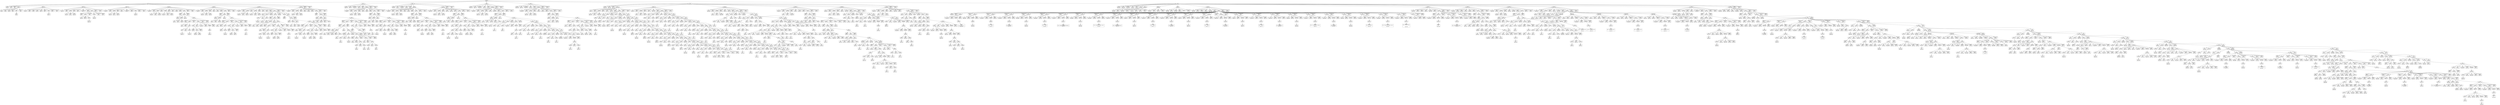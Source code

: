 digraph ParseTree {
    node [shape=box];
    0 [label="program\nLine: 0"];
    1 [label="class\nLine: 0"];
    2 [label="CLASS\nText: class\nLine: 7"];
    1 -> 2;
    3 [label="TYPE\nText: A\nLine: 7"];
    1 -> 3;
    4 [label="LBRACE\nText: {\nLine: 7"];
    1 -> 4;
    5 [label="feature\nLine: 3"];
    6 [label="ID\nText: var\nLine: 9"];
    5 -> 6;
    7 [label="COLON\nText: :\nLine: 9"];
    5 -> 7;
    8 [label="TYPE\nText: Int\nLine: 9"];
    5 -> 8;
    9 [label="ARROW\nText: <-\nLine: 9"];
    5 -> 9;
    10 [label="expr\nLine: 7"];
    11 [label="INT\nText: 0\nLine: 9"];
    10 -> 11;
    5 -> 10;
    12 [label="SEMICOLON\nText: ;\nLine: 9"];
    5 -> 12;
    1 -> 5;
    13 [label="feature\nLine: 9"];
    14 [label="ID\nText: value\nLine: 11"];
    13 -> 14;
    15 [label="LPAREN\nText: (\nLine: 11"];
    13 -> 15;
    16 [label="RPAREN\nText: )\nLine: 11"];
    13 -> 16;
    17 [label="COLON\nText: :\nLine: 11"];
    13 -> 17;
    18 [label="TYPE\nText: Int\nLine: 11"];
    13 -> 18;
    19 [label="LBRACE\nText: {\nLine: 11"];
    13 -> 19;
    20 [label="expr\nLine: 15"];
    21 [label="ID\nText: var\nLine: 11"];
    20 -> 21;
    13 -> 20;
    22 [label="RBRACE\nText: }\nLine: 11"];
    13 -> 22;
    23 [label="SEMICOLON\nText: ;\nLine: 11"];
    13 -> 23;
    1 -> 13;
    24 [label="feature\nLine: 18"];
    25 [label="ID\nText: set_var\nLine: 13"];
    24 -> 25;
    26 [label="LPAREN\nText: (\nLine: 13"];
    24 -> 26;
    27 [label="formal\nLine: 20"];
    28 [label="ID\nText: num\nLine: 13"];
    27 -> 28;
    29 [label="COLON\nText: :\nLine: 13"];
    27 -> 29;
    30 [label="TYPE\nText: Int\nLine: 13"];
    27 -> 30;
    24 -> 27;
    31 [label="RPAREN\nText: )\nLine: 13"];
    24 -> 31;
    32 [label="COLON\nText: :\nLine: 13"];
    24 -> 32;
    33 [label="TYPE\nText: SELF_TYPE\nLine: 13"];
    24 -> 33;
    34 [label="LBRACE\nText: {\nLine: 13"];
    24 -> 34;
    35 [label="expr\nLine: 27"];
    36 [label="LBRACE\nText: {\nLine: 14"];
    35 -> 36;
    37 [label="expr\nLine: 28"];
    38 [label="ID\nText: var\nLine: 15"];
    37 -> 38;
    39 [label="ARROW\nText: <-\nLine: 15"];
    37 -> 39;
    40 [label="expr\nLine: 30"];
    41 [label="ID\nText: num\nLine: 15"];
    40 -> 41;
    37 -> 40;
    35 -> 37;
    42 [label="SEMICOLON\nText: ;\nLine: 15"];
    35 -> 42;
    43 [label="expr\nLine: 32"];
    44 [label="ID\nText: self\nLine: 16"];
    43 -> 44;
    35 -> 43;
    45 [label="SEMICOLON\nText: ;\nLine: 16"];
    35 -> 45;
    46 [label="RBRACE\nText: }\nLine: 17"];
    35 -> 46;
    24 -> 35;
    47 [label="RBRACE\nText: }\nLine: 18"];
    24 -> 47;
    48 [label="SEMICOLON\nText: ;\nLine: 18"];
    24 -> 48;
    1 -> 24;
    49 [label="feature\nLine: 37"];
    50 [label="ID\nText: method1\nLine: 20"];
    49 -> 50;
    51 [label="LPAREN\nText: (\nLine: 20"];
    49 -> 51;
    52 [label="formal\nLine: 39"];
    53 [label="ID\nText: num\nLine: 20"];
    52 -> 53;
    54 [label="COLON\nText: :\nLine: 20"];
    52 -> 54;
    55 [label="TYPE\nText: Int\nLine: 20"];
    52 -> 55;
    49 -> 52;
    56 [label="RPAREN\nText: )\nLine: 20"];
    49 -> 56;
    57 [label="COLON\nText: :\nLine: 20"];
    49 -> 57;
    58 [label="TYPE\nText: SELF_TYPE\nLine: 20"];
    49 -> 58;
    59 [label="LBRACE\nText: {\nLine: 20"];
    49 -> 59;
    60 [label="expr\nLine: 46"];
    61 [label="ID\nText: self\nLine: 21"];
    60 -> 61;
    49 -> 60;
    62 [label="RBRACE\nText: }\nLine: 22"];
    49 -> 62;
    63 [label="SEMICOLON\nText: ;\nLine: 22"];
    49 -> 63;
    1 -> 49;
    64 [label="feature\nLine: 49"];
    65 [label="ID\nText: method2\nLine: 24"];
    64 -> 65;
    66 [label="LPAREN\nText: (\nLine: 24"];
    64 -> 66;
    67 [label="formal\nLine: 51"];
    68 [label="ID\nText: num1\nLine: 24"];
    67 -> 68;
    69 [label="COLON\nText: :\nLine: 24"];
    67 -> 69;
    70 [label="TYPE\nText: Int\nLine: 24"];
    67 -> 70;
    64 -> 67;
    71 [label="COMMA\nText: ,\nLine: 24"];
    64 -> 71;
    72 [label="formal\nLine: 55"];
    73 [label="ID\nText: num2\nLine: 24"];
    72 -> 73;
    74 [label="COLON\nText: :\nLine: 24"];
    72 -> 74;
    75 [label="TYPE\nText: Int\nLine: 24"];
    72 -> 75;
    64 -> 72;
    76 [label="RPAREN\nText: )\nLine: 24"];
    64 -> 76;
    77 [label="COLON\nText: :\nLine: 24"];
    64 -> 77;
    78 [label="TYPE\nText: B\nLine: 24"];
    64 -> 78;
    79 [label="LBRACE\nText: {\nLine: 24"];
    64 -> 79;
    80 [label="expr\nLine: 62"];
    81 [label="LPAREN\nText: (\nLine: 25"];
    80 -> 81;
    82 [label="expr\nLine: 63"];
    83 [label="LET\nText: let\nLine: 25"];
    82 -> 83;
    84 [label="letDecl\nLine: 64"];
    85 [label="ID\nText: x\nLine: 25"];
    84 -> 85;
    86 [label="COLON\nText: :\nLine: 25"];
    84 -> 86;
    87 [label="TYPE\nText: Int\nLine: 25"];
    84 -> 87;
    82 -> 84;
    88 [label="IN\nText: in\nLine: 25"];
    82 -> 88;
    89 [label="expr\nLine: 68"];
    90 [label="LBRACE\nText: {\nLine: 26"];
    89 -> 90;
    91 [label="expr\nLine: 69"];
    92 [label="ID\nText: x\nLine: 27"];
    91 -> 92;
    93 [label="ARROW\nText: <-\nLine: 27"];
    91 -> 93;
    94 [label="expr\nLine: 71"];
    95 [label="expr\nLine: 71"];
    96 [label="ID\nText: num1\nLine: 27"];
    95 -> 96;
    94 -> 95;
    97 [label="PLUS\nText: +\nLine: 27"];
    94 -> 97;
    98 [label="expr\nLine: 73"];
    99 [label="ID\nText: num2\nLine: 27"];
    98 -> 99;
    94 -> 98;
    91 -> 94;
    89 -> 91;
    100 [label="SEMICOLON\nText: ;\nLine: 27"];
    89 -> 100;
    101 [label="expr\nLine: 75"];
    102 [label="expr\nLine: 75"];
    103 [label="LPAREN\nText: (\nLine: 28"];
    102 -> 103;
    104 [label="expr\nLine: 76"];
    105 [label="NEW\nText: new\nLine: 28"];
    104 -> 105;
    106 [label="TYPE\nText: B\nLine: 28"];
    104 -> 106;
    102 -> 104;
    107 [label="RPAREN\nText: )\nLine: 28"];
    102 -> 107;
    101 -> 102;
    108 [label="DOT\nText: .\nLine: 28"];
    101 -> 108;
    109 [label="ID\nText: set_var\nLine: 28"];
    101 -> 109;
    110 [label="LPAREN\nText: (\nLine: 28"];
    101 -> 110;
    111 [label="exprList\nLine: 82"];
    112 [label="expr\nLine: 82"];
    113 [label="ID\nText: x\nLine: 28"];
    112 -> 113;
    111 -> 112;
    101 -> 111;
    114 [label="RPAREN\nText: )\nLine: 28"];
    101 -> 114;
    89 -> 101;
    115 [label="SEMICOLON\nText: ;\nLine: 28"];
    89 -> 115;
    116 [label="RBRACE\nText: }\nLine: 29"];
    89 -> 116;
    82 -> 89;
    80 -> 82;
    117 [label="RPAREN\nText: )\nLine: 30"];
    80 -> 117;
    64 -> 80;
    118 [label="RBRACE\nText: }\nLine: 31"];
    64 -> 118;
    119 [label="SEMICOLON\nText: ;\nLine: 31"];
    64 -> 119;
    1 -> 64;
    120 [label="feature\nLine: 89"];
    121 [label="ID\nText: method3\nLine: 33"];
    120 -> 121;
    122 [label="LPAREN\nText: (\nLine: 33"];
    120 -> 122;
    123 [label="formal\nLine: 91"];
    124 [label="ID\nText: num\nLine: 33"];
    123 -> 124;
    125 [label="COLON\nText: :\nLine: 33"];
    123 -> 125;
    126 [label="TYPE\nText: Int\nLine: 33"];
    123 -> 126;
    120 -> 123;
    127 [label="RPAREN\nText: )\nLine: 33"];
    120 -> 127;
    128 [label="COLON\nText: :\nLine: 33"];
    120 -> 128;
    129 [label="TYPE\nText: C\nLine: 33"];
    120 -> 129;
    130 [label="LBRACE\nText: {\nLine: 33"];
    120 -> 130;
    131 [label="expr\nLine: 98"];
    132 [label="LPAREN\nText: (\nLine: 34"];
    131 -> 132;
    133 [label="expr\nLine: 99"];
    134 [label="LET\nText: let\nLine: 34"];
    133 -> 134;
    135 [label="letDecl\nLine: 100"];
    136 [label="ID\nText: x\nLine: 34"];
    135 -> 136;
    137 [label="COLON\nText: :\nLine: 34"];
    135 -> 137;
    138 [label="TYPE\nText: Int\nLine: 34"];
    135 -> 138;
    133 -> 135;
    139 [label="IN\nText: in\nLine: 34"];
    133 -> 139;
    140 [label="expr\nLine: 104"];
    141 [label="LBRACE\nText: {\nLine: 35"];
    140 -> 141;
    142 [label="expr\nLine: 105"];
    143 [label="ID\nText: x\nLine: 36"];
    142 -> 143;
    144 [label="ARROW\nText: <-\nLine: 36"];
    142 -> 144;
    145 [label="expr\nLine: 107"];
    146 [label="TILDE\nText: ~\nLine: 36"];
    145 -> 146;
    147 [label="expr\nLine: 108"];
    148 [label="ID\nText: num\nLine: 36"];
    147 -> 148;
    145 -> 147;
    142 -> 145;
    140 -> 142;
    149 [label="SEMICOLON\nText: ;\nLine: 36"];
    140 -> 149;
    150 [label="expr\nLine: 110"];
    151 [label="expr\nLine: 110"];
    152 [label="LPAREN\nText: (\nLine: 37"];
    151 -> 152;
    153 [label="expr\nLine: 111"];
    154 [label="NEW\nText: new\nLine: 37"];
    153 -> 154;
    155 [label="TYPE\nText: C\nLine: 37"];
    153 -> 155;
    151 -> 153;
    156 [label="RPAREN\nText: )\nLine: 37"];
    151 -> 156;
    150 -> 151;
    157 [label="DOT\nText: .\nLine: 37"];
    150 -> 157;
    158 [label="ID\nText: set_var\nLine: 37"];
    150 -> 158;
    159 [label="LPAREN\nText: (\nLine: 37"];
    150 -> 159;
    160 [label="exprList\nLine: 117"];
    161 [label="expr\nLine: 117"];
    162 [label="ID\nText: x\nLine: 37"];
    161 -> 162;
    160 -> 161;
    150 -> 160;
    163 [label="RPAREN\nText: )\nLine: 37"];
    150 -> 163;
    140 -> 150;
    164 [label="SEMICOLON\nText: ;\nLine: 37"];
    140 -> 164;
    165 [label="RBRACE\nText: }\nLine: 38"];
    140 -> 165;
    133 -> 140;
    131 -> 133;
    166 [label="RPAREN\nText: )\nLine: 39"];
    131 -> 166;
    120 -> 131;
    167 [label="RBRACE\nText: }\nLine: 40"];
    120 -> 167;
    168 [label="SEMICOLON\nText: ;\nLine: 40"];
    120 -> 168;
    1 -> 120;
    169 [label="feature\nLine: 124"];
    170 [label="ID\nText: method4\nLine: 42"];
    169 -> 170;
    171 [label="LPAREN\nText: (\nLine: 42"];
    169 -> 171;
    172 [label="formal\nLine: 126"];
    173 [label="ID\nText: num1\nLine: 42"];
    172 -> 173;
    174 [label="COLON\nText: :\nLine: 42"];
    172 -> 174;
    175 [label="TYPE\nText: Int\nLine: 42"];
    172 -> 175;
    169 -> 172;
    176 [label="COMMA\nText: ,\nLine: 42"];
    169 -> 176;
    177 [label="formal\nLine: 130"];
    178 [label="ID\nText: num2\nLine: 42"];
    177 -> 178;
    179 [label="COLON\nText: :\nLine: 42"];
    177 -> 179;
    180 [label="TYPE\nText: Int\nLine: 42"];
    177 -> 180;
    169 -> 177;
    181 [label="RPAREN\nText: )\nLine: 42"];
    169 -> 181;
    182 [label="COLON\nText: :\nLine: 42"];
    169 -> 182;
    183 [label="TYPE\nText: D\nLine: 42"];
    169 -> 183;
    184 [label="LBRACE\nText: {\nLine: 42"];
    169 -> 184;
    185 [label="expr\nLine: 137"];
    186 [label="IF\nText: if\nLine: 43"];
    185 -> 186;
    187 [label="expr\nLine: 138"];
    188 [label="expr\nLine: 138"];
    189 [label="ID\nText: num2\nLine: 43"];
    188 -> 189;
    187 -> 188;
    190 [label="LT\nText: <\nLine: 43"];
    187 -> 190;
    191 [label="expr\nLine: 140"];
    192 [label="ID\nText: num1\nLine: 43"];
    191 -> 192;
    187 -> 191;
    185 -> 187;
    193 [label="THEN\nText: then\nLine: 43"];
    185 -> 193;
    194 [label="expr\nLine: 142"];
    195 [label="LPAREN\nText: (\nLine: 44"];
    194 -> 195;
    196 [label="expr\nLine: 143"];
    197 [label="LET\nText: let\nLine: 44"];
    196 -> 197;
    198 [label="letDecl\nLine: 144"];
    199 [label="ID\nText: x\nLine: 44"];
    198 -> 199;
    200 [label="COLON\nText: :\nLine: 44"];
    198 -> 200;
    201 [label="TYPE\nText: Int\nLine: 44"];
    198 -> 201;
    196 -> 198;
    202 [label="IN\nText: in\nLine: 44"];
    196 -> 202;
    203 [label="expr\nLine: 148"];
    204 [label="LBRACE\nText: {\nLine: 45"];
    203 -> 204;
    205 [label="expr\nLine: 149"];
    206 [label="ID\nText: x\nLine: 46"];
    205 -> 206;
    207 [label="ARROW\nText: <-\nLine: 46"];
    205 -> 207;
    208 [label="expr\nLine: 151"];
    209 [label="expr\nLine: 151"];
    210 [label="ID\nText: num1\nLine: 46"];
    209 -> 210;
    208 -> 209;
    211 [label="MINUS\nText: -\nLine: 46"];
    208 -> 211;
    212 [label="expr\nLine: 153"];
    213 [label="ID\nText: num2\nLine: 46"];
    212 -> 213;
    208 -> 212;
    205 -> 208;
    203 -> 205;
    214 [label="SEMICOLON\nText: ;\nLine: 46"];
    203 -> 214;
    215 [label="expr\nLine: 155"];
    216 [label="expr\nLine: 155"];
    217 [label="LPAREN\nText: (\nLine: 47"];
    216 -> 217;
    218 [label="expr\nLine: 156"];
    219 [label="NEW\nText: new\nLine: 47"];
    218 -> 219;
    220 [label="TYPE\nText: D\nLine: 47"];
    218 -> 220;
    216 -> 218;
    221 [label="RPAREN\nText: )\nLine: 47"];
    216 -> 221;
    215 -> 216;
    222 [label="DOT\nText: .\nLine: 47"];
    215 -> 222;
    223 [label="ID\nText: set_var\nLine: 47"];
    215 -> 223;
    224 [label="LPAREN\nText: (\nLine: 47"];
    215 -> 224;
    225 [label="exprList\nLine: 162"];
    226 [label="expr\nLine: 162"];
    227 [label="ID\nText: x\nLine: 47"];
    226 -> 227;
    225 -> 226;
    215 -> 225;
    228 [label="RPAREN\nText: )\nLine: 47"];
    215 -> 228;
    203 -> 215;
    229 [label="SEMICOLON\nText: ;\nLine: 47"];
    203 -> 229;
    230 [label="RBRACE\nText: }\nLine: 48"];
    203 -> 230;
    196 -> 203;
    194 -> 196;
    231 [label="RPAREN\nText: )\nLine: 49"];
    194 -> 231;
    185 -> 194;
    232 [label="ELSE\nText: else\nLine: 50"];
    185 -> 232;
    233 [label="expr\nLine: 168"];
    234 [label="LPAREN\nText: (\nLine: 51"];
    233 -> 234;
    235 [label="expr\nLine: 169"];
    236 [label="LET\nText: let\nLine: 51"];
    235 -> 236;
    237 [label="letDecl\nLine: 170"];
    238 [label="ID\nText: x\nLine: 51"];
    237 -> 238;
    239 [label="COLON\nText: :\nLine: 51"];
    237 -> 239;
    240 [label="TYPE\nText: Int\nLine: 51"];
    237 -> 240;
    235 -> 237;
    241 [label="IN\nText: in\nLine: 51"];
    235 -> 241;
    242 [label="expr\nLine: 174"];
    243 [label="LBRACE\nText: {\nLine: 52"];
    242 -> 243;
    244 [label="expr\nLine: 175"];
    245 [label="ID\nText: x\nLine: 53"];
    244 -> 245;
    246 [label="ARROW\nText: <-\nLine: 53"];
    244 -> 246;
    247 [label="expr\nLine: 177"];
    248 [label="expr\nLine: 177"];
    249 [label="ID\nText: num2\nLine: 53"];
    248 -> 249;
    247 -> 248;
    250 [label="MINUS\nText: -\nLine: 53"];
    247 -> 250;
    251 [label="expr\nLine: 179"];
    252 [label="ID\nText: num1\nLine: 53"];
    251 -> 252;
    247 -> 251;
    244 -> 247;
    242 -> 244;
    253 [label="SEMICOLON\nText: ;\nLine: 53"];
    242 -> 253;
    254 [label="expr\nLine: 181"];
    255 [label="expr\nLine: 181"];
    256 [label="LPAREN\nText: (\nLine: 54"];
    255 -> 256;
    257 [label="expr\nLine: 182"];
    258 [label="NEW\nText: new\nLine: 54"];
    257 -> 258;
    259 [label="TYPE\nText: D\nLine: 54"];
    257 -> 259;
    255 -> 257;
    260 [label="RPAREN\nText: )\nLine: 54"];
    255 -> 260;
    254 -> 255;
    261 [label="DOT\nText: .\nLine: 54"];
    254 -> 261;
    262 [label="ID\nText: set_var\nLine: 54"];
    254 -> 262;
    263 [label="LPAREN\nText: (\nLine: 54"];
    254 -> 263;
    264 [label="exprList\nLine: 188"];
    265 [label="expr\nLine: 188"];
    266 [label="ID\nText: x\nLine: 54"];
    265 -> 266;
    264 -> 265;
    254 -> 264;
    267 [label="RPAREN\nText: )\nLine: 54"];
    254 -> 267;
    242 -> 254;
    268 [label="SEMICOLON\nText: ;\nLine: 54"];
    242 -> 268;
    269 [label="RBRACE\nText: }\nLine: 55"];
    242 -> 269;
    235 -> 242;
    233 -> 235;
    270 [label="RPAREN\nText: )\nLine: 56"];
    233 -> 270;
    185 -> 233;
    271 [label="FI\nText: fi\nLine: 57"];
    185 -> 271;
    169 -> 185;
    272 [label="RBRACE\nText: }\nLine: 58"];
    169 -> 272;
    273 [label="SEMICOLON\nText: ;\nLine: 58"];
    169 -> 273;
    1 -> 169;
    274 [label="feature\nLine: 196"];
    275 [label="ID\nText: method5\nLine: 60"];
    274 -> 275;
    276 [label="LPAREN\nText: (\nLine: 60"];
    274 -> 276;
    277 [label="formal\nLine: 198"];
    278 [label="ID\nText: num\nLine: 60"];
    277 -> 278;
    279 [label="COLON\nText: :\nLine: 60"];
    277 -> 279;
    280 [label="TYPE\nText: Int\nLine: 60"];
    277 -> 280;
    274 -> 277;
    281 [label="RPAREN\nText: )\nLine: 60"];
    274 -> 281;
    282 [label="COLON\nText: :\nLine: 60"];
    274 -> 282;
    283 [label="TYPE\nText: E\nLine: 60"];
    274 -> 283;
    284 [label="LBRACE\nText: {\nLine: 60"];
    274 -> 284;
    285 [label="expr\nLine: 205"];
    286 [label="LPAREN\nText: (\nLine: 61"];
    285 -> 286;
    287 [label="expr\nLine: 206"];
    288 [label="LET\nText: let\nLine: 61"];
    287 -> 288;
    289 [label="letDecl\nLine: 207"];
    290 [label="ID\nText: x\nLine: 61"];
    289 -> 290;
    291 [label="COLON\nText: :\nLine: 61"];
    289 -> 291;
    292 [label="TYPE\nText: Int\nLine: 61"];
    289 -> 292;
    293 [label="ARROW\nText: <-\nLine: 61"];
    289 -> 293;
    294 [label="expr\nLine: 211"];
    295 [label="INT\nText: 1\nLine: 61"];
    294 -> 295;
    289 -> 294;
    287 -> 289;
    296 [label="IN\nText: in\nLine: 61"];
    287 -> 296;
    297 [label="expr\nLine: 213"];
    298 [label="LBRACE\nText: {\nLine: 62"];
    297 -> 298;
    299 [label="expr\nLine: 214"];
    300 [label="LPAREN\nText: (\nLine: 63"];
    299 -> 300;
    301 [label="expr\nLine: 215"];
    302 [label="LET\nText: let\nLine: 63"];
    301 -> 302;
    303 [label="letDecl\nLine: 216"];
    304 [label="ID\nText: y\nLine: 63"];
    303 -> 304;
    305 [label="COLON\nText: :\nLine: 63"];
    303 -> 305;
    306 [label="TYPE\nText: Int\nLine: 63"];
    303 -> 306;
    307 [label="ARROW\nText: <-\nLine: 63"];
    303 -> 307;
    308 [label="expr\nLine: 220"];
    309 [label="INT\nText: 1\nLine: 63"];
    308 -> 309;
    303 -> 308;
    301 -> 303;
    310 [label="IN\nText: in\nLine: 63"];
    301 -> 310;
    311 [label="expr\nLine: 222"];
    312 [label="WHILE\nText: while\nLine: 64"];
    311 -> 312;
    313 [label="expr\nLine: 223"];
    314 [label="expr\nLine: 223"];
    315 [label="ID\nText: y\nLine: 64"];
    314 -> 315;
    313 -> 314;
    316 [label="LEQ\nText: <=\nLine: 64"];
    313 -> 316;
    317 [label="expr\nLine: 225"];
    318 [label="ID\nText: num\nLine: 64"];
    317 -> 318;
    313 -> 317;
    311 -> 313;
    319 [label="LOOP\nText: loop\nLine: 64"];
    311 -> 319;
    320 [label="expr\nLine: 227"];
    321 [label="LBRACE\nText: {\nLine: 65"];
    320 -> 321;
    322 [label="expr\nLine: 228"];
    323 [label="ID\nText: x\nLine: 66"];
    322 -> 323;
    324 [label="ARROW\nText: <-\nLine: 66"];
    322 -> 324;
    325 [label="expr\nLine: 230"];
    326 [label="expr\nLine: 230"];
    327 [label="ID\nText: x\nLine: 66"];
    326 -> 327;
    325 -> 326;
    328 [label="TIMES\nText: *\nLine: 66"];
    325 -> 328;
    329 [label="expr\nLine: 232"];
    330 [label="ID\nText: y\nLine: 66"];
    329 -> 330;
    325 -> 329;
    322 -> 325;
    320 -> 322;
    331 [label="SEMICOLON\nText: ;\nLine: 66"];
    320 -> 331;
    332 [label="expr\nLine: 234"];
    333 [label="ID\nText: y\nLine: 67"];
    332 -> 333;
    334 [label="ARROW\nText: <-\nLine: 67"];
    332 -> 334;
    335 [label="expr\nLine: 236"];
    336 [label="expr\nLine: 236"];
    337 [label="ID\nText: y\nLine: 67"];
    336 -> 337;
    335 -> 336;
    338 [label="PLUS\nText: +\nLine: 67"];
    335 -> 338;
    339 [label="expr\nLine: 238"];
    340 [label="INT\nText: 1\nLine: 67"];
    339 -> 340;
    335 -> 339;
    332 -> 335;
    320 -> 332;
    341 [label="SEMICOLON\nText: ;\nLine: 67"];
    320 -> 341;
    342 [label="RBRACE\nText: }\nLine: 68"];
    320 -> 342;
    311 -> 320;
    343 [label="POOL\nText: pool\nLine: 69"];
    311 -> 343;
    301 -> 311;
    299 -> 301;
    344 [label="RPAREN\nText: )\nLine: 70"];
    299 -> 344;
    297 -> 299;
    345 [label="SEMICOLON\nText: ;\nLine: 70"];
    297 -> 345;
    346 [label="expr\nLine: 244"];
    347 [label="expr\nLine: 244"];
    348 [label="LPAREN\nText: (\nLine: 71"];
    347 -> 348;
    349 [label="expr\nLine: 245"];
    350 [label="NEW\nText: new\nLine: 71"];
    349 -> 350;
    351 [label="TYPE\nText: E\nLine: 71"];
    349 -> 351;
    347 -> 349;
    352 [label="RPAREN\nText: )\nLine: 71"];
    347 -> 352;
    346 -> 347;
    353 [label="DOT\nText: .\nLine: 71"];
    346 -> 353;
    354 [label="ID\nText: set_var\nLine: 71"];
    346 -> 354;
    355 [label="LPAREN\nText: (\nLine: 71"];
    346 -> 355;
    356 [label="exprList\nLine: 251"];
    357 [label="expr\nLine: 251"];
    358 [label="ID\nText: x\nLine: 71"];
    357 -> 358;
    356 -> 357;
    346 -> 356;
    359 [label="RPAREN\nText: )\nLine: 71"];
    346 -> 359;
    297 -> 346;
    360 [label="SEMICOLON\nText: ;\nLine: 71"];
    297 -> 360;
    361 [label="RBRACE\nText: }\nLine: 72"];
    297 -> 361;
    287 -> 297;
    285 -> 287;
    362 [label="RPAREN\nText: )\nLine: 73"];
    285 -> 362;
    274 -> 285;
    363 [label="RBRACE\nText: }\nLine: 74"];
    274 -> 363;
    364 [label="SEMICOLON\nText: ;\nLine: 74"];
    274 -> 364;
    1 -> 274;
    365 [label="RBRACE\nText: }\nLine: 76"];
    1 -> 365;
    366 [label="SEMICOLON\nText: ;\nLine: 76"];
    1 -> 366;
    0 -> 1;
    367 [label="class\nLine: 260"];
    368 [label="CLASS\nText: class\nLine: 78"];
    367 -> 368;
    369 [label="TYPE\nText: B\nLine: 78"];
    367 -> 369;
    370 [label="INHERITS\nText: inherits\nLine: 78"];
    367 -> 370;
    371 [label="TYPE\nText: A\nLine: 78"];
    367 -> 371;
    372 [label="LBRACE\nText: {\nLine: 78"];
    367 -> 372;
    373 [label="feature\nLine: 265"];
    374 [label="ID\nText: method5\nLine: 80"];
    373 -> 374;
    375 [label="LPAREN\nText: (\nLine: 80"];
    373 -> 375;
    376 [label="formal\nLine: 267"];
    377 [label="ID\nText: num\nLine: 80"];
    376 -> 377;
    378 [label="COLON\nText: :\nLine: 80"];
    376 -> 378;
    379 [label="TYPE\nText: Int\nLine: 80"];
    376 -> 379;
    373 -> 376;
    380 [label="RPAREN\nText: )\nLine: 80"];
    373 -> 380;
    381 [label="COLON\nText: :\nLine: 80"];
    373 -> 381;
    382 [label="TYPE\nText: E\nLine: 80"];
    373 -> 382;
    383 [label="LBRACE\nText: {\nLine: 80"];
    373 -> 383;
    384 [label="expr\nLine: 274"];
    385 [label="LPAREN\nText: (\nLine: 81"];
    384 -> 385;
    386 [label="expr\nLine: 275"];
    387 [label="LET\nText: let\nLine: 81"];
    386 -> 387;
    388 [label="letDecl\nLine: 276"];
    389 [label="ID\nText: x\nLine: 81"];
    388 -> 389;
    390 [label="COLON\nText: :\nLine: 81"];
    388 -> 390;
    391 [label="TYPE\nText: Int\nLine: 81"];
    388 -> 391;
    386 -> 388;
    392 [label="IN\nText: in\nLine: 81"];
    386 -> 392;
    393 [label="expr\nLine: 280"];
    394 [label="LBRACE\nText: {\nLine: 82"];
    393 -> 394;
    395 [label="expr\nLine: 281"];
    396 [label="ID\nText: x\nLine: 83"];
    395 -> 396;
    397 [label="ARROW\nText: <-\nLine: 83"];
    395 -> 397;
    398 [label="expr\nLine: 283"];
    399 [label="expr\nLine: 283"];
    400 [label="ID\nText: num\nLine: 83"];
    399 -> 400;
    398 -> 399;
    401 [label="TIMES\nText: *\nLine: 83"];
    398 -> 401;
    402 [label="expr\nLine: 285"];
    403 [label="ID\nText: num\nLine: 83"];
    402 -> 403;
    398 -> 402;
    395 -> 398;
    393 -> 395;
    404 [label="SEMICOLON\nText: ;\nLine: 83"];
    393 -> 404;
    405 [label="expr\nLine: 287"];
    406 [label="expr\nLine: 287"];
    407 [label="LPAREN\nText: (\nLine: 84"];
    406 -> 407;
    408 [label="expr\nLine: 288"];
    409 [label="NEW\nText: new\nLine: 84"];
    408 -> 409;
    410 [label="TYPE\nText: E\nLine: 84"];
    408 -> 410;
    406 -> 408;
    411 [label="RPAREN\nText: )\nLine: 84"];
    406 -> 411;
    405 -> 406;
    412 [label="DOT\nText: .\nLine: 84"];
    405 -> 412;
    413 [label="ID\nText: set_var\nLine: 84"];
    405 -> 413;
    414 [label="LPAREN\nText: (\nLine: 84"];
    405 -> 414;
    415 [label="exprList\nLine: 294"];
    416 [label="expr\nLine: 294"];
    417 [label="ID\nText: x\nLine: 84"];
    416 -> 417;
    415 -> 416;
    405 -> 415;
    418 [label="RPAREN\nText: )\nLine: 84"];
    405 -> 418;
    393 -> 405;
    419 [label="SEMICOLON\nText: ;\nLine: 84"];
    393 -> 419;
    420 [label="RBRACE\nText: }\nLine: 85"];
    393 -> 420;
    386 -> 393;
    384 -> 386;
    421 [label="RPAREN\nText: )\nLine: 86"];
    384 -> 421;
    373 -> 384;
    422 [label="RBRACE\nText: }\nLine: 87"];
    373 -> 422;
    423 [label="SEMICOLON\nText: ;\nLine: 87"];
    373 -> 423;
    367 -> 373;
    424 [label="RBRACE\nText: }\nLine: 89"];
    367 -> 424;
    425 [label="SEMICOLON\nText: ;\nLine: 89"];
    367 -> 425;
    0 -> 367;
    426 [label="class\nLine: 303"];
    427 [label="CLASS\nText: class\nLine: 91"];
    426 -> 427;
    428 [label="TYPE\nText: C\nLine: 91"];
    426 -> 428;
    429 [label="INHERITS\nText: inherits\nLine: 91"];
    426 -> 429;
    430 [label="TYPE\nText: B\nLine: 91"];
    426 -> 430;
    431 [label="LBRACE\nText: {\nLine: 91"];
    426 -> 431;
    432 [label="feature\nLine: 308"];
    433 [label="ID\nText: method6\nLine: 93"];
    432 -> 433;
    434 [label="LPAREN\nText: (\nLine: 93"];
    432 -> 434;
    435 [label="formal\nLine: 310"];
    436 [label="ID\nText: num\nLine: 93"];
    435 -> 436;
    437 [label="COLON\nText: :\nLine: 93"];
    435 -> 437;
    438 [label="TYPE\nText: Int\nLine: 93"];
    435 -> 438;
    432 -> 435;
    439 [label="RPAREN\nText: )\nLine: 93"];
    432 -> 439;
    440 [label="COLON\nText: :\nLine: 93"];
    432 -> 440;
    441 [label="TYPE\nText: A\nLine: 93"];
    432 -> 441;
    442 [label="LBRACE\nText: {\nLine: 93"];
    432 -> 442;
    443 [label="expr\nLine: 317"];
    444 [label="LPAREN\nText: (\nLine: 94"];
    443 -> 444;
    445 [label="expr\nLine: 318"];
    446 [label="LET\nText: let\nLine: 94"];
    445 -> 446;
    447 [label="letDecl\nLine: 319"];
    448 [label="ID\nText: x\nLine: 94"];
    447 -> 448;
    449 [label="COLON\nText: :\nLine: 94"];
    447 -> 449;
    450 [label="TYPE\nText: Int\nLine: 94"];
    447 -> 450;
    445 -> 447;
    451 [label="IN\nText: in\nLine: 94"];
    445 -> 451;
    452 [label="expr\nLine: 323"];
    453 [label="LBRACE\nText: {\nLine: 95"];
    452 -> 453;
    454 [label="expr\nLine: 324"];
    455 [label="ID\nText: x\nLine: 96"];
    454 -> 455;
    456 [label="ARROW\nText: <-\nLine: 96"];
    454 -> 456;
    457 [label="expr\nLine: 326"];
    458 [label="TILDE\nText: ~\nLine: 96"];
    457 -> 458;
    459 [label="expr\nLine: 327"];
    460 [label="ID\nText: num\nLine: 96"];
    459 -> 460;
    457 -> 459;
    454 -> 457;
    452 -> 454;
    461 [label="SEMICOLON\nText: ;\nLine: 96"];
    452 -> 461;
    462 [label="expr\nLine: 329"];
    463 [label="expr\nLine: 329"];
    464 [label="LPAREN\nText: (\nLine: 97"];
    463 -> 464;
    465 [label="expr\nLine: 330"];
    466 [label="NEW\nText: new\nLine: 97"];
    465 -> 466;
    467 [label="TYPE\nText: A\nLine: 97"];
    465 -> 467;
    463 -> 465;
    468 [label="RPAREN\nText: )\nLine: 97"];
    463 -> 468;
    462 -> 463;
    469 [label="DOT\nText: .\nLine: 97"];
    462 -> 469;
    470 [label="ID\nText: set_var\nLine: 97"];
    462 -> 470;
    471 [label="LPAREN\nText: (\nLine: 97"];
    462 -> 471;
    472 [label="exprList\nLine: 336"];
    473 [label="expr\nLine: 336"];
    474 [label="ID\nText: x\nLine: 97"];
    473 -> 474;
    472 -> 473;
    462 -> 472;
    475 [label="RPAREN\nText: )\nLine: 97"];
    462 -> 475;
    452 -> 462;
    476 [label="SEMICOLON\nText: ;\nLine: 97"];
    452 -> 476;
    477 [label="RBRACE\nText: }\nLine: 98"];
    452 -> 477;
    445 -> 452;
    443 -> 445;
    478 [label="RPAREN\nText: )\nLine: 99"];
    443 -> 478;
    432 -> 443;
    479 [label="RBRACE\nText: }\nLine: 100"];
    432 -> 479;
    480 [label="SEMICOLON\nText: ;\nLine: 100"];
    432 -> 480;
    426 -> 432;
    481 [label="feature\nLine: 343"];
    482 [label="ID\nText: method5\nLine: 102"];
    481 -> 482;
    483 [label="LPAREN\nText: (\nLine: 102"];
    481 -> 483;
    484 [label="formal\nLine: 345"];
    485 [label="ID\nText: num\nLine: 102"];
    484 -> 485;
    486 [label="COLON\nText: :\nLine: 102"];
    484 -> 486;
    487 [label="TYPE\nText: Int\nLine: 102"];
    484 -> 487;
    481 -> 484;
    488 [label="RPAREN\nText: )\nLine: 102"];
    481 -> 488;
    489 [label="COLON\nText: :\nLine: 102"];
    481 -> 489;
    490 [label="TYPE\nText: E\nLine: 102"];
    481 -> 490;
    491 [label="LBRACE\nText: {\nLine: 102"];
    481 -> 491;
    492 [label="expr\nLine: 352"];
    493 [label="LPAREN\nText: (\nLine: 103"];
    492 -> 493;
    494 [label="expr\nLine: 353"];
    495 [label="LET\nText: let\nLine: 103"];
    494 -> 495;
    496 [label="letDecl\nLine: 354"];
    497 [label="ID\nText: x\nLine: 103"];
    496 -> 497;
    498 [label="COLON\nText: :\nLine: 103"];
    496 -> 498;
    499 [label="TYPE\nText: Int\nLine: 103"];
    496 -> 499;
    494 -> 496;
    500 [label="IN\nText: in\nLine: 103"];
    494 -> 500;
    501 [label="expr\nLine: 358"];
    502 [label="LBRACE\nText: {\nLine: 104"];
    501 -> 502;
    503 [label="expr\nLine: 359"];
    504 [label="ID\nText: x\nLine: 105"];
    503 -> 504;
    505 [label="ARROW\nText: <-\nLine: 105"];
    503 -> 505;
    506 [label="expr\nLine: 361"];
    507 [label="expr\nLine: 361"];
    508 [label="expr\nLine: 361"];
    509 [label="ID\nText: num\nLine: 105"];
    508 -> 509;
    507 -> 508;
    510 [label="TIMES\nText: *\nLine: 105"];
    507 -> 510;
    511 [label="expr\nLine: 363"];
    512 [label="ID\nText: num\nLine: 105"];
    511 -> 512;
    507 -> 511;
    506 -> 507;
    513 [label="TIMES\nText: *\nLine: 105"];
    506 -> 513;
    514 [label="expr\nLine: 365"];
    515 [label="ID\nText: num\nLine: 105"];
    514 -> 515;
    506 -> 514;
    503 -> 506;
    501 -> 503;
    516 [label="SEMICOLON\nText: ;\nLine: 105"];
    501 -> 516;
    517 [label="expr\nLine: 367"];
    518 [label="expr\nLine: 367"];
    519 [label="LPAREN\nText: (\nLine: 106"];
    518 -> 519;
    520 [label="expr\nLine: 368"];
    521 [label="NEW\nText: new\nLine: 106"];
    520 -> 521;
    522 [label="TYPE\nText: E\nLine: 106"];
    520 -> 522;
    518 -> 520;
    523 [label="RPAREN\nText: )\nLine: 106"];
    518 -> 523;
    517 -> 518;
    524 [label="DOT\nText: .\nLine: 106"];
    517 -> 524;
    525 [label="ID\nText: set_var\nLine: 106"];
    517 -> 525;
    526 [label="LPAREN\nText: (\nLine: 106"];
    517 -> 526;
    527 [label="exprList\nLine: 374"];
    528 [label="expr\nLine: 374"];
    529 [label="ID\nText: x\nLine: 106"];
    528 -> 529;
    527 -> 528;
    517 -> 527;
    530 [label="RPAREN\nText: )\nLine: 106"];
    517 -> 530;
    501 -> 517;
    531 [label="SEMICOLON\nText: ;\nLine: 106"];
    501 -> 531;
    532 [label="RBRACE\nText: }\nLine: 107"];
    501 -> 532;
    494 -> 501;
    492 -> 494;
    533 [label="RPAREN\nText: )\nLine: 108"];
    492 -> 533;
    481 -> 492;
    534 [label="RBRACE\nText: }\nLine: 109"];
    481 -> 534;
    535 [label="SEMICOLON\nText: ;\nLine: 109"];
    481 -> 535;
    426 -> 481;
    536 [label="RBRACE\nText: }\nLine: 111"];
    426 -> 536;
    537 [label="SEMICOLON\nText: ;\nLine: 111"];
    426 -> 537;
    0 -> 426;
    538 [label="class\nLine: 383"];
    539 [label="CLASS\nText: class\nLine: 113"];
    538 -> 539;
    540 [label="TYPE\nText: D\nLine: 113"];
    538 -> 540;
    541 [label="INHERITS\nText: inherits\nLine: 113"];
    538 -> 541;
    542 [label="TYPE\nText: B\nLine: 113"];
    538 -> 542;
    543 [label="LBRACE\nText: {\nLine: 113"];
    538 -> 543;
    544 [label="feature\nLine: 388"];
    545 [label="ID\nText: method7\nLine: 115"];
    544 -> 545;
    546 [label="LPAREN\nText: (\nLine: 115"];
    544 -> 546;
    547 [label="formal\nLine: 390"];
    548 [label="ID\nText: num\nLine: 115"];
    547 -> 548;
    549 [label="COLON\nText: :\nLine: 115"];
    547 -> 549;
    550 [label="TYPE\nText: Int\nLine: 115"];
    547 -> 550;
    544 -> 547;
    551 [label="RPAREN\nText: )\nLine: 115"];
    544 -> 551;
    552 [label="COLON\nText: :\nLine: 115"];
    544 -> 552;
    553 [label="TYPE\nText: Bool\nLine: 115"];
    544 -> 553;
    554 [label="LBRACE\nText: {\nLine: 115"];
    544 -> 554;
    555 [label="expr\nLine: 397"];
    556 [label="LPAREN\nText: (\nLine: 116"];
    555 -> 556;
    557 [label="expr\nLine: 398"];
    558 [label="LET\nText: let\nLine: 116"];
    557 -> 558;
    559 [label="letDecl\nLine: 399"];
    560 [label="ID\nText: x\nLine: 116"];
    559 -> 560;
    561 [label="COLON\nText: :\nLine: 116"];
    559 -> 561;
    562 [label="TYPE\nText: Int\nLine: 116"];
    559 -> 562;
    563 [label="ARROW\nText: <-\nLine: 116"];
    559 -> 563;
    564 [label="expr\nLine: 403"];
    565 [label="ID\nText: num\nLine: 116"];
    564 -> 565;
    559 -> 564;
    557 -> 559;
    566 [label="IN\nText: in\nLine: 116"];
    557 -> 566;
    567 [label="expr\nLine: 405"];
    568 [label="IF\nText: if\nLine: 117"];
    567 -> 568;
    569 [label="expr\nLine: 406"];
    570 [label="expr\nLine: 406"];
    571 [label="ID\nText: x\nLine: 117"];
    570 -> 571;
    569 -> 570;
    572 [label="LT\nText: <\nLine: 117"];
    569 -> 572;
    573 [label="expr\nLine: 408"];
    574 [label="INT\nText: 0\nLine: 117"];
    573 -> 574;
    569 -> 573;
    567 -> 569;
    575 [label="THEN\nText: then\nLine: 117"];
    567 -> 575;
    576 [label="expr\nLine: 410"];
    577 [label="ID\nText: method7\nLine: 117"];
    576 -> 577;
    578 [label="LPAREN\nText: (\nLine: 117"];
    576 -> 578;
    579 [label="exprList\nLine: 412"];
    580 [label="expr\nLine: 412"];
    581 [label="TILDE\nText: ~\nLine: 117"];
    580 -> 581;
    582 [label="expr\nLine: 413"];
    583 [label="ID\nText: x\nLine: 117"];
    582 -> 583;
    580 -> 582;
    579 -> 580;
    576 -> 579;
    584 [label="RPAREN\nText: )\nLine: 117"];
    576 -> 584;
    567 -> 576;
    585 [label="ELSE\nText: else\nLine: 117"];
    567 -> 585;
    586 [label="expr\nLine: 416"];
    587 [label="IF\nText: if\nLine: 118"];
    586 -> 587;
    588 [label="expr\nLine: 417"];
    589 [label="expr\nLine: 417"];
    590 [label="INT\nText: 0\nLine: 118"];
    589 -> 590;
    588 -> 589;
    591 [label="EQ\nText: =\nLine: 118"];
    588 -> 591;
    592 [label="expr\nLine: 419"];
    593 [label="ID\nText: x\nLine: 118"];
    592 -> 593;
    588 -> 592;
    586 -> 588;
    594 [label="THEN\nText: then\nLine: 118"];
    586 -> 594;
    595 [label="expr\nLine: 421"];
    596 [label="TRUE\nText: true\nLine: 118"];
    595 -> 596;
    586 -> 595;
    597 [label="ELSE\nText: else\nLine: 118"];
    586 -> 597;
    598 [label="expr\nLine: 423"];
    599 [label="IF\nText: if\nLine: 119"];
    598 -> 599;
    600 [label="expr\nLine: 424"];
    601 [label="expr\nLine: 424"];
    602 [label="INT\nText: 1\nLine: 119"];
    601 -> 602;
    600 -> 601;
    603 [label="EQ\nText: =\nLine: 119"];
    600 -> 603;
    604 [label="expr\nLine: 426"];
    605 [label="ID\nText: x\nLine: 119"];
    604 -> 605;
    600 -> 604;
    598 -> 600;
    606 [label="THEN\nText: then\nLine: 119"];
    598 -> 606;
    607 [label="expr\nLine: 428"];
    608 [label="FALSE\nText: false\nLine: 119"];
    607 -> 608;
    598 -> 607;
    609 [label="ELSE\nText: else\nLine: 119"];
    598 -> 609;
    610 [label="expr\nLine: 430"];
    611 [label="IF\nText: if\nLine: 120"];
    610 -> 611;
    612 [label="expr\nLine: 431"];
    613 [label="expr\nLine: 431"];
    614 [label="INT\nText: 2\nLine: 120"];
    613 -> 614;
    612 -> 613;
    615 [label="EQ\nText: =\nLine: 120"];
    612 -> 615;
    616 [label="expr\nLine: 433"];
    617 [label="ID\nText: x\nLine: 120"];
    616 -> 617;
    612 -> 616;
    610 -> 612;
    618 [label="THEN\nText: then\nLine: 120"];
    610 -> 618;
    619 [label="expr\nLine: 435"];
    620 [label="FALSE\nText: false\nLine: 120"];
    619 -> 620;
    610 -> 619;
    621 [label="ELSE\nText: else\nLine: 120"];
    610 -> 621;
    622 [label="expr\nLine: 437"];
    623 [label="ID\nText: method7\nLine: 121"];
    622 -> 623;
    624 [label="LPAREN\nText: (\nLine: 121"];
    622 -> 624;
    625 [label="exprList\nLine: 439"];
    626 [label="expr\nLine: 439"];
    627 [label="expr\nLine: 439"];
    628 [label="ID\nText: x\nLine: 121"];
    627 -> 628;
    626 -> 627;
    629 [label="MINUS\nText: -\nLine: 121"];
    626 -> 629;
    630 [label="expr\nLine: 441"];
    631 [label="INT\nText: 3\nLine: 121"];
    630 -> 631;
    626 -> 630;
    625 -> 626;
    622 -> 625;
    632 [label="RPAREN\nText: )\nLine: 121"];
    622 -> 632;
    610 -> 622;
    633 [label="FI\nText: fi\nLine: 122"];
    610 -> 633;
    598 -> 610;
    634 [label="FI\nText: fi\nLine: 122"];
    598 -> 634;
    586 -> 598;
    635 [label="FI\nText: fi\nLine: 122"];
    586 -> 635;
    567 -> 586;
    636 [label="FI\nText: fi\nLine: 122"];
    567 -> 636;
    557 -> 567;
    555 -> 557;
    637 [label="RPAREN\nText: )\nLine: 123"];
    555 -> 637;
    544 -> 555;
    638 [label="RBRACE\nText: }\nLine: 124"];
    544 -> 638;
    639 [label="SEMICOLON\nText: ;\nLine: 124"];
    544 -> 639;
    538 -> 544;
    640 [label="RBRACE\nText: }\nLine: 126"];
    538 -> 640;
    641 [label="SEMICOLON\nText: ;\nLine: 126"];
    538 -> 641;
    0 -> 538;
    642 [label="class\nLine: 452"];
    643 [label="CLASS\nText: class\nLine: 128"];
    642 -> 643;
    644 [label="TYPE\nText: E\nLine: 128"];
    642 -> 644;
    645 [label="INHERITS\nText: inherits\nLine: 128"];
    642 -> 645;
    646 [label="TYPE\nText: D\nLine: 128"];
    642 -> 646;
    647 [label="LBRACE\nText: {\nLine: 128"];
    642 -> 647;
    648 [label="feature\nLine: 457"];
    649 [label="ID\nText: method6\nLine: 130"];
    648 -> 649;
    650 [label="LPAREN\nText: (\nLine: 130"];
    648 -> 650;
    651 [label="formal\nLine: 459"];
    652 [label="ID\nText: num\nLine: 130"];
    651 -> 652;
    653 [label="COLON\nText: :\nLine: 130"];
    651 -> 653;
    654 [label="TYPE\nText: Int\nLine: 130"];
    651 -> 654;
    648 -> 651;
    655 [label="RPAREN\nText: )\nLine: 130"];
    648 -> 655;
    656 [label="COLON\nText: :\nLine: 130"];
    648 -> 656;
    657 [label="TYPE\nText: A\nLine: 130"];
    648 -> 657;
    658 [label="LBRACE\nText: {\nLine: 130"];
    648 -> 658;
    659 [label="expr\nLine: 466"];
    660 [label="LPAREN\nText: (\nLine: 131"];
    659 -> 660;
    661 [label="expr\nLine: 467"];
    662 [label="LET\nText: let\nLine: 131"];
    661 -> 662;
    663 [label="letDecl\nLine: 468"];
    664 [label="ID\nText: x\nLine: 131"];
    663 -> 664;
    665 [label="COLON\nText: :\nLine: 131"];
    663 -> 665;
    666 [label="TYPE\nText: Int\nLine: 131"];
    663 -> 666;
    661 -> 663;
    667 [label="IN\nText: in\nLine: 131"];
    661 -> 667;
    668 [label="expr\nLine: 472"];
    669 [label="LBRACE\nText: {\nLine: 132"];
    668 -> 669;
    670 [label="expr\nLine: 473"];
    671 [label="ID\nText: x\nLine: 133"];
    670 -> 671;
    672 [label="ARROW\nText: <-\nLine: 133"];
    670 -> 672;
    673 [label="expr\nLine: 475"];
    674 [label="expr\nLine: 475"];
    675 [label="ID\nText: num\nLine: 133"];
    674 -> 675;
    673 -> 674;
    676 [label="DIVIDE\nText: /\nLine: 133"];
    673 -> 676;
    677 [label="expr\nLine: 477"];
    678 [label="INT\nText: 8\nLine: 133"];
    677 -> 678;
    673 -> 677;
    670 -> 673;
    668 -> 670;
    679 [label="SEMICOLON\nText: ;\nLine: 133"];
    668 -> 679;
    680 [label="expr\nLine: 479"];
    681 [label="expr\nLine: 479"];
    682 [label="LPAREN\nText: (\nLine: 134"];
    681 -> 682;
    683 [label="expr\nLine: 480"];
    684 [label="NEW\nText: new\nLine: 134"];
    683 -> 684;
    685 [label="TYPE\nText: A\nLine: 134"];
    683 -> 685;
    681 -> 683;
    686 [label="RPAREN\nText: )\nLine: 134"];
    681 -> 686;
    680 -> 681;
    687 [label="DOT\nText: .\nLine: 134"];
    680 -> 687;
    688 [label="ID\nText: set_var\nLine: 134"];
    680 -> 688;
    689 [label="LPAREN\nText: (\nLine: 134"];
    680 -> 689;
    690 [label="exprList\nLine: 486"];
    691 [label="expr\nLine: 486"];
    692 [label="ID\nText: x\nLine: 134"];
    691 -> 692;
    690 -> 691;
    680 -> 690;
    693 [label="RPAREN\nText: )\nLine: 134"];
    680 -> 693;
    668 -> 680;
    694 [label="SEMICOLON\nText: ;\nLine: 134"];
    668 -> 694;
    695 [label="RBRACE\nText: }\nLine: 135"];
    668 -> 695;
    661 -> 668;
    659 -> 661;
    696 [label="RPAREN\nText: )\nLine: 136"];
    659 -> 696;
    648 -> 659;
    697 [label="RBRACE\nText: }\nLine: 137"];
    648 -> 697;
    698 [label="SEMICOLON\nText: ;\nLine: 137"];
    648 -> 698;
    642 -> 648;
    699 [label="RBRACE\nText: }\nLine: 139"];
    642 -> 699;
    700 [label="SEMICOLON\nText: ;\nLine: 139"];
    642 -> 700;
    0 -> 642;
    701 [label="class\nLine: 495"];
    702 [label="CLASS\nText: class\nLine: 155"];
    701 -> 702;
    703 [label="TYPE\nText: A2I\nLine: 155"];
    701 -> 703;
    704 [label="LBRACE\nText: {\nLine: 155"];
    701 -> 704;
    705 [label="feature\nLine: 498"];
    706 [label="ID\nText: c2i\nLine: 157"];
    705 -> 706;
    707 [label="LPAREN\nText: (\nLine: 157"];
    705 -> 707;
    708 [label="formal\nLine: 500"];
    709 [label="ID\nText: char\nLine: 157"];
    708 -> 709;
    710 [label="COLON\nText: :\nLine: 157"];
    708 -> 710;
    711 [label="TYPE\nText: String\nLine: 157"];
    708 -> 711;
    705 -> 708;
    712 [label="RPAREN\nText: )\nLine: 157"];
    705 -> 712;
    713 [label="COLON\nText: :\nLine: 157"];
    705 -> 713;
    714 [label="TYPE\nText: Int\nLine: 157"];
    705 -> 714;
    715 [label="LBRACE\nText: {\nLine: 157"];
    705 -> 715;
    716 [label="expr\nLine: 507"];
    717 [label="IF\nText: if\nLine: 158"];
    716 -> 717;
    718 [label="expr\nLine: 508"];
    719 [label="expr\nLine: 508"];
    720 [label="ID\nText: char\nLine: 158"];
    719 -> 720;
    718 -> 719;
    721 [label="EQ\nText: =\nLine: 158"];
    718 -> 721;
    722 [label="expr\nLine: 510"];
    723 [label="STRING\nText: \"0\"\nLine: 158"];
    722 -> 723;
    718 -> 722;
    716 -> 718;
    724 [label="THEN\nText: then\nLine: 158"];
    716 -> 724;
    725 [label="expr\nLine: 512"];
    726 [label="INT\nText: 0\nLine: 158"];
    725 -> 726;
    716 -> 725;
    727 [label="ELSE\nText: else\nLine: 158"];
    716 -> 727;
    728 [label="expr\nLine: 514"];
    729 [label="IF\nText: if\nLine: 159"];
    728 -> 729;
    730 [label="expr\nLine: 515"];
    731 [label="expr\nLine: 515"];
    732 [label="ID\nText: char\nLine: 159"];
    731 -> 732;
    730 -> 731;
    733 [label="EQ\nText: =\nLine: 159"];
    730 -> 733;
    734 [label="expr\nLine: 517"];
    735 [label="STRING\nText: \"1\"\nLine: 159"];
    734 -> 735;
    730 -> 734;
    728 -> 730;
    736 [label="THEN\nText: then\nLine: 159"];
    728 -> 736;
    737 [label="expr\nLine: 519"];
    738 [label="INT\nText: 1\nLine: 159"];
    737 -> 738;
    728 -> 737;
    739 [label="ELSE\nText: else\nLine: 159"];
    728 -> 739;
    740 [label="expr\nLine: 521"];
    741 [label="IF\nText: if\nLine: 160"];
    740 -> 741;
    742 [label="expr\nLine: 522"];
    743 [label="expr\nLine: 522"];
    744 [label="ID\nText: char\nLine: 160"];
    743 -> 744;
    742 -> 743;
    745 [label="EQ\nText: =\nLine: 160"];
    742 -> 745;
    746 [label="expr\nLine: 524"];
    747 [label="STRING\nText: \"2\"\nLine: 160"];
    746 -> 747;
    742 -> 746;
    740 -> 742;
    748 [label="THEN\nText: then\nLine: 160"];
    740 -> 748;
    749 [label="expr\nLine: 526"];
    750 [label="INT\nText: 2\nLine: 160"];
    749 -> 750;
    740 -> 749;
    751 [label="ELSE\nText: else\nLine: 160"];
    740 -> 751;
    752 [label="expr\nLine: 528"];
    753 [label="IF\nText: if\nLine: 161"];
    752 -> 753;
    754 [label="expr\nLine: 529"];
    755 [label="expr\nLine: 529"];
    756 [label="ID\nText: char\nLine: 161"];
    755 -> 756;
    754 -> 755;
    757 [label="EQ\nText: =\nLine: 161"];
    754 -> 757;
    758 [label="expr\nLine: 531"];
    759 [label="STRING\nText: \"3\"\nLine: 161"];
    758 -> 759;
    754 -> 758;
    752 -> 754;
    760 [label="THEN\nText: then\nLine: 161"];
    752 -> 760;
    761 [label="expr\nLine: 533"];
    762 [label="INT\nText: 3\nLine: 161"];
    761 -> 762;
    752 -> 761;
    763 [label="ELSE\nText: else\nLine: 161"];
    752 -> 763;
    764 [label="expr\nLine: 535"];
    765 [label="IF\nText: if\nLine: 162"];
    764 -> 765;
    766 [label="expr\nLine: 536"];
    767 [label="expr\nLine: 536"];
    768 [label="ID\nText: char\nLine: 162"];
    767 -> 768;
    766 -> 767;
    769 [label="EQ\nText: =\nLine: 162"];
    766 -> 769;
    770 [label="expr\nLine: 538"];
    771 [label="STRING\nText: \"4\"\nLine: 162"];
    770 -> 771;
    766 -> 770;
    764 -> 766;
    772 [label="THEN\nText: then\nLine: 162"];
    764 -> 772;
    773 [label="expr\nLine: 540"];
    774 [label="INT\nText: 4\nLine: 162"];
    773 -> 774;
    764 -> 773;
    775 [label="ELSE\nText: else\nLine: 162"];
    764 -> 775;
    776 [label="expr\nLine: 542"];
    777 [label="IF\nText: if\nLine: 163"];
    776 -> 777;
    778 [label="expr\nLine: 543"];
    779 [label="expr\nLine: 543"];
    780 [label="ID\nText: char\nLine: 163"];
    779 -> 780;
    778 -> 779;
    781 [label="EQ\nText: =\nLine: 163"];
    778 -> 781;
    782 [label="expr\nLine: 545"];
    783 [label="STRING\nText: \"5\"\nLine: 163"];
    782 -> 783;
    778 -> 782;
    776 -> 778;
    784 [label="THEN\nText: then\nLine: 163"];
    776 -> 784;
    785 [label="expr\nLine: 547"];
    786 [label="INT\nText: 5\nLine: 163"];
    785 -> 786;
    776 -> 785;
    787 [label="ELSE\nText: else\nLine: 163"];
    776 -> 787;
    788 [label="expr\nLine: 549"];
    789 [label="IF\nText: if\nLine: 164"];
    788 -> 789;
    790 [label="expr\nLine: 550"];
    791 [label="expr\nLine: 550"];
    792 [label="ID\nText: char\nLine: 164"];
    791 -> 792;
    790 -> 791;
    793 [label="EQ\nText: =\nLine: 164"];
    790 -> 793;
    794 [label="expr\nLine: 552"];
    795 [label="STRING\nText: \"6\"\nLine: 164"];
    794 -> 795;
    790 -> 794;
    788 -> 790;
    796 [label="THEN\nText: then\nLine: 164"];
    788 -> 796;
    797 [label="expr\nLine: 554"];
    798 [label="INT\nText: 6\nLine: 164"];
    797 -> 798;
    788 -> 797;
    799 [label="ELSE\nText: else\nLine: 164"];
    788 -> 799;
    800 [label="expr\nLine: 556"];
    801 [label="IF\nText: if\nLine: 165"];
    800 -> 801;
    802 [label="expr\nLine: 557"];
    803 [label="expr\nLine: 557"];
    804 [label="ID\nText: char\nLine: 165"];
    803 -> 804;
    802 -> 803;
    805 [label="EQ\nText: =\nLine: 165"];
    802 -> 805;
    806 [label="expr\nLine: 559"];
    807 [label="STRING\nText: \"7\"\nLine: 165"];
    806 -> 807;
    802 -> 806;
    800 -> 802;
    808 [label="THEN\nText: then\nLine: 165"];
    800 -> 808;
    809 [label="expr\nLine: 561"];
    810 [label="INT\nText: 7\nLine: 165"];
    809 -> 810;
    800 -> 809;
    811 [label="ELSE\nText: else\nLine: 165"];
    800 -> 811;
    812 [label="expr\nLine: 563"];
    813 [label="IF\nText: if\nLine: 166"];
    812 -> 813;
    814 [label="expr\nLine: 564"];
    815 [label="expr\nLine: 564"];
    816 [label="ID\nText: char\nLine: 166"];
    815 -> 816;
    814 -> 815;
    817 [label="EQ\nText: =\nLine: 166"];
    814 -> 817;
    818 [label="expr\nLine: 566"];
    819 [label="STRING\nText: \"8\"\nLine: 166"];
    818 -> 819;
    814 -> 818;
    812 -> 814;
    820 [label="THEN\nText: then\nLine: 166"];
    812 -> 820;
    821 [label="expr\nLine: 568"];
    822 [label="INT\nText: 8\nLine: 166"];
    821 -> 822;
    812 -> 821;
    823 [label="ELSE\nText: else\nLine: 166"];
    812 -> 823;
    824 [label="expr\nLine: 570"];
    825 [label="IF\nText: if\nLine: 167"];
    824 -> 825;
    826 [label="expr\nLine: 571"];
    827 [label="expr\nLine: 571"];
    828 [label="ID\nText: char\nLine: 167"];
    827 -> 828;
    826 -> 827;
    829 [label="EQ\nText: =\nLine: 167"];
    826 -> 829;
    830 [label="expr\nLine: 573"];
    831 [label="STRING\nText: \"9\"\nLine: 167"];
    830 -> 831;
    826 -> 830;
    824 -> 826;
    832 [label="THEN\nText: then\nLine: 167"];
    824 -> 832;
    833 [label="expr\nLine: 575"];
    834 [label="INT\nText: 9\nLine: 167"];
    833 -> 834;
    824 -> 833;
    835 [label="ELSE\nText: else\nLine: 167"];
    824 -> 835;
    836 [label="expr\nLine: 577"];
    837 [label="LBRACE\nText: {\nLine: 168"];
    836 -> 837;
    838 [label="expr\nLine: 578"];
    839 [label="ID\nText: abort\nLine: 168"];
    838 -> 839;
    840 [label="LPAREN\nText: (\nLine: 168"];
    838 -> 840;
    841 [label="RPAREN\nText: )\nLine: 168"];
    838 -> 841;
    836 -> 838;
    842 [label="SEMICOLON\nText: ;\nLine: 168"];
    836 -> 842;
    843 [label="expr\nLine: 582"];
    844 [label="INT\nText: 0\nLine: 168"];
    843 -> 844;
    836 -> 843;
    845 [label="SEMICOLON\nText: ;\nLine: 168"];
    836 -> 845;
    846 [label="RBRACE\nText: }\nLine: 168"];
    836 -> 846;
    824 -> 836;
    847 [label="FI\nText: fi\nLine: 170"];
    824 -> 847;
    812 -> 824;
    848 [label="FI\nText: fi\nLine: 170"];
    812 -> 848;
    800 -> 812;
    849 [label="FI\nText: fi\nLine: 170"];
    800 -> 849;
    788 -> 800;
    850 [label="FI\nText: fi\nLine: 170"];
    788 -> 850;
    776 -> 788;
    851 [label="FI\nText: fi\nLine: 170"];
    776 -> 851;
    764 -> 776;
    852 [label="FI\nText: fi\nLine: 170"];
    764 -> 852;
    752 -> 764;
    853 [label="FI\nText: fi\nLine: 170"];
    752 -> 853;
    740 -> 752;
    854 [label="FI\nText: fi\nLine: 170"];
    740 -> 854;
    728 -> 740;
    855 [label="FI\nText: fi\nLine: 170"];
    728 -> 855;
    716 -> 728;
    856 [label="FI\nText: fi\nLine: 170"];
    716 -> 856;
    705 -> 716;
    857 [label="RBRACE\nText: }\nLine: 171"];
    705 -> 857;
    858 [label="SEMICOLON\nText: ;\nLine: 171"];
    705 -> 858;
    701 -> 705;
    859 [label="feature\nLine: 597"];
    860 [label="ID\nText: i2c\nLine: 176"];
    859 -> 860;
    861 [label="LPAREN\nText: (\nLine: 176"];
    859 -> 861;
    862 [label="formal\nLine: 599"];
    863 [label="ID\nText: i\nLine: 176"];
    862 -> 863;
    864 [label="COLON\nText: :\nLine: 176"];
    862 -> 864;
    865 [label="TYPE\nText: Int\nLine: 176"];
    862 -> 865;
    859 -> 862;
    866 [label="RPAREN\nText: )\nLine: 176"];
    859 -> 866;
    867 [label="COLON\nText: :\nLine: 176"];
    859 -> 867;
    868 [label="TYPE\nText: String\nLine: 176"];
    859 -> 868;
    869 [label="LBRACE\nText: {\nLine: 176"];
    859 -> 869;
    870 [label="expr\nLine: 606"];
    871 [label="IF\nText: if\nLine: 177"];
    870 -> 871;
    872 [label="expr\nLine: 607"];
    873 [label="expr\nLine: 607"];
    874 [label="ID\nText: i\nLine: 177"];
    873 -> 874;
    872 -> 873;
    875 [label="EQ\nText: =\nLine: 177"];
    872 -> 875;
    876 [label="expr\nLine: 609"];
    877 [label="INT\nText: 0\nLine: 177"];
    876 -> 877;
    872 -> 876;
    870 -> 872;
    878 [label="THEN\nText: then\nLine: 177"];
    870 -> 878;
    879 [label="expr\nLine: 611"];
    880 [label="STRING\nText: \"0\"\nLine: 177"];
    879 -> 880;
    870 -> 879;
    881 [label="ELSE\nText: else\nLine: 177"];
    870 -> 881;
    882 [label="expr\nLine: 613"];
    883 [label="IF\nText: if\nLine: 178"];
    882 -> 883;
    884 [label="expr\nLine: 614"];
    885 [label="expr\nLine: 614"];
    886 [label="ID\nText: i\nLine: 178"];
    885 -> 886;
    884 -> 885;
    887 [label="EQ\nText: =\nLine: 178"];
    884 -> 887;
    888 [label="expr\nLine: 616"];
    889 [label="INT\nText: 1\nLine: 178"];
    888 -> 889;
    884 -> 888;
    882 -> 884;
    890 [label="THEN\nText: then\nLine: 178"];
    882 -> 890;
    891 [label="expr\nLine: 618"];
    892 [label="STRING\nText: \"1\"\nLine: 178"];
    891 -> 892;
    882 -> 891;
    893 [label="ELSE\nText: else\nLine: 178"];
    882 -> 893;
    894 [label="expr\nLine: 620"];
    895 [label="IF\nText: if\nLine: 179"];
    894 -> 895;
    896 [label="expr\nLine: 621"];
    897 [label="expr\nLine: 621"];
    898 [label="ID\nText: i\nLine: 179"];
    897 -> 898;
    896 -> 897;
    899 [label="EQ\nText: =\nLine: 179"];
    896 -> 899;
    900 [label="expr\nLine: 623"];
    901 [label="INT\nText: 2\nLine: 179"];
    900 -> 901;
    896 -> 900;
    894 -> 896;
    902 [label="THEN\nText: then\nLine: 179"];
    894 -> 902;
    903 [label="expr\nLine: 625"];
    904 [label="STRING\nText: \"2\"\nLine: 179"];
    903 -> 904;
    894 -> 903;
    905 [label="ELSE\nText: else\nLine: 179"];
    894 -> 905;
    906 [label="expr\nLine: 627"];
    907 [label="IF\nText: if\nLine: 180"];
    906 -> 907;
    908 [label="expr\nLine: 628"];
    909 [label="expr\nLine: 628"];
    910 [label="ID\nText: i\nLine: 180"];
    909 -> 910;
    908 -> 909;
    911 [label="EQ\nText: =\nLine: 180"];
    908 -> 911;
    912 [label="expr\nLine: 630"];
    913 [label="INT\nText: 3\nLine: 180"];
    912 -> 913;
    908 -> 912;
    906 -> 908;
    914 [label="THEN\nText: then\nLine: 180"];
    906 -> 914;
    915 [label="expr\nLine: 632"];
    916 [label="STRING\nText: \"3\"\nLine: 180"];
    915 -> 916;
    906 -> 915;
    917 [label="ELSE\nText: else\nLine: 180"];
    906 -> 917;
    918 [label="expr\nLine: 634"];
    919 [label="IF\nText: if\nLine: 181"];
    918 -> 919;
    920 [label="expr\nLine: 635"];
    921 [label="expr\nLine: 635"];
    922 [label="ID\nText: i\nLine: 181"];
    921 -> 922;
    920 -> 921;
    923 [label="EQ\nText: =\nLine: 181"];
    920 -> 923;
    924 [label="expr\nLine: 637"];
    925 [label="INT\nText: 4\nLine: 181"];
    924 -> 925;
    920 -> 924;
    918 -> 920;
    926 [label="THEN\nText: then\nLine: 181"];
    918 -> 926;
    927 [label="expr\nLine: 639"];
    928 [label="STRING\nText: \"4\"\nLine: 181"];
    927 -> 928;
    918 -> 927;
    929 [label="ELSE\nText: else\nLine: 181"];
    918 -> 929;
    930 [label="expr\nLine: 641"];
    931 [label="IF\nText: if\nLine: 182"];
    930 -> 931;
    932 [label="expr\nLine: 642"];
    933 [label="expr\nLine: 642"];
    934 [label="ID\nText: i\nLine: 182"];
    933 -> 934;
    932 -> 933;
    935 [label="EQ\nText: =\nLine: 182"];
    932 -> 935;
    936 [label="expr\nLine: 644"];
    937 [label="INT\nText: 5\nLine: 182"];
    936 -> 937;
    932 -> 936;
    930 -> 932;
    938 [label="THEN\nText: then\nLine: 182"];
    930 -> 938;
    939 [label="expr\nLine: 646"];
    940 [label="STRING\nText: \"5\"\nLine: 182"];
    939 -> 940;
    930 -> 939;
    941 [label="ELSE\nText: else\nLine: 182"];
    930 -> 941;
    942 [label="expr\nLine: 648"];
    943 [label="IF\nText: if\nLine: 183"];
    942 -> 943;
    944 [label="expr\nLine: 649"];
    945 [label="expr\nLine: 649"];
    946 [label="ID\nText: i\nLine: 183"];
    945 -> 946;
    944 -> 945;
    947 [label="EQ\nText: =\nLine: 183"];
    944 -> 947;
    948 [label="expr\nLine: 651"];
    949 [label="INT\nText: 6\nLine: 183"];
    948 -> 949;
    944 -> 948;
    942 -> 944;
    950 [label="THEN\nText: then\nLine: 183"];
    942 -> 950;
    951 [label="expr\nLine: 653"];
    952 [label="STRING\nText: \"6\"\nLine: 183"];
    951 -> 952;
    942 -> 951;
    953 [label="ELSE\nText: else\nLine: 183"];
    942 -> 953;
    954 [label="expr\nLine: 655"];
    955 [label="IF\nText: if\nLine: 184"];
    954 -> 955;
    956 [label="expr\nLine: 656"];
    957 [label="expr\nLine: 656"];
    958 [label="ID\nText: i\nLine: 184"];
    957 -> 958;
    956 -> 957;
    959 [label="EQ\nText: =\nLine: 184"];
    956 -> 959;
    960 [label="expr\nLine: 658"];
    961 [label="INT\nText: 7\nLine: 184"];
    960 -> 961;
    956 -> 960;
    954 -> 956;
    962 [label="THEN\nText: then\nLine: 184"];
    954 -> 962;
    963 [label="expr\nLine: 660"];
    964 [label="STRING\nText: \"7\"\nLine: 184"];
    963 -> 964;
    954 -> 963;
    965 [label="ELSE\nText: else\nLine: 184"];
    954 -> 965;
    966 [label="expr\nLine: 662"];
    967 [label="IF\nText: if\nLine: 185"];
    966 -> 967;
    968 [label="expr\nLine: 663"];
    969 [label="expr\nLine: 663"];
    970 [label="ID\nText: i\nLine: 185"];
    969 -> 970;
    968 -> 969;
    971 [label="EQ\nText: =\nLine: 185"];
    968 -> 971;
    972 [label="expr\nLine: 665"];
    973 [label="INT\nText: 8\nLine: 185"];
    972 -> 973;
    968 -> 972;
    966 -> 968;
    974 [label="THEN\nText: then\nLine: 185"];
    966 -> 974;
    975 [label="expr\nLine: 667"];
    976 [label="STRING\nText: \"8\"\nLine: 185"];
    975 -> 976;
    966 -> 975;
    977 [label="ELSE\nText: else\nLine: 185"];
    966 -> 977;
    978 [label="expr\nLine: 669"];
    979 [label="IF\nText: if\nLine: 186"];
    978 -> 979;
    980 [label="expr\nLine: 670"];
    981 [label="expr\nLine: 670"];
    982 [label="ID\nText: i\nLine: 186"];
    981 -> 982;
    980 -> 981;
    983 [label="EQ\nText: =\nLine: 186"];
    980 -> 983;
    984 [label="expr\nLine: 672"];
    985 [label="INT\nText: 9\nLine: 186"];
    984 -> 985;
    980 -> 984;
    978 -> 980;
    986 [label="THEN\nText: then\nLine: 186"];
    978 -> 986;
    987 [label="expr\nLine: 674"];
    988 [label="STRING\nText: \"9\"\nLine: 186"];
    987 -> 988;
    978 -> 987;
    989 [label="ELSE\nText: else\nLine: 186"];
    978 -> 989;
    990 [label="expr\nLine: 676"];
    991 [label="LBRACE\nText: {\nLine: 187"];
    990 -> 991;
    992 [label="expr\nLine: 677"];
    993 [label="ID\nText: abort\nLine: 187"];
    992 -> 993;
    994 [label="LPAREN\nText: (\nLine: 187"];
    992 -> 994;
    995 [label="RPAREN\nText: )\nLine: 187"];
    992 -> 995;
    990 -> 992;
    996 [label="SEMICOLON\nText: ;\nLine: 187"];
    990 -> 996;
    997 [label="expr\nLine: 681"];
    998 [label="STRING\nText: \"\"\nLine: 187"];
    997 -> 998;
    990 -> 997;
    999 [label="SEMICOLON\nText: ;\nLine: 187"];
    990 -> 999;
    1000 [label="RBRACE\nText: }\nLine: 187"];
    990 -> 1000;
    978 -> 990;
    1001 [label="FI\nText: fi\nLine: 188"];
    978 -> 1001;
    966 -> 978;
    1002 [label="FI\nText: fi\nLine: 188"];
    966 -> 1002;
    954 -> 966;
    1003 [label="FI\nText: fi\nLine: 188"];
    954 -> 1003;
    942 -> 954;
    1004 [label="FI\nText: fi\nLine: 188"];
    942 -> 1004;
    930 -> 942;
    1005 [label="FI\nText: fi\nLine: 188"];
    930 -> 1005;
    918 -> 930;
    1006 [label="FI\nText: fi\nLine: 188"];
    918 -> 1006;
    906 -> 918;
    1007 [label="FI\nText: fi\nLine: 188"];
    906 -> 1007;
    894 -> 906;
    1008 [label="FI\nText: fi\nLine: 188"];
    894 -> 1008;
    882 -> 894;
    1009 [label="FI\nText: fi\nLine: 188"];
    882 -> 1009;
    870 -> 882;
    1010 [label="FI\nText: fi\nLine: 188"];
    870 -> 1010;
    859 -> 870;
    1011 [label="RBRACE\nText: }\nLine: 189"];
    859 -> 1011;
    1012 [label="SEMICOLON\nText: ;\nLine: 189"];
    859 -> 1012;
    701 -> 859;
    1013 [label="feature\nLine: 696"];
    1014 [label="ID\nText: a2i\nLine: 199"];
    1013 -> 1014;
    1015 [label="LPAREN\nText: (\nLine: 199"];
    1013 -> 1015;
    1016 [label="formal\nLine: 698"];
    1017 [label="ID\nText: s\nLine: 199"];
    1016 -> 1017;
    1018 [label="COLON\nText: :\nLine: 199"];
    1016 -> 1018;
    1019 [label="TYPE\nText: String\nLine: 199"];
    1016 -> 1019;
    1013 -> 1016;
    1020 [label="RPAREN\nText: )\nLine: 199"];
    1013 -> 1020;
    1021 [label="COLON\nText: :\nLine: 199"];
    1013 -> 1021;
    1022 [label="TYPE\nText: Int\nLine: 199"];
    1013 -> 1022;
    1023 [label="LBRACE\nText: {\nLine: 199"];
    1013 -> 1023;
    1024 [label="expr\nLine: 705"];
    1025 [label="IF\nText: if\nLine: 200"];
    1024 -> 1025;
    1026 [label="expr\nLine: 706"];
    1027 [label="expr\nLine: 706"];
    1028 [label="expr\nLine: 706"];
    1029 [label="ID\nText: s\nLine: 200"];
    1028 -> 1029;
    1027 -> 1028;
    1030 [label="DOT\nText: .\nLine: 200"];
    1027 -> 1030;
    1031 [label="ID\nText: length\nLine: 200"];
    1027 -> 1031;
    1032 [label="LPAREN\nText: (\nLine: 200"];
    1027 -> 1032;
    1033 [label="RPAREN\nText: )\nLine: 200"];
    1027 -> 1033;
    1026 -> 1027;
    1034 [label="EQ\nText: =\nLine: 200"];
    1026 -> 1034;
    1035 [label="expr\nLine: 712"];
    1036 [label="INT\nText: 0\nLine: 200"];
    1035 -> 1036;
    1026 -> 1035;
    1024 -> 1026;
    1037 [label="THEN\nText: then\nLine: 200"];
    1024 -> 1037;
    1038 [label="expr\nLine: 714"];
    1039 [label="INT\nText: 0\nLine: 200"];
    1038 -> 1039;
    1024 -> 1038;
    1040 [label="ELSE\nText: else\nLine: 200"];
    1024 -> 1040;
    1041 [label="expr\nLine: 716"];
    1042 [label="IF\nText: if\nLine: 201"];
    1041 -> 1042;
    1043 [label="expr\nLine: 717"];
    1044 [label="expr\nLine: 717"];
    1045 [label="expr\nLine: 717"];
    1046 [label="ID\nText: s\nLine: 201"];
    1045 -> 1046;
    1044 -> 1045;
    1047 [label="DOT\nText: .\nLine: 201"];
    1044 -> 1047;
    1048 [label="ID\nText: substr\nLine: 201"];
    1044 -> 1048;
    1049 [label="LPAREN\nText: (\nLine: 201"];
    1044 -> 1049;
    1050 [label="exprList\nLine: 721"];
    1051 [label="expr\nLine: 721"];
    1052 [label="INT\nText: 0\nLine: 201"];
    1051 -> 1052;
    1050 -> 1051;
    1053 [label="COMMA\nText: ,\nLine: 201"];
    1050 -> 1053;
    1054 [label="expr\nLine: 723"];
    1055 [label="INT\nText: 1\nLine: 201"];
    1054 -> 1055;
    1050 -> 1054;
    1044 -> 1050;
    1056 [label="RPAREN\nText: )\nLine: 201"];
    1044 -> 1056;
    1043 -> 1044;
    1057 [label="EQ\nText: =\nLine: 201"];
    1043 -> 1057;
    1058 [label="expr\nLine: 726"];
    1059 [label="STRING\nText: \"-\"\nLine: 201"];
    1058 -> 1059;
    1043 -> 1058;
    1041 -> 1043;
    1060 [label="THEN\nText: then\nLine: 201"];
    1041 -> 1060;
    1061 [label="expr\nLine: 728"];
    1062 [label="TILDE\nText: ~\nLine: 201"];
    1061 -> 1062;
    1063 [label="expr\nLine: 729"];
    1064 [label="ID\nText: a2i_aux\nLine: 201"];
    1063 -> 1064;
    1065 [label="LPAREN\nText: (\nLine: 201"];
    1063 -> 1065;
    1066 [label="exprList\nLine: 731"];
    1067 [label="expr\nLine: 731"];
    1068 [label="expr\nLine: 731"];
    1069 [label="ID\nText: s\nLine: 201"];
    1068 -> 1069;
    1067 -> 1068;
    1070 [label="DOT\nText: .\nLine: 201"];
    1067 -> 1070;
    1071 [label="ID\nText: substr\nLine: 201"];
    1067 -> 1071;
    1072 [label="LPAREN\nText: (\nLine: 201"];
    1067 -> 1072;
    1073 [label="exprList\nLine: 735"];
    1074 [label="expr\nLine: 735"];
    1075 [label="INT\nText: 1\nLine: 201"];
    1074 -> 1075;
    1073 -> 1074;
    1076 [label="COMMA\nText: ,\nLine: 201"];
    1073 -> 1076;
    1077 [label="expr\nLine: 737"];
    1078 [label="expr\nLine: 737"];
    1079 [label="expr\nLine: 737"];
    1080 [label="ID\nText: s\nLine: 201"];
    1079 -> 1080;
    1078 -> 1079;
    1081 [label="DOT\nText: .\nLine: 201"];
    1078 -> 1081;
    1082 [label="ID\nText: length\nLine: 201"];
    1078 -> 1082;
    1083 [label="LPAREN\nText: (\nLine: 201"];
    1078 -> 1083;
    1084 [label="RPAREN\nText: )\nLine: 201"];
    1078 -> 1084;
    1077 -> 1078;
    1085 [label="MINUS\nText: -\nLine: 201"];
    1077 -> 1085;
    1086 [label="expr\nLine: 743"];
    1087 [label="INT\nText: 1\nLine: 201"];
    1086 -> 1087;
    1077 -> 1086;
    1073 -> 1077;
    1067 -> 1073;
    1088 [label="RPAREN\nText: )\nLine: 201"];
    1067 -> 1088;
    1066 -> 1067;
    1063 -> 1066;
    1089 [label="RPAREN\nText: )\nLine: 201"];
    1063 -> 1089;
    1061 -> 1063;
    1041 -> 1061;
    1090 [label="ELSE\nText: else\nLine: 201"];
    1041 -> 1090;
    1091 [label="expr\nLine: 747"];
    1092 [label="IF\nText: if\nLine: 202"];
    1091 -> 1092;
    1093 [label="expr\nLine: 748"];
    1094 [label="expr\nLine: 748"];
    1095 [label="expr\nLine: 748"];
    1096 [label="ID\nText: s\nLine: 202"];
    1095 -> 1096;
    1094 -> 1095;
    1097 [label="DOT\nText: .\nLine: 202"];
    1094 -> 1097;
    1098 [label="ID\nText: substr\nLine: 202"];
    1094 -> 1098;
    1099 [label="LPAREN\nText: (\nLine: 202"];
    1094 -> 1099;
    1100 [label="exprList\nLine: 752"];
    1101 [label="expr\nLine: 752"];
    1102 [label="INT\nText: 0\nLine: 202"];
    1101 -> 1102;
    1100 -> 1101;
    1103 [label="COMMA\nText: ,\nLine: 202"];
    1100 -> 1103;
    1104 [label="expr\nLine: 754"];
    1105 [label="INT\nText: 1\nLine: 202"];
    1104 -> 1105;
    1100 -> 1104;
    1094 -> 1100;
    1106 [label="RPAREN\nText: )\nLine: 202"];
    1094 -> 1106;
    1093 -> 1094;
    1107 [label="EQ\nText: =\nLine: 202"];
    1093 -> 1107;
    1108 [label="expr\nLine: 757"];
    1109 [label="STRING\nText: \"+\"\nLine: 202"];
    1108 -> 1109;
    1093 -> 1108;
    1091 -> 1093;
    1110 [label="THEN\nText: then\nLine: 202"];
    1091 -> 1110;
    1111 [label="expr\nLine: 759"];
    1112 [label="ID\nText: a2i_aux\nLine: 202"];
    1111 -> 1112;
    1113 [label="LPAREN\nText: (\nLine: 202"];
    1111 -> 1113;
    1114 [label="exprList\nLine: 761"];
    1115 [label="expr\nLine: 761"];
    1116 [label="expr\nLine: 761"];
    1117 [label="ID\nText: s\nLine: 202"];
    1116 -> 1117;
    1115 -> 1116;
    1118 [label="DOT\nText: .\nLine: 202"];
    1115 -> 1118;
    1119 [label="ID\nText: substr\nLine: 202"];
    1115 -> 1119;
    1120 [label="LPAREN\nText: (\nLine: 202"];
    1115 -> 1120;
    1121 [label="exprList\nLine: 765"];
    1122 [label="expr\nLine: 765"];
    1123 [label="INT\nText: 1\nLine: 202"];
    1122 -> 1123;
    1121 -> 1122;
    1124 [label="COMMA\nText: ,\nLine: 202"];
    1121 -> 1124;
    1125 [label="expr\nLine: 767"];
    1126 [label="expr\nLine: 767"];
    1127 [label="expr\nLine: 767"];
    1128 [label="ID\nText: s\nLine: 202"];
    1127 -> 1128;
    1126 -> 1127;
    1129 [label="DOT\nText: .\nLine: 202"];
    1126 -> 1129;
    1130 [label="ID\nText: length\nLine: 202"];
    1126 -> 1130;
    1131 [label="LPAREN\nText: (\nLine: 202"];
    1126 -> 1131;
    1132 [label="RPAREN\nText: )\nLine: 202"];
    1126 -> 1132;
    1125 -> 1126;
    1133 [label="MINUS\nText: -\nLine: 202"];
    1125 -> 1133;
    1134 [label="expr\nLine: 773"];
    1135 [label="INT\nText: 1\nLine: 202"];
    1134 -> 1135;
    1125 -> 1134;
    1121 -> 1125;
    1115 -> 1121;
    1136 [label="RPAREN\nText: )\nLine: 202"];
    1115 -> 1136;
    1114 -> 1115;
    1111 -> 1114;
    1137 [label="RPAREN\nText: )\nLine: 202"];
    1111 -> 1137;
    1091 -> 1111;
    1138 [label="ELSE\nText: else\nLine: 202"];
    1091 -> 1138;
    1139 [label="expr\nLine: 777"];
    1140 [label="ID\nText: a2i_aux\nLine: 203"];
    1139 -> 1140;
    1141 [label="LPAREN\nText: (\nLine: 203"];
    1139 -> 1141;
    1142 [label="exprList\nLine: 779"];
    1143 [label="expr\nLine: 779"];
    1144 [label="ID\nText: s\nLine: 203"];
    1143 -> 1144;
    1142 -> 1143;
    1139 -> 1142;
    1145 [label="RPAREN\nText: )\nLine: 203"];
    1139 -> 1145;
    1091 -> 1139;
    1146 [label="FI\nText: fi\nLine: 204"];
    1091 -> 1146;
    1041 -> 1091;
    1147 [label="FI\nText: fi\nLine: 204"];
    1041 -> 1147;
    1024 -> 1041;
    1148 [label="FI\nText: fi\nLine: 204"];
    1024 -> 1148;
    1013 -> 1024;
    1149 [label="RBRACE\nText: }\nLine: 205"];
    1013 -> 1149;
    1150 [label="SEMICOLON\nText: ;\nLine: 205"];
    1013 -> 1150;
    701 -> 1013;
    1151 [label="feature\nLine: 786"];
    1152 [label="ID\nText: a2i_aux\nLine: 211"];
    1151 -> 1152;
    1153 [label="LPAREN\nText: (\nLine: 211"];
    1151 -> 1153;
    1154 [label="formal\nLine: 788"];
    1155 [label="ID\nText: s\nLine: 211"];
    1154 -> 1155;
    1156 [label="COLON\nText: :\nLine: 211"];
    1154 -> 1156;
    1157 [label="TYPE\nText: String\nLine: 211"];
    1154 -> 1157;
    1151 -> 1154;
    1158 [label="RPAREN\nText: )\nLine: 211"];
    1151 -> 1158;
    1159 [label="COLON\nText: :\nLine: 211"];
    1151 -> 1159;
    1160 [label="TYPE\nText: Int\nLine: 211"];
    1151 -> 1160;
    1161 [label="LBRACE\nText: {\nLine: 211"];
    1151 -> 1161;
    1162 [label="expr\nLine: 795"];
    1163 [label="LPAREN\nText: (\nLine: 212"];
    1162 -> 1163;
    1164 [label="expr\nLine: 796"];
    1165 [label="LET\nText: let\nLine: 212"];
    1164 -> 1165;
    1166 [label="letDecl\nLine: 797"];
    1167 [label="ID\nText: int\nLine: 212"];
    1166 -> 1167;
    1168 [label="COLON\nText: :\nLine: 212"];
    1166 -> 1168;
    1169 [label="TYPE\nText: Int\nLine: 212"];
    1166 -> 1169;
    1170 [label="ARROW\nText: <-\nLine: 212"];
    1166 -> 1170;
    1171 [label="expr\nLine: 801"];
    1172 [label="INT\nText: 0\nLine: 212"];
    1171 -> 1172;
    1166 -> 1171;
    1164 -> 1166;
    1173 [label="IN\nText: in\nLine: 212"];
    1164 -> 1173;
    1174 [label="expr\nLine: 803"];
    1175 [label="LBRACE\nText: {\nLine: 213"];
    1174 -> 1175;
    1176 [label="expr\nLine: 804"];
    1177 [label="LPAREN\nText: (\nLine: 214"];
    1176 -> 1177;
    1178 [label="expr\nLine: 805"];
    1179 [label="LET\nText: let\nLine: 214"];
    1178 -> 1179;
    1180 [label="letDecl\nLine: 806"];
    1181 [label="ID\nText: j\nLine: 214"];
    1180 -> 1181;
    1182 [label="COLON\nText: :\nLine: 214"];
    1180 -> 1182;
    1183 [label="TYPE\nText: Int\nLine: 214"];
    1180 -> 1183;
    1184 [label="ARROW\nText: <-\nLine: 214"];
    1180 -> 1184;
    1185 [label="expr\nLine: 810"];
    1186 [label="expr\nLine: 810"];
    1187 [label="ID\nText: s\nLine: 214"];
    1186 -> 1187;
    1185 -> 1186;
    1188 [label="DOT\nText: .\nLine: 214"];
    1185 -> 1188;
    1189 [label="ID\nText: length\nLine: 214"];
    1185 -> 1189;
    1190 [label="LPAREN\nText: (\nLine: 214"];
    1185 -> 1190;
    1191 [label="RPAREN\nText: )\nLine: 214"];
    1185 -> 1191;
    1180 -> 1185;
    1178 -> 1180;
    1192 [label="IN\nText: in\nLine: 214"];
    1178 -> 1192;
    1193 [label="expr\nLine: 816"];
    1194 [label="LPAREN\nText: (\nLine: 215"];
    1193 -> 1194;
    1195 [label="expr\nLine: 817"];
    1196 [label="LET\nText: let\nLine: 215"];
    1195 -> 1196;
    1197 [label="letDecl\nLine: 818"];
    1198 [label="ID\nText: i\nLine: 215"];
    1197 -> 1198;
    1199 [label="COLON\nText: :\nLine: 215"];
    1197 -> 1199;
    1200 [label="TYPE\nText: Int\nLine: 215"];
    1197 -> 1200;
    1201 [label="ARROW\nText: <-\nLine: 215"];
    1197 -> 1201;
    1202 [label="expr\nLine: 822"];
    1203 [label="INT\nText: 0\nLine: 215"];
    1202 -> 1203;
    1197 -> 1202;
    1195 -> 1197;
    1204 [label="IN\nText: in\nLine: 215"];
    1195 -> 1204;
    1205 [label="expr\nLine: 824"];
    1206 [label="WHILE\nText: while\nLine: 216"];
    1205 -> 1206;
    1207 [label="expr\nLine: 825"];
    1208 [label="expr\nLine: 825"];
    1209 [label="ID\nText: i\nLine: 216"];
    1208 -> 1209;
    1207 -> 1208;
    1210 [label="LT\nText: <\nLine: 216"];
    1207 -> 1210;
    1211 [label="expr\nLine: 827"];
    1212 [label="ID\nText: j\nLine: 216"];
    1211 -> 1212;
    1207 -> 1211;
    1205 -> 1207;
    1213 [label="LOOP\nText: loop\nLine: 216"];
    1205 -> 1213;
    1214 [label="expr\nLine: 829"];
    1215 [label="LBRACE\nText: {\nLine: 217"];
    1214 -> 1215;
    1216 [label="expr\nLine: 830"];
    1217 [label="ID\nText: int\nLine: 218"];
    1216 -> 1217;
    1218 [label="ARROW\nText: <-\nLine: 218"];
    1216 -> 1218;
    1219 [label="expr\nLine: 832"];
    1220 [label="expr\nLine: 832"];
    1221 [label="expr\nLine: 832"];
    1222 [label="ID\nText: int\nLine: 218"];
    1221 -> 1222;
    1220 -> 1221;
    1223 [label="TIMES\nText: *\nLine: 218"];
    1220 -> 1223;
    1224 [label="expr\nLine: 834"];
    1225 [label="INT\nText: 10\nLine: 218"];
    1224 -> 1225;
    1220 -> 1224;
    1219 -> 1220;
    1226 [label="PLUS\nText: +\nLine: 218"];
    1219 -> 1226;
    1227 [label="expr\nLine: 836"];
    1228 [label="ID\nText: c2i\nLine: 218"];
    1227 -> 1228;
    1229 [label="LPAREN\nText: (\nLine: 218"];
    1227 -> 1229;
    1230 [label="exprList\nLine: 838"];
    1231 [label="expr\nLine: 838"];
    1232 [label="expr\nLine: 838"];
    1233 [label="ID\nText: s\nLine: 218"];
    1232 -> 1233;
    1231 -> 1232;
    1234 [label="DOT\nText: .\nLine: 218"];
    1231 -> 1234;
    1235 [label="ID\nText: substr\nLine: 218"];
    1231 -> 1235;
    1236 [label="LPAREN\nText: (\nLine: 218"];
    1231 -> 1236;
    1237 [label="exprList\nLine: 842"];
    1238 [label="expr\nLine: 842"];
    1239 [label="ID\nText: i\nLine: 218"];
    1238 -> 1239;
    1237 -> 1238;
    1240 [label="COMMA\nText: ,\nLine: 218"];
    1237 -> 1240;
    1241 [label="expr\nLine: 844"];
    1242 [label="INT\nText: 1\nLine: 218"];
    1241 -> 1242;
    1237 -> 1241;
    1231 -> 1237;
    1243 [label="RPAREN\nText: )\nLine: 218"];
    1231 -> 1243;
    1230 -> 1231;
    1227 -> 1230;
    1244 [label="RPAREN\nText: )\nLine: 218"];
    1227 -> 1244;
    1219 -> 1227;
    1216 -> 1219;
    1214 -> 1216;
    1245 [label="SEMICOLON\nText: ;\nLine: 218"];
    1214 -> 1245;
    1246 [label="expr\nLine: 848"];
    1247 [label="ID\nText: i\nLine: 219"];
    1246 -> 1247;
    1248 [label="ARROW\nText: <-\nLine: 219"];
    1246 -> 1248;
    1249 [label="expr\nLine: 850"];
    1250 [label="expr\nLine: 850"];
    1251 [label="ID\nText: i\nLine: 219"];
    1250 -> 1251;
    1249 -> 1250;
    1252 [label="PLUS\nText: +\nLine: 219"];
    1249 -> 1252;
    1253 [label="expr\nLine: 852"];
    1254 [label="INT\nText: 1\nLine: 219"];
    1253 -> 1254;
    1249 -> 1253;
    1246 -> 1249;
    1214 -> 1246;
    1255 [label="SEMICOLON\nText: ;\nLine: 219"];
    1214 -> 1255;
    1256 [label="RBRACE\nText: }\nLine: 220"];
    1214 -> 1256;
    1205 -> 1214;
    1257 [label="POOL\nText: pool\nLine: 221"];
    1205 -> 1257;
    1195 -> 1205;
    1193 -> 1195;
    1258 [label="RPAREN\nText: )\nLine: 222"];
    1193 -> 1258;
    1178 -> 1193;
    1176 -> 1178;
    1259 [label="RPAREN\nText: )\nLine: 223"];
    1176 -> 1259;
    1174 -> 1176;
    1260 [label="SEMICOLON\nText: ;\nLine: 223"];
    1174 -> 1260;
    1261 [label="expr\nLine: 859"];
    1262 [label="ID\nText: int\nLine: 224"];
    1261 -> 1262;
    1174 -> 1261;
    1263 [label="SEMICOLON\nText: ;\nLine: 224"];
    1174 -> 1263;
    1264 [label="RBRACE\nText: }\nLine: 225"];
    1174 -> 1264;
    1164 -> 1174;
    1162 -> 1164;
    1265 [label="RPAREN\nText: )\nLine: 226"];
    1162 -> 1265;
    1151 -> 1162;
    1266 [label="RBRACE\nText: }\nLine: 227"];
    1151 -> 1266;
    1267 [label="SEMICOLON\nText: ;\nLine: 227"];
    1151 -> 1267;
    701 -> 1151;
    1268 [label="feature\nLine: 865"];
    1269 [label="ID\nText: i2a\nLine: 232"];
    1268 -> 1269;
    1270 [label="LPAREN\nText: (\nLine: 232"];
    1268 -> 1270;
    1271 [label="formal\nLine: 867"];
    1272 [label="ID\nText: i\nLine: 232"];
    1271 -> 1272;
    1273 [label="COLON\nText: :\nLine: 232"];
    1271 -> 1273;
    1274 [label="TYPE\nText: Int\nLine: 232"];
    1271 -> 1274;
    1268 -> 1271;
    1275 [label="RPAREN\nText: )\nLine: 232"];
    1268 -> 1275;
    1276 [label="COLON\nText: :\nLine: 232"];
    1268 -> 1276;
    1277 [label="TYPE\nText: String\nLine: 232"];
    1268 -> 1277;
    1278 [label="LBRACE\nText: {\nLine: 232"];
    1268 -> 1278;
    1279 [label="expr\nLine: 874"];
    1280 [label="IF\nText: if\nLine: 233"];
    1279 -> 1280;
    1281 [label="expr\nLine: 875"];
    1282 [label="expr\nLine: 875"];
    1283 [label="ID\nText: i\nLine: 233"];
    1282 -> 1283;
    1281 -> 1282;
    1284 [label="EQ\nText: =\nLine: 233"];
    1281 -> 1284;
    1285 [label="expr\nLine: 877"];
    1286 [label="INT\nText: 0\nLine: 233"];
    1285 -> 1286;
    1281 -> 1285;
    1279 -> 1281;
    1287 [label="THEN\nText: then\nLine: 233"];
    1279 -> 1287;
    1288 [label="expr\nLine: 879"];
    1289 [label="STRING\nText: \"0\"\nLine: 233"];
    1288 -> 1289;
    1279 -> 1288;
    1290 [label="ELSE\nText: else\nLine: 233"];
    1279 -> 1290;
    1291 [label="expr\nLine: 881"];
    1292 [label="IF\nText: if\nLine: 234"];
    1291 -> 1292;
    1293 [label="expr\nLine: 882"];
    1294 [label="expr\nLine: 882"];
    1295 [label="INT\nText: 0\nLine: 234"];
    1294 -> 1295;
    1293 -> 1294;
    1296 [label="LT\nText: <\nLine: 234"];
    1293 -> 1296;
    1297 [label="expr\nLine: 884"];
    1298 [label="ID\nText: i\nLine: 234"];
    1297 -> 1298;
    1293 -> 1297;
    1291 -> 1293;
    1299 [label="THEN\nText: then\nLine: 234"];
    1291 -> 1299;
    1300 [label="expr\nLine: 886"];
    1301 [label="ID\nText: i2a_aux\nLine: 234"];
    1300 -> 1301;
    1302 [label="LPAREN\nText: (\nLine: 234"];
    1300 -> 1302;
    1303 [label="exprList\nLine: 888"];
    1304 [label="expr\nLine: 888"];
    1305 [label="ID\nText: i\nLine: 234"];
    1304 -> 1305;
    1303 -> 1304;
    1300 -> 1303;
    1306 [label="RPAREN\nText: )\nLine: 234"];
    1300 -> 1306;
    1291 -> 1300;
    1307 [label="ELSE\nText: else\nLine: 234"];
    1291 -> 1307;
    1308 [label="expr\nLine: 891"];
    1309 [label="expr\nLine: 891"];
    1310 [label="STRING\nText: \"-\"\nLine: 235"];
    1309 -> 1310;
    1308 -> 1309;
    1311 [label="DOT\nText: .\nLine: 235"];
    1308 -> 1311;
    1312 [label="ID\nText: concat\nLine: 235"];
    1308 -> 1312;
    1313 [label="LPAREN\nText: (\nLine: 235"];
    1308 -> 1313;
    1314 [label="exprList\nLine: 895"];
    1315 [label="expr\nLine: 895"];
    1316 [label="ID\nText: i2a_aux\nLine: 235"];
    1315 -> 1316;
    1317 [label="LPAREN\nText: (\nLine: 235"];
    1315 -> 1317;
    1318 [label="exprList\nLine: 897"];
    1319 [label="expr\nLine: 897"];
    1320 [label="expr\nLine: 897"];
    1321 [label="ID\nText: i\nLine: 235"];
    1320 -> 1321;
    1319 -> 1320;
    1322 [label="TIMES\nText: *\nLine: 235"];
    1319 -> 1322;
    1323 [label="expr\nLine: 899"];
    1324 [label="TILDE\nText: ~\nLine: 235"];
    1323 -> 1324;
    1325 [label="expr\nLine: 900"];
    1326 [label="INT\nText: 1\nLine: 235"];
    1325 -> 1326;
    1323 -> 1325;
    1319 -> 1323;
    1318 -> 1319;
    1315 -> 1318;
    1327 [label="RPAREN\nText: )\nLine: 235"];
    1315 -> 1327;
    1314 -> 1315;
    1308 -> 1314;
    1328 [label="RPAREN\nText: )\nLine: 235"];
    1308 -> 1328;
    1291 -> 1308;
    1329 [label="FI\nText: fi\nLine: 236"];
    1291 -> 1329;
    1279 -> 1291;
    1330 [label="FI\nText: fi\nLine: 236"];
    1279 -> 1330;
    1268 -> 1279;
    1331 [label="RBRACE\nText: }\nLine: 237"];
    1268 -> 1331;
    1332 [label="SEMICOLON\nText: ;\nLine: 237"];
    1268 -> 1332;
    701 -> 1268;
    1333 [label="feature\nLine: 907"];
    1334 [label="ID\nText: i2a_aux\nLine: 241"];
    1333 -> 1334;
    1335 [label="LPAREN\nText: (\nLine: 241"];
    1333 -> 1335;
    1336 [label="formal\nLine: 909"];
    1337 [label="ID\nText: i\nLine: 241"];
    1336 -> 1337;
    1338 [label="COLON\nText: :\nLine: 241"];
    1336 -> 1338;
    1339 [label="TYPE\nText: Int\nLine: 241"];
    1336 -> 1339;
    1333 -> 1336;
    1340 [label="RPAREN\nText: )\nLine: 241"];
    1333 -> 1340;
    1341 [label="COLON\nText: :\nLine: 241"];
    1333 -> 1341;
    1342 [label="TYPE\nText: String\nLine: 241"];
    1333 -> 1342;
    1343 [label="LBRACE\nText: {\nLine: 241"];
    1333 -> 1343;
    1344 [label="expr\nLine: 916"];
    1345 [label="IF\nText: if\nLine: 242"];
    1344 -> 1345;
    1346 [label="expr\nLine: 917"];
    1347 [label="expr\nLine: 917"];
    1348 [label="ID\nText: i\nLine: 242"];
    1347 -> 1348;
    1346 -> 1347;
    1349 [label="EQ\nText: =\nLine: 242"];
    1346 -> 1349;
    1350 [label="expr\nLine: 919"];
    1351 [label="INT\nText: 0\nLine: 242"];
    1350 -> 1351;
    1346 -> 1350;
    1344 -> 1346;
    1352 [label="THEN\nText: then\nLine: 242"];
    1344 -> 1352;
    1353 [label="expr\nLine: 921"];
    1354 [label="STRING\nText: \"\"\nLine: 242"];
    1353 -> 1354;
    1344 -> 1353;
    1355 [label="ELSE\nText: else\nLine: 242"];
    1344 -> 1355;
    1356 [label="expr\nLine: 923"];
    1357 [label="LPAREN\nText: (\nLine: 243"];
    1356 -> 1357;
    1358 [label="expr\nLine: 924"];
    1359 [label="LET\nText: let\nLine: 243"];
    1358 -> 1359;
    1360 [label="letDecl\nLine: 925"];
    1361 [label="ID\nText: next\nLine: 243"];
    1360 -> 1361;
    1362 [label="COLON\nText: :\nLine: 243"];
    1360 -> 1362;
    1363 [label="TYPE\nText: Int\nLine: 243"];
    1360 -> 1363;
    1364 [label="ARROW\nText: <-\nLine: 243"];
    1360 -> 1364;
    1365 [label="expr\nLine: 929"];
    1366 [label="expr\nLine: 929"];
    1367 [label="ID\nText: i\nLine: 243"];
    1366 -> 1367;
    1365 -> 1366;
    1368 [label="DIVIDE\nText: /\nLine: 243"];
    1365 -> 1368;
    1369 [label="expr\nLine: 931"];
    1370 [label="INT\nText: 10\nLine: 243"];
    1369 -> 1370;
    1365 -> 1369;
    1360 -> 1365;
    1358 -> 1360;
    1371 [label="IN\nText: in\nLine: 243"];
    1358 -> 1371;
    1372 [label="expr\nLine: 933"];
    1373 [label="expr\nLine: 933"];
    1374 [label="ID\nText: i2a_aux\nLine: 244"];
    1373 -> 1374;
    1375 [label="LPAREN\nText: (\nLine: 244"];
    1373 -> 1375;
    1376 [label="exprList\nLine: 935"];
    1377 [label="expr\nLine: 935"];
    1378 [label="ID\nText: next\nLine: 244"];
    1377 -> 1378;
    1376 -> 1377;
    1373 -> 1376;
    1379 [label="RPAREN\nText: )\nLine: 244"];
    1373 -> 1379;
    1372 -> 1373;
    1380 [label="DOT\nText: .\nLine: 244"];
    1372 -> 1380;
    1381 [label="ID\nText: concat\nLine: 244"];
    1372 -> 1381;
    1382 [label="LPAREN\nText: (\nLine: 244"];
    1372 -> 1382;
    1383 [label="exprList\nLine: 940"];
    1384 [label="expr\nLine: 940"];
    1385 [label="ID\nText: i2c\nLine: 244"];
    1384 -> 1385;
    1386 [label="LPAREN\nText: (\nLine: 244"];
    1384 -> 1386;
    1387 [label="exprList\nLine: 942"];
    1388 [label="expr\nLine: 942"];
    1389 [label="expr\nLine: 942"];
    1390 [label="ID\nText: i\nLine: 244"];
    1389 -> 1390;
    1388 -> 1389;
    1391 [label="MINUS\nText: -\nLine: 244"];
    1388 -> 1391;
    1392 [label="expr\nLine: 944"];
    1393 [label="expr\nLine: 944"];
    1394 [label="ID\nText: next\nLine: 244"];
    1393 -> 1394;
    1392 -> 1393;
    1395 [label="TIMES\nText: *\nLine: 244"];
    1392 -> 1395;
    1396 [label="expr\nLine: 946"];
    1397 [label="INT\nText: 10\nLine: 244"];
    1396 -> 1397;
    1392 -> 1396;
    1388 -> 1392;
    1387 -> 1388;
    1384 -> 1387;
    1398 [label="RPAREN\nText: )\nLine: 244"];
    1384 -> 1398;
    1383 -> 1384;
    1372 -> 1383;
    1399 [label="RPAREN\nText: )\nLine: 244"];
    1372 -> 1399;
    1358 -> 1372;
    1356 -> 1358;
    1400 [label="RPAREN\nText: )\nLine: 245"];
    1356 -> 1400;
    1344 -> 1356;
    1401 [label="FI\nText: fi\nLine: 246"];
    1344 -> 1401;
    1333 -> 1344;
    1402 [label="RBRACE\nText: }\nLine: 247"];
    1333 -> 1402;
    1403 [label="SEMICOLON\nText: ;\nLine: 247"];
    1333 -> 1403;
    701 -> 1333;
    1404 [label="RBRACE\nText: }\nLine: 249"];
    701 -> 1404;
    1405 [label="SEMICOLON\nText: ;\nLine: 249"];
    701 -> 1405;
    0 -> 701;
    1406 [label="class\nLine: 955"];
    1407 [label="CLASS\nText: class\nLine: 251"];
    1406 -> 1407;
    1408 [label="TYPE\nText: Main\nLine: 251"];
    1406 -> 1408;
    1409 [label="INHERITS\nText: inherits\nLine: 251"];
    1406 -> 1409;
    1410 [label="TYPE\nText: IO\nLine: 251"];
    1406 -> 1410;
    1411 [label="LBRACE\nText: {\nLine: 251"];
    1406 -> 1411;
    1412 [label="feature\nLine: 960"];
    1413 [label="ID\nText: char\nLine: 253"];
    1412 -> 1413;
    1414 [label="COLON\nText: :\nLine: 253"];
    1412 -> 1414;
    1415 [label="TYPE\nText: String\nLine: 253"];
    1412 -> 1415;
    1416 [label="SEMICOLON\nText: ;\nLine: 253"];
    1412 -> 1416;
    1406 -> 1412;
    1417 [label="feature\nLine: 964"];
    1418 [label="ID\nText: avar\nLine: 254"];
    1417 -> 1418;
    1419 [label="COLON\nText: :\nLine: 254"];
    1417 -> 1419;
    1420 [label="TYPE\nText: A\nLine: 254"];
    1417 -> 1420;
    1421 [label="SEMICOLON\nText: ;\nLine: 254"];
    1417 -> 1421;
    1406 -> 1417;
    1422 [label="feature\nLine: 968"];
    1423 [label="ID\nText: a_var\nLine: 255"];
    1422 -> 1423;
    1424 [label="COLON\nText: :\nLine: 255"];
    1422 -> 1424;
    1425 [label="TYPE\nText: A\nLine: 255"];
    1422 -> 1425;
    1426 [label="SEMICOLON\nText: ;\nLine: 255"];
    1422 -> 1426;
    1406 -> 1422;
    1427 [label="feature\nLine: 972"];
    1428 [label="ID\nText: flag\nLine: 256"];
    1427 -> 1428;
    1429 [label="COLON\nText: :\nLine: 256"];
    1427 -> 1429;
    1430 [label="TYPE\nText: Bool\nLine: 256"];
    1427 -> 1430;
    1431 [label="ARROW\nText: <-\nLine: 256"];
    1427 -> 1431;
    1432 [label="expr\nLine: 976"];
    1433 [label="TRUE\nText: true\nLine: 256"];
    1432 -> 1433;
    1427 -> 1432;
    1434 [label="SEMICOLON\nText: ;\nLine: 256"];
    1427 -> 1434;
    1406 -> 1427;
    1435 [label="feature\nLine: 978"];
    1436 [label="ID\nText: menu\nLine: 259"];
    1435 -> 1436;
    1437 [label="LPAREN\nText: (\nLine: 259"];
    1435 -> 1437;
    1438 [label="RPAREN\nText: )\nLine: 259"];
    1435 -> 1438;
    1439 [label="COLON\nText: :\nLine: 259"];
    1435 -> 1439;
    1440 [label="TYPE\nText: String\nLine: 259"];
    1435 -> 1440;
    1441 [label="LBRACE\nText: {\nLine: 259"];
    1435 -> 1441;
    1442 [label="expr\nLine: 984"];
    1443 [label="LBRACE\nText: {\nLine: 260"];
    1442 -> 1443;
    1444 [label="expr\nLine: 985"];
    1445 [label="ID\nText: out_string\nLine: 261"];
    1444 -> 1445;
    1446 [label="LPAREN\nText: (\nLine: 261"];
    1444 -> 1446;
    1447 [label="exprList\nLine: 987"];
    1448 [label="expr\nLine: 987"];
    1449 [label="STRING\nText: \"\n\tTo add a number to \"\nLine: 261"];
    1448 -> 1449;
    1447 -> 1448;
    1444 -> 1447;
    1450 [label="RPAREN\nText: )\nLine: 261"];
    1444 -> 1450;
    1442 -> 1444;
    1451 [label="SEMICOLON\nText: ;\nLine: 261"];
    1442 -> 1451;
    1452 [label="expr\nLine: 990"];
    1453 [label="ID\nText: print\nLine: 262"];
    1452 -> 1453;
    1454 [label="LPAREN\nText: (\nLine: 262"];
    1452 -> 1454;
    1455 [label="exprList\nLine: 992"];
    1456 [label="expr\nLine: 992"];
    1457 [label="ID\nText: avar\nLine: 262"];
    1456 -> 1457;
    1455 -> 1456;
    1452 -> 1455;
    1458 [label="RPAREN\nText: )\nLine: 262"];
    1452 -> 1458;
    1442 -> 1452;
    1459 [label="SEMICOLON\nText: ;\nLine: 262"];
    1442 -> 1459;
    1460 [label="expr\nLine: 995"];
    1461 [label="ID\nText: out_string\nLine: 263"];
    1460 -> 1461;
    1462 [label="LPAREN\nText: (\nLine: 263"];
    1460 -> 1462;
    1463 [label="exprList\nLine: 997"];
    1464 [label="expr\nLine: 997"];
    1465 [label="STRING\nText: \"...enter a:\n\"\nLine: 263"];
    1464 -> 1465;
    1463 -> 1464;
    1460 -> 1463;
    1466 [label="RPAREN\nText: )\nLine: 263"];
    1460 -> 1466;
    1442 -> 1460;
    1467 [label="SEMICOLON\nText: ;\nLine: 263"];
    1442 -> 1467;
    1468 [label="expr\nLine: 1000"];
    1469 [label="ID\nText: out_string\nLine: 264"];
    1468 -> 1469;
    1470 [label="LPAREN\nText: (\nLine: 264"];
    1468 -> 1470;
    1471 [label="exprList\nLine: 1002"];
    1472 [label="expr\nLine: 1002"];
    1473 [label="STRING\nText: \"\tTo negate \"\nLine: 264"];
    1472 -> 1473;
    1471 -> 1472;
    1468 -> 1471;
    1474 [label="RPAREN\nText: )\nLine: 264"];
    1468 -> 1474;
    1442 -> 1468;
    1475 [label="SEMICOLON\nText: ;\nLine: 264"];
    1442 -> 1475;
    1476 [label="expr\nLine: 1005"];
    1477 [label="ID\nText: print\nLine: 265"];
    1476 -> 1477;
    1478 [label="LPAREN\nText: (\nLine: 265"];
    1476 -> 1478;
    1479 [label="exprList\nLine: 1007"];
    1480 [label="expr\nLine: 1007"];
    1481 [label="ID\nText: avar\nLine: 265"];
    1480 -> 1481;
    1479 -> 1480;
    1476 -> 1479;
    1482 [label="RPAREN\nText: )\nLine: 265"];
    1476 -> 1482;
    1442 -> 1476;
    1483 [label="SEMICOLON\nText: ;\nLine: 265"];
    1442 -> 1483;
    1484 [label="expr\nLine: 1010"];
    1485 [label="ID\nText: out_string\nLine: 266"];
    1484 -> 1485;
    1486 [label="LPAREN\nText: (\nLine: 266"];
    1484 -> 1486;
    1487 [label="exprList\nLine: 1012"];
    1488 [label="expr\nLine: 1012"];
    1489 [label="STRING\nText: \"...enter b:\n\"\nLine: 266"];
    1488 -> 1489;
    1487 -> 1488;
    1484 -> 1487;
    1490 [label="RPAREN\nText: )\nLine: 266"];
    1484 -> 1490;
    1442 -> 1484;
    1491 [label="SEMICOLON\nText: ;\nLine: 266"];
    1442 -> 1491;
    1492 [label="expr\nLine: 1015"];
    1493 [label="ID\nText: out_string\nLine: 267"];
    1492 -> 1493;
    1494 [label="LPAREN\nText: (\nLine: 267"];
    1492 -> 1494;
    1495 [label="exprList\nLine: 1017"];
    1496 [label="expr\nLine: 1017"];
    1497 [label="STRING\nText: \"\tTo find the difference between \"\nLine: 267"];
    1496 -> 1497;
    1495 -> 1496;
    1492 -> 1495;
    1498 [label="RPAREN\nText: )\nLine: 267"];
    1492 -> 1498;
    1442 -> 1492;
    1499 [label="SEMICOLON\nText: ;\nLine: 267"];
    1442 -> 1499;
    1500 [label="expr\nLine: 1020"];
    1501 [label="ID\nText: print\nLine: 268"];
    1500 -> 1501;
    1502 [label="LPAREN\nText: (\nLine: 268"];
    1500 -> 1502;
    1503 [label="exprList\nLine: 1022"];
    1504 [label="expr\nLine: 1022"];
    1505 [label="ID\nText: avar\nLine: 268"];
    1504 -> 1505;
    1503 -> 1504;
    1500 -> 1503;
    1506 [label="RPAREN\nText: )\nLine: 268"];
    1500 -> 1506;
    1442 -> 1500;
    1507 [label="SEMICOLON\nText: ;\nLine: 268"];
    1442 -> 1507;
    1508 [label="expr\nLine: 1025"];
    1509 [label="ID\nText: out_string\nLine: 269"];
    1508 -> 1509;
    1510 [label="LPAREN\nText: (\nLine: 269"];
    1508 -> 1510;
    1511 [label="exprList\nLine: 1027"];
    1512 [label="expr\nLine: 1027"];
    1513 [label="STRING\nText: \"and another number...enter c:\n\"\nLine: 269"];
    1512 -> 1513;
    1511 -> 1512;
    1508 -> 1511;
    1514 [label="RPAREN\nText: )\nLine: 269"];
    1508 -> 1514;
    1442 -> 1508;
    1515 [label="SEMICOLON\nText: ;\nLine: 269"];
    1442 -> 1515;
    1516 [label="expr\nLine: 1030"];
    1517 [label="ID\nText: out_string\nLine: 270"];
    1516 -> 1517;
    1518 [label="LPAREN\nText: (\nLine: 270"];
    1516 -> 1518;
    1519 [label="exprList\nLine: 1032"];
    1520 [label="expr\nLine: 1032"];
    1521 [label="STRING\nText: \"\tTo find the factorial of \"\nLine: 270"];
    1520 -> 1521;
    1519 -> 1520;
    1516 -> 1519;
    1522 [label="RPAREN\nText: )\nLine: 270"];
    1516 -> 1522;
    1442 -> 1516;
    1523 [label="SEMICOLON\nText: ;\nLine: 270"];
    1442 -> 1523;
    1524 [label="expr\nLine: 1035"];
    1525 [label="ID\nText: print\nLine: 271"];
    1524 -> 1525;
    1526 [label="LPAREN\nText: (\nLine: 271"];
    1524 -> 1526;
    1527 [label="exprList\nLine: 1037"];
    1528 [label="expr\nLine: 1037"];
    1529 [label="ID\nText: avar\nLine: 271"];
    1528 -> 1529;
    1527 -> 1528;
    1524 -> 1527;
    1530 [label="RPAREN\nText: )\nLine: 271"];
    1524 -> 1530;
    1442 -> 1524;
    1531 [label="SEMICOLON\nText: ;\nLine: 271"];
    1442 -> 1531;
    1532 [label="expr\nLine: 1040"];
    1533 [label="ID\nText: out_string\nLine: 272"];
    1532 -> 1533;
    1534 [label="LPAREN\nText: (\nLine: 272"];
    1532 -> 1534;
    1535 [label="exprList\nLine: 1042"];
    1536 [label="expr\nLine: 1042"];
    1537 [label="STRING\nText: \"...enter d:\n\"\nLine: 272"];
    1536 -> 1537;
    1535 -> 1536;
    1532 -> 1535;
    1538 [label="RPAREN\nText: )\nLine: 272"];
    1532 -> 1538;
    1442 -> 1532;
    1539 [label="SEMICOLON\nText: ;\nLine: 272"];
    1442 -> 1539;
    1540 [label="expr\nLine: 1045"];
    1541 [label="ID\nText: out_string\nLine: 273"];
    1540 -> 1541;
    1542 [label="LPAREN\nText: (\nLine: 273"];
    1540 -> 1542;
    1543 [label="exprList\nLine: 1047"];
    1544 [label="expr\nLine: 1047"];
    1545 [label="STRING\nText: \"\tTo square \"\nLine: 273"];
    1544 -> 1545;
    1543 -> 1544;
    1540 -> 1543;
    1546 [label="RPAREN\nText: )\nLine: 273"];
    1540 -> 1546;
    1442 -> 1540;
    1547 [label="SEMICOLON\nText: ;\nLine: 273"];
    1442 -> 1547;
    1548 [label="expr\nLine: 1050"];
    1549 [label="ID\nText: print\nLine: 274"];
    1548 -> 1549;
    1550 [label="LPAREN\nText: (\nLine: 274"];
    1548 -> 1550;
    1551 [label="exprList\nLine: 1052"];
    1552 [label="expr\nLine: 1052"];
    1553 [label="ID\nText: avar\nLine: 274"];
    1552 -> 1553;
    1551 -> 1552;
    1548 -> 1551;
    1554 [label="RPAREN\nText: )\nLine: 274"];
    1548 -> 1554;
    1442 -> 1548;
    1555 [label="SEMICOLON\nText: ;\nLine: 274"];
    1442 -> 1555;
    1556 [label="expr\nLine: 1055"];
    1557 [label="ID\nText: out_string\nLine: 275"];
    1556 -> 1557;
    1558 [label="LPAREN\nText: (\nLine: 275"];
    1556 -> 1558;
    1559 [label="exprList\nLine: 1057"];
    1560 [label="expr\nLine: 1057"];
    1561 [label="STRING\nText: \"...enter e:\n\"\nLine: 275"];
    1560 -> 1561;
    1559 -> 1560;
    1556 -> 1559;
    1562 [label="RPAREN\nText: )\nLine: 275"];
    1556 -> 1562;
    1442 -> 1556;
    1563 [label="SEMICOLON\nText: ;\nLine: 275"];
    1442 -> 1563;
    1564 [label="expr\nLine: 1060"];
    1565 [label="ID\nText: out_string\nLine: 276"];
    1564 -> 1565;
    1566 [label="LPAREN\nText: (\nLine: 276"];
    1564 -> 1566;
    1567 [label="exprList\nLine: 1062"];
    1568 [label="expr\nLine: 1062"];
    1569 [label="STRING\nText: \"\tTo cube \"\nLine: 276"];
    1568 -> 1569;
    1567 -> 1568;
    1564 -> 1567;
    1570 [label="RPAREN\nText: )\nLine: 276"];
    1564 -> 1570;
    1442 -> 1564;
    1571 [label="SEMICOLON\nText: ;\nLine: 276"];
    1442 -> 1571;
    1572 [label="expr\nLine: 1065"];
    1573 [label="ID\nText: print\nLine: 277"];
    1572 -> 1573;
    1574 [label="LPAREN\nText: (\nLine: 277"];
    1572 -> 1574;
    1575 [label="exprList\nLine: 1067"];
    1576 [label="expr\nLine: 1067"];
    1577 [label="ID\nText: avar\nLine: 277"];
    1576 -> 1577;
    1575 -> 1576;
    1572 -> 1575;
    1578 [label="RPAREN\nText: )\nLine: 277"];
    1572 -> 1578;
    1442 -> 1572;
    1579 [label="SEMICOLON\nText: ;\nLine: 277"];
    1442 -> 1579;
    1580 [label="expr\nLine: 1070"];
    1581 [label="ID\nText: out_string\nLine: 278"];
    1580 -> 1581;
    1582 [label="LPAREN\nText: (\nLine: 278"];
    1580 -> 1582;
    1583 [label="exprList\nLine: 1072"];
    1584 [label="expr\nLine: 1072"];
    1585 [label="STRING\nText: \"...enter f:\n\"\nLine: 278"];
    1584 -> 1585;
    1583 -> 1584;
    1580 -> 1583;
    1586 [label="RPAREN\nText: )\nLine: 278"];
    1580 -> 1586;
    1442 -> 1580;
    1587 [label="SEMICOLON\nText: ;\nLine: 278"];
    1442 -> 1587;
    1588 [label="expr\nLine: 1075"];
    1589 [label="ID\nText: out_string\nLine: 279"];
    1588 -> 1589;
    1590 [label="LPAREN\nText: (\nLine: 279"];
    1588 -> 1590;
    1591 [label="exprList\nLine: 1077"];
    1592 [label="expr\nLine: 1077"];
    1593 [label="STRING\nText: \"\tTo find out if \"\nLine: 279"];
    1592 -> 1593;
    1591 -> 1592;
    1588 -> 1591;
    1594 [label="RPAREN\nText: )\nLine: 279"];
    1588 -> 1594;
    1442 -> 1588;
    1595 [label="SEMICOLON\nText: ;\nLine: 279"];
    1442 -> 1595;
    1596 [label="expr\nLine: 1080"];
    1597 [label="ID\nText: print\nLine: 280"];
    1596 -> 1597;
    1598 [label="LPAREN\nText: (\nLine: 280"];
    1596 -> 1598;
    1599 [label="exprList\nLine: 1082"];
    1600 [label="expr\nLine: 1082"];
    1601 [label="ID\nText: avar\nLine: 280"];
    1600 -> 1601;
    1599 -> 1600;
    1596 -> 1599;
    1602 [label="RPAREN\nText: )\nLine: 280"];
    1596 -> 1602;
    1442 -> 1596;
    1603 [label="SEMICOLON\nText: ;\nLine: 280"];
    1442 -> 1603;
    1604 [label="expr\nLine: 1085"];
    1605 [label="ID\nText: out_string\nLine: 281"];
    1604 -> 1605;
    1606 [label="LPAREN\nText: (\nLine: 281"];
    1604 -> 1606;
    1607 [label="exprList\nLine: 1087"];
    1608 [label="expr\nLine: 1087"];
    1609 [label="STRING\nText: \"is a multiple of 3...enter g:\n\"\nLine: 281"];
    1608 -> 1609;
    1607 -> 1608;
    1604 -> 1607;
    1610 [label="RPAREN\nText: )\nLine: 281"];
    1604 -> 1610;
    1442 -> 1604;
    1611 [label="SEMICOLON\nText: ;\nLine: 281"];
    1442 -> 1611;
    1612 [label="expr\nLine: 1090"];
    1613 [label="ID\nText: out_string\nLine: 282"];
    1612 -> 1613;
    1614 [label="LPAREN\nText: (\nLine: 282"];
    1612 -> 1614;
    1615 [label="exprList\nLine: 1092"];
    1616 [label="expr\nLine: 1092"];
    1617 [label="STRING\nText: \"\tTo divide \"\nLine: 282"];
    1616 -> 1617;
    1615 -> 1616;
    1612 -> 1615;
    1618 [label="RPAREN\nText: )\nLine: 282"];
    1612 -> 1618;
    1442 -> 1612;
    1619 [label="SEMICOLON\nText: ;\nLine: 282"];
    1442 -> 1619;
    1620 [label="expr\nLine: 1095"];
    1621 [label="ID\nText: print\nLine: 283"];
    1620 -> 1621;
    1622 [label="LPAREN\nText: (\nLine: 283"];
    1620 -> 1622;
    1623 [label="exprList\nLine: 1097"];
    1624 [label="expr\nLine: 1097"];
    1625 [label="ID\nText: avar\nLine: 283"];
    1624 -> 1625;
    1623 -> 1624;
    1620 -> 1623;
    1626 [label="RPAREN\nText: )\nLine: 283"];
    1620 -> 1626;
    1442 -> 1620;
    1627 [label="SEMICOLON\nText: ;\nLine: 283"];
    1442 -> 1627;
    1628 [label="expr\nLine: 1100"];
    1629 [label="ID\nText: out_string\nLine: 284"];
    1628 -> 1629;
    1630 [label="LPAREN\nText: (\nLine: 284"];
    1628 -> 1630;
    1631 [label="exprList\nLine: 1102"];
    1632 [label="expr\nLine: 1102"];
    1633 [label="STRING\nText: \"by 8...enter h:\n\"\nLine: 284"];
    1632 -> 1633;
    1631 -> 1632;
    1628 -> 1631;
    1634 [label="RPAREN\nText: )\nLine: 284"];
    1628 -> 1634;
    1442 -> 1628;
    1635 [label="SEMICOLON\nText: ;\nLine: 284"];
    1442 -> 1635;
    1636 [label="expr\nLine: 1105"];
    1637 [label="ID\nText: out_string\nLine: 285"];
    1636 -> 1637;
    1638 [label="LPAREN\nText: (\nLine: 285"];
    1636 -> 1638;
    1639 [label="exprList\nLine: 1107"];
    1640 [label="expr\nLine: 1107"];
    1641 [label="STRING\nText: \"\tTo get a new number...enter j:\n\"\nLine: 285"];
    1640 -> 1641;
    1639 -> 1640;
    1636 -> 1639;
    1642 [label="RPAREN\nText: )\nLine: 285"];
    1636 -> 1642;
    1442 -> 1636;
    1643 [label="SEMICOLON\nText: ;\nLine: 285"];
    1442 -> 1643;
    1644 [label="expr\nLine: 1110"];
    1645 [label="ID\nText: out_string\nLine: 286"];
    1644 -> 1645;
    1646 [label="LPAREN\nText: (\nLine: 286"];
    1644 -> 1646;
    1647 [label="exprList\nLine: 1112"];
    1648 [label="expr\nLine: 1112"];
    1649 [label="STRING\nText: \"\tTo quit...enter q:\n\n\"\nLine: 286"];
    1648 -> 1649;
    1647 -> 1648;
    1644 -> 1647;
    1650 [label="RPAREN\nText: )\nLine: 286"];
    1644 -> 1650;
    1442 -> 1644;
    1651 [label="SEMICOLON\nText: ;\nLine: 286"];
    1442 -> 1651;
    1652 [label="expr\nLine: 1115"];
    1653 [label="ID\nText: in_string\nLine: 287"];
    1652 -> 1653;
    1654 [label="LPAREN\nText: (\nLine: 287"];
    1652 -> 1654;
    1655 [label="RPAREN\nText: )\nLine: 287"];
    1652 -> 1655;
    1442 -> 1652;
    1656 [label="SEMICOLON\nText: ;\nLine: 287"];
    1442 -> 1656;
    1657 [label="RBRACE\nText: }\nLine: 288"];
    1442 -> 1657;
    1435 -> 1442;
    1658 [label="RBRACE\nText: }\nLine: 289"];
    1435 -> 1658;
    1659 [label="SEMICOLON\nText: ;\nLine: 289"];
    1435 -> 1659;
    1406 -> 1435;
    1660 [label="feature\nLine: 1122"];
    1661 [label="ID\nText: prompt\nLine: 291"];
    1660 -> 1661;
    1662 [label="LPAREN\nText: (\nLine: 291"];
    1660 -> 1662;
    1663 [label="RPAREN\nText: )\nLine: 291"];
    1660 -> 1663;
    1664 [label="COLON\nText: :\nLine: 291"];
    1660 -> 1664;
    1665 [label="TYPE\nText: String\nLine: 291"];
    1660 -> 1665;
    1666 [label="LBRACE\nText: {\nLine: 291"];
    1660 -> 1666;
    1667 [label="expr\nLine: 1128"];
    1668 [label="LBRACE\nText: {\nLine: 292"];
    1667 -> 1668;
    1669 [label="expr\nLine: 1129"];
    1670 [label="ID\nText: out_string\nLine: 293"];
    1669 -> 1670;
    1671 [label="LPAREN\nText: (\nLine: 293"];
    1669 -> 1671;
    1672 [label="exprList\nLine: 1131"];
    1673 [label="expr\nLine: 1131"];
    1674 [label="STRING\nText: \"\n\"\nLine: 293"];
    1673 -> 1674;
    1672 -> 1673;
    1669 -> 1672;
    1675 [label="RPAREN\nText: )\nLine: 293"];
    1669 -> 1675;
    1667 -> 1669;
    1676 [label="SEMICOLON\nText: ;\nLine: 293"];
    1667 -> 1676;
    1677 [label="expr\nLine: 1134"];
    1678 [label="ID\nText: out_string\nLine: 294"];
    1677 -> 1678;
    1679 [label="LPAREN\nText: (\nLine: 294"];
    1677 -> 1679;
    1680 [label="exprList\nLine: 1136"];
    1681 [label="expr\nLine: 1136"];
    1682 [label="STRING\nText: \"Please enter a number...  \"\nLine: 294"];
    1681 -> 1682;
    1680 -> 1681;
    1677 -> 1680;
    1683 [label="RPAREN\nText: )\nLine: 294"];
    1677 -> 1683;
    1667 -> 1677;
    1684 [label="SEMICOLON\nText: ;\nLine: 294"];
    1667 -> 1684;
    1685 [label="expr\nLine: 1139"];
    1686 [label="ID\nText: in_string\nLine: 295"];
    1685 -> 1686;
    1687 [label="LPAREN\nText: (\nLine: 295"];
    1685 -> 1687;
    1688 [label="RPAREN\nText: )\nLine: 295"];
    1685 -> 1688;
    1667 -> 1685;
    1689 [label="SEMICOLON\nText: ;\nLine: 295"];
    1667 -> 1689;
    1690 [label="RBRACE\nText: }\nLine: 296"];
    1667 -> 1690;
    1660 -> 1667;
    1691 [label="RBRACE\nText: }\nLine: 297"];
    1660 -> 1691;
    1692 [label="SEMICOLON\nText: ;\nLine: 297"];
    1660 -> 1692;
    1406 -> 1660;
    1693 [label="feature\nLine: 1146"];
    1694 [label="ID\nText: get_int\nLine: 299"];
    1693 -> 1694;
    1695 [label="LPAREN\nText: (\nLine: 299"];
    1693 -> 1695;
    1696 [label="RPAREN\nText: )\nLine: 299"];
    1693 -> 1696;
    1697 [label="COLON\nText: :\nLine: 299"];
    1693 -> 1697;
    1698 [label="TYPE\nText: Int\nLine: 299"];
    1693 -> 1698;
    1699 [label="LBRACE\nText: {\nLine: 299"];
    1693 -> 1699;
    1700 [label="expr\nLine: 1152"];
    1701 [label="LBRACE\nText: {\nLine: 300"];
    1700 -> 1701;
    1702 [label="expr\nLine: 1153"];
    1703 [label="LPAREN\nText: (\nLine: 301"];
    1702 -> 1703;
    1704 [label="expr\nLine: 1154"];
    1705 [label="LET\nText: let\nLine: 301"];
    1704 -> 1705;
    1706 [label="letDecl\nLine: 1155"];
    1707 [label="ID\nText: z\nLine: 301"];
    1706 -> 1707;
    1708 [label="COLON\nText: :\nLine: 301"];
    1706 -> 1708;
    1709 [label="TYPE\nText: A2I\nLine: 301"];
    1706 -> 1709;
    1710 [label="ARROW\nText: <-\nLine: 301"];
    1706 -> 1710;
    1711 [label="expr\nLine: 1159"];
    1712 [label="NEW\nText: new\nLine: 301"];
    1711 -> 1712;
    1713 [label="TYPE\nText: A2I\nLine: 301"];
    1711 -> 1713;
    1706 -> 1711;
    1704 -> 1706;
    1714 [label="IN\nText: in\nLine: 301"];
    1704 -> 1714;
    1715 [label="expr\nLine: 1162"];
    1716 [label="LPAREN\nText: (\nLine: 302"];
    1715 -> 1716;
    1717 [label="expr\nLine: 1163"];
    1718 [label="LET\nText: let\nLine: 302"];
    1717 -> 1718;
    1719 [label="letDecl\nLine: 1164"];
    1720 [label="ID\nText: s\nLine: 302"];
    1719 -> 1720;
    1721 [label="COLON\nText: :\nLine: 302"];
    1719 -> 1721;
    1722 [label="TYPE\nText: String\nLine: 302"];
    1719 -> 1722;
    1723 [label="ARROW\nText: <-\nLine: 302"];
    1719 -> 1723;
    1724 [label="expr\nLine: 1168"];
    1725 [label="ID\nText: prompt\nLine: 302"];
    1724 -> 1725;
    1726 [label="LPAREN\nText: (\nLine: 302"];
    1724 -> 1726;
    1727 [label="RPAREN\nText: )\nLine: 302"];
    1724 -> 1727;
    1719 -> 1724;
    1717 -> 1719;
    1728 [label="IN\nText: in\nLine: 302"];
    1717 -> 1728;
    1729 [label="expr\nLine: 1172"];
    1730 [label="expr\nLine: 1172"];
    1731 [label="ID\nText: z\nLine: 303"];
    1730 -> 1731;
    1729 -> 1730;
    1732 [label="DOT\nText: .\nLine: 303"];
    1729 -> 1732;
    1733 [label="ID\nText: a2i\nLine: 303"];
    1729 -> 1733;
    1734 [label="LPAREN\nText: (\nLine: 303"];
    1729 -> 1734;
    1735 [label="exprList\nLine: 1176"];
    1736 [label="expr\nLine: 1176"];
    1737 [label="ID\nText: s\nLine: 303"];
    1736 -> 1737;
    1735 -> 1736;
    1729 -> 1735;
    1738 [label="RPAREN\nText: )\nLine: 303"];
    1729 -> 1738;
    1717 -> 1729;
    1715 -> 1717;
    1739 [label="RPAREN\nText: )\nLine: 304"];
    1715 -> 1739;
    1704 -> 1715;
    1702 -> 1704;
    1740 [label="RPAREN\nText: )\nLine: 305"];
    1702 -> 1740;
    1700 -> 1702;
    1741 [label="SEMICOLON\nText: ;\nLine: 305"];
    1700 -> 1741;
    1742 [label="RBRACE\nText: }\nLine: 306"];
    1700 -> 1742;
    1693 -> 1700;
    1743 [label="RBRACE\nText: }\nLine: 307"];
    1693 -> 1743;
    1744 [label="SEMICOLON\nText: ;\nLine: 307"];
    1693 -> 1744;
    1406 -> 1693;
    1745 [label="feature\nLine: 1184"];
    1746 [label="ID\nText: is_even\nLine: 309"];
    1745 -> 1746;
    1747 [label="LPAREN\nText: (\nLine: 309"];
    1745 -> 1747;
    1748 [label="formal\nLine: 1186"];
    1749 [label="ID\nText: num\nLine: 309"];
    1748 -> 1749;
    1750 [label="COLON\nText: :\nLine: 309"];
    1748 -> 1750;
    1751 [label="TYPE\nText: Int\nLine: 309"];
    1748 -> 1751;
    1745 -> 1748;
    1752 [label="RPAREN\nText: )\nLine: 309"];
    1745 -> 1752;
    1753 [label="COLON\nText: :\nLine: 309"];
    1745 -> 1753;
    1754 [label="TYPE\nText: Bool\nLine: 309"];
    1745 -> 1754;
    1755 [label="LBRACE\nText: {\nLine: 309"];
    1745 -> 1755;
    1756 [label="expr\nLine: 1193"];
    1757 [label="LPAREN\nText: (\nLine: 310"];
    1756 -> 1757;
    1758 [label="expr\nLine: 1194"];
    1759 [label="LET\nText: let\nLine: 310"];
    1758 -> 1759;
    1760 [label="letDecl\nLine: 1195"];
    1761 [label="ID\nText: x\nLine: 310"];
    1760 -> 1761;
    1762 [label="COLON\nText: :\nLine: 310"];
    1760 -> 1762;
    1763 [label="TYPE\nText: Int\nLine: 310"];
    1760 -> 1763;
    1764 [label="ARROW\nText: <-\nLine: 310"];
    1760 -> 1764;
    1765 [label="expr\nLine: 1199"];
    1766 [label="ID\nText: num\nLine: 310"];
    1765 -> 1766;
    1760 -> 1765;
    1758 -> 1760;
    1767 [label="IN\nText: in\nLine: 310"];
    1758 -> 1767;
    1768 [label="expr\nLine: 1201"];
    1769 [label="IF\nText: if\nLine: 311"];
    1768 -> 1769;
    1770 [label="expr\nLine: 1202"];
    1771 [label="expr\nLine: 1202"];
    1772 [label="ID\nText: x\nLine: 311"];
    1771 -> 1772;
    1770 -> 1771;
    1773 [label="LT\nText: <\nLine: 311"];
    1770 -> 1773;
    1774 [label="expr\nLine: 1204"];
    1775 [label="INT\nText: 0\nLine: 311"];
    1774 -> 1775;
    1770 -> 1774;
    1768 -> 1770;
    1776 [label="THEN\nText: then\nLine: 311"];
    1768 -> 1776;
    1777 [label="expr\nLine: 1206"];
    1778 [label="ID\nText: is_even\nLine: 311"];
    1777 -> 1778;
    1779 [label="LPAREN\nText: (\nLine: 311"];
    1777 -> 1779;
    1780 [label="exprList\nLine: 1208"];
    1781 [label="expr\nLine: 1208"];
    1782 [label="TILDE\nText: ~\nLine: 311"];
    1781 -> 1782;
    1783 [label="expr\nLine: 1209"];
    1784 [label="ID\nText: x\nLine: 311"];
    1783 -> 1784;
    1781 -> 1783;
    1780 -> 1781;
    1777 -> 1780;
    1785 [label="RPAREN\nText: )\nLine: 311"];
    1777 -> 1785;
    1768 -> 1777;
    1786 [label="ELSE\nText: else\nLine: 311"];
    1768 -> 1786;
    1787 [label="expr\nLine: 1212"];
    1788 [label="IF\nText: if\nLine: 312"];
    1787 -> 1788;
    1789 [label="expr\nLine: 1213"];
    1790 [label="expr\nLine: 1213"];
    1791 [label="INT\nText: 0\nLine: 312"];
    1790 -> 1791;
    1789 -> 1790;
    1792 [label="EQ\nText: =\nLine: 312"];
    1789 -> 1792;
    1793 [label="expr\nLine: 1215"];
    1794 [label="ID\nText: x\nLine: 312"];
    1793 -> 1794;
    1789 -> 1793;
    1787 -> 1789;
    1795 [label="THEN\nText: then\nLine: 312"];
    1787 -> 1795;
    1796 [label="expr\nLine: 1217"];
    1797 [label="TRUE\nText: true\nLine: 312"];
    1796 -> 1797;
    1787 -> 1796;
    1798 [label="ELSE\nText: else\nLine: 312"];
    1787 -> 1798;
    1799 [label="expr\nLine: 1219"];
    1800 [label="IF\nText: if\nLine: 313"];
    1799 -> 1800;
    1801 [label="expr\nLine: 1220"];
    1802 [label="expr\nLine: 1220"];
    1803 [label="INT\nText: 1\nLine: 313"];
    1802 -> 1803;
    1801 -> 1802;
    1804 [label="EQ\nText: =\nLine: 313"];
    1801 -> 1804;
    1805 [label="expr\nLine: 1222"];
    1806 [label="ID\nText: x\nLine: 313"];
    1805 -> 1806;
    1801 -> 1805;
    1799 -> 1801;
    1807 [label="THEN\nText: then\nLine: 313"];
    1799 -> 1807;
    1808 [label="expr\nLine: 1224"];
    1809 [label="FALSE\nText: false\nLine: 313"];
    1808 -> 1809;
    1799 -> 1808;
    1810 [label="ELSE\nText: else\nLine: 313"];
    1799 -> 1810;
    1811 [label="expr\nLine: 1226"];
    1812 [label="ID\nText: is_even\nLine: 314"];
    1811 -> 1812;
    1813 [label="LPAREN\nText: (\nLine: 314"];
    1811 -> 1813;
    1814 [label="exprList\nLine: 1228"];
    1815 [label="expr\nLine: 1228"];
    1816 [label="expr\nLine: 1228"];
    1817 [label="ID\nText: x\nLine: 314"];
    1816 -> 1817;
    1815 -> 1816;
    1818 [label="MINUS\nText: -\nLine: 314"];
    1815 -> 1818;
    1819 [label="expr\nLine: 1230"];
    1820 [label="INT\nText: 2\nLine: 314"];
    1819 -> 1820;
    1815 -> 1819;
    1814 -> 1815;
    1811 -> 1814;
    1821 [label="RPAREN\nText: )\nLine: 314"];
    1811 -> 1821;
    1799 -> 1811;
    1822 [label="FI\nText: fi\nLine: 315"];
    1799 -> 1822;
    1787 -> 1799;
    1823 [label="FI\nText: fi\nLine: 315"];
    1787 -> 1823;
    1768 -> 1787;
    1824 [label="FI\nText: fi\nLine: 315"];
    1768 -> 1824;
    1758 -> 1768;
    1756 -> 1758;
    1825 [label="RPAREN\nText: )\nLine: 316"];
    1756 -> 1825;
    1745 -> 1756;
    1826 [label="RBRACE\nText: }\nLine: 317"];
    1745 -> 1826;
    1827 [label="SEMICOLON\nText: ;\nLine: 317"];
    1745 -> 1827;
    1406 -> 1745;
    1828 [label="feature\nLine: 1238"];
    1829 [label="ID\nText: class_type\nLine: 319"];
    1828 -> 1829;
    1830 [label="LPAREN\nText: (\nLine: 319"];
    1828 -> 1830;
    1831 [label="formal\nLine: 1240"];
    1832 [label="ID\nText: var\nLine: 319"];
    1831 -> 1832;
    1833 [label="COLON\nText: :\nLine: 319"];
    1831 -> 1833;
    1834 [label="TYPE\nText: A\nLine: 319"];
    1831 -> 1834;
    1828 -> 1831;
    1835 [label="RPAREN\nText: )\nLine: 319"];
    1828 -> 1835;
    1836 [label="COLON\nText: :\nLine: 319"];
    1828 -> 1836;
    1837 [label="TYPE\nText: Object\nLine: 319"];
    1828 -> 1837;
    1838 [label="LBRACE\nText: {\nLine: 319"];
    1828 -> 1838;
    1839 [label="expr\nLine: 1247"];
    1840 [label="CASE\nText: case\nLine: 320"];
    1839 -> 1840;
    1841 [label="expr\nLine: 1248"];
    1842 [label="ID\nText: var\nLine: 320"];
    1841 -> 1842;
    1839 -> 1841;
    1843 [label="OF\nText: of\nLine: 320"];
    1839 -> 1843;
    1844 [label="caseBranch\nLine: 1250"];
    1845 [label="ID\nText: a\nLine: 321"];
    1844 -> 1845;
    1846 [label="COLON\nText: :\nLine: 321"];
    1844 -> 1846;
    1847 [label="TYPE\nText: A\nLine: 321"];
    1844 -> 1847;
    1848 [label="CASEASSIGN\nText: =>\nLine: 321"];
    1844 -> 1848;
    1849 [label="expr\nLine: 1254"];
    1850 [label="ID\nText: out_string\nLine: 321"];
    1849 -> 1850;
    1851 [label="LPAREN\nText: (\nLine: 321"];
    1849 -> 1851;
    1852 [label="exprList\nLine: 1256"];
    1853 [label="expr\nLine: 1256"];
    1854 [label="STRING\nText: \"Class type is now A\n\"\nLine: 321"];
    1853 -> 1854;
    1852 -> 1853;
    1849 -> 1852;
    1855 [label="RPAREN\nText: )\nLine: 321"];
    1849 -> 1855;
    1844 -> 1849;
    1856 [label="SEMICOLON\nText: ;\nLine: 321"];
    1844 -> 1856;
    1839 -> 1844;
    1857 [label="caseBranch\nLine: 1259"];
    1858 [label="ID\nText: b\nLine: 322"];
    1857 -> 1858;
    1859 [label="COLON\nText: :\nLine: 322"];
    1857 -> 1859;
    1860 [label="TYPE\nText: B\nLine: 322"];
    1857 -> 1860;
    1861 [label="CASEASSIGN\nText: =>\nLine: 322"];
    1857 -> 1861;
    1862 [label="expr\nLine: 1263"];
    1863 [label="ID\nText: out_string\nLine: 322"];
    1862 -> 1863;
    1864 [label="LPAREN\nText: (\nLine: 322"];
    1862 -> 1864;
    1865 [label="exprList\nLine: 1265"];
    1866 [label="expr\nLine: 1265"];
    1867 [label="STRING\nText: \"Class type is now B\n\"\nLine: 322"];
    1866 -> 1867;
    1865 -> 1866;
    1862 -> 1865;
    1868 [label="RPAREN\nText: )\nLine: 322"];
    1862 -> 1868;
    1857 -> 1862;
    1869 [label="SEMICOLON\nText: ;\nLine: 322"];
    1857 -> 1869;
    1839 -> 1857;
    1870 [label="caseBranch\nLine: 1268"];
    1871 [label="ID\nText: c\nLine: 323"];
    1870 -> 1871;
    1872 [label="COLON\nText: :\nLine: 323"];
    1870 -> 1872;
    1873 [label="TYPE\nText: C\nLine: 323"];
    1870 -> 1873;
    1874 [label="CASEASSIGN\nText: =>\nLine: 323"];
    1870 -> 1874;
    1875 [label="expr\nLine: 1272"];
    1876 [label="ID\nText: out_string\nLine: 323"];
    1875 -> 1876;
    1877 [label="LPAREN\nText: (\nLine: 323"];
    1875 -> 1877;
    1878 [label="exprList\nLine: 1274"];
    1879 [label="expr\nLine: 1274"];
    1880 [label="STRING\nText: \"Class type is now C\n\"\nLine: 323"];
    1879 -> 1880;
    1878 -> 1879;
    1875 -> 1878;
    1881 [label="RPAREN\nText: )\nLine: 323"];
    1875 -> 1881;
    1870 -> 1875;
    1882 [label="SEMICOLON\nText: ;\nLine: 323"];
    1870 -> 1882;
    1839 -> 1870;
    1883 [label="caseBranch\nLine: 1277"];
    1884 [label="ID\nText: d\nLine: 324"];
    1883 -> 1884;
    1885 [label="COLON\nText: :\nLine: 324"];
    1883 -> 1885;
    1886 [label="TYPE\nText: D\nLine: 324"];
    1883 -> 1886;
    1887 [label="CASEASSIGN\nText: =>\nLine: 324"];
    1883 -> 1887;
    1888 [label="expr\nLine: 1281"];
    1889 [label="ID\nText: out_string\nLine: 324"];
    1888 -> 1889;
    1890 [label="LPAREN\nText: (\nLine: 324"];
    1888 -> 1890;
    1891 [label="exprList\nLine: 1283"];
    1892 [label="expr\nLine: 1283"];
    1893 [label="STRING\nText: \"Class type is now D\n\"\nLine: 324"];
    1892 -> 1893;
    1891 -> 1892;
    1888 -> 1891;
    1894 [label="RPAREN\nText: )\nLine: 324"];
    1888 -> 1894;
    1883 -> 1888;
    1895 [label="SEMICOLON\nText: ;\nLine: 324"];
    1883 -> 1895;
    1839 -> 1883;
    1896 [label="caseBranch\nLine: 1286"];
    1897 [label="ID\nText: e\nLine: 325"];
    1896 -> 1897;
    1898 [label="COLON\nText: :\nLine: 325"];
    1896 -> 1898;
    1899 [label="TYPE\nText: E\nLine: 325"];
    1896 -> 1899;
    1900 [label="CASEASSIGN\nText: =>\nLine: 325"];
    1896 -> 1900;
    1901 [label="expr\nLine: 1290"];
    1902 [label="ID\nText: out_string\nLine: 325"];
    1901 -> 1902;
    1903 [label="LPAREN\nText: (\nLine: 325"];
    1901 -> 1903;
    1904 [label="exprList\nLine: 1292"];
    1905 [label="expr\nLine: 1292"];
    1906 [label="STRING\nText: \"Class type is now E\n\"\nLine: 325"];
    1905 -> 1906;
    1904 -> 1905;
    1901 -> 1904;
    1907 [label="RPAREN\nText: )\nLine: 325"];
    1901 -> 1907;
    1896 -> 1901;
    1908 [label="SEMICOLON\nText: ;\nLine: 325"];
    1896 -> 1908;
    1839 -> 1896;
    1909 [label="caseBranch\nLine: 1295"];
    1910 [label="ID\nText: o\nLine: 326"];
    1909 -> 1910;
    1911 [label="COLON\nText: :\nLine: 326"];
    1909 -> 1911;
    1912 [label="TYPE\nText: Object\nLine: 326"];
    1909 -> 1912;
    1913 [label="CASEASSIGN\nText: =>\nLine: 326"];
    1909 -> 1913;
    1914 [label="expr\nLine: 1299"];
    1915 [label="ID\nText: out_string\nLine: 326"];
    1914 -> 1915;
    1916 [label="LPAREN\nText: (\nLine: 326"];
    1914 -> 1916;
    1917 [label="exprList\nLine: 1301"];
    1918 [label="expr\nLine: 1301"];
    1919 [label="STRING\nText: \"Oooops\n\"\nLine: 326"];
    1918 -> 1919;
    1917 -> 1918;
    1914 -> 1917;
    1920 [label="RPAREN\nText: )\nLine: 326"];
    1914 -> 1920;
    1909 -> 1914;
    1921 [label="SEMICOLON\nText: ;\nLine: 326"];
    1909 -> 1921;
    1839 -> 1909;
    1922 [label="ESAC\nText: esac\nLine: 327"];
    1839 -> 1922;
    1828 -> 1839;
    1923 [label="RBRACE\nText: }\nLine: 328"];
    1828 -> 1923;
    1924 [label="SEMICOLON\nText: ;\nLine: 328"];
    1828 -> 1924;
    1406 -> 1828;
    1925 [label="feature\nLine: 1307"];
    1926 [label="ID\nText: print\nLine: 330"];
    1925 -> 1926;
    1927 [label="LPAREN\nText: (\nLine: 330"];
    1925 -> 1927;
    1928 [label="formal\nLine: 1309"];
    1929 [label="ID\nText: var\nLine: 330"];
    1928 -> 1929;
    1930 [label="COLON\nText: :\nLine: 330"];
    1928 -> 1930;
    1931 [label="TYPE\nText: A\nLine: 330"];
    1928 -> 1931;
    1925 -> 1928;
    1932 [label="RPAREN\nText: )\nLine: 330"];
    1925 -> 1932;
    1933 [label="COLON\nText: :\nLine: 330"];
    1925 -> 1933;
    1934 [label="TYPE\nText: SELF_TYPE\nLine: 330"];
    1925 -> 1934;
    1935 [label="LBRACE\nText: {\nLine: 330"];
    1925 -> 1935;
    1936 [label="expr\nLine: 1316"];
    1937 [label="LPAREN\nText: (\nLine: 331"];
    1936 -> 1937;
    1938 [label="expr\nLine: 1317"];
    1939 [label="LET\nText: let\nLine: 331"];
    1938 -> 1939;
    1940 [label="letDecl\nLine: 1318"];
    1941 [label="ID\nText: z\nLine: 331"];
    1940 -> 1941;
    1942 [label="COLON\nText: :\nLine: 331"];
    1940 -> 1942;
    1943 [label="TYPE\nText: A2I\nLine: 331"];
    1940 -> 1943;
    1944 [label="ARROW\nText: <-\nLine: 331"];
    1940 -> 1944;
    1945 [label="expr\nLine: 1322"];
    1946 [label="NEW\nText: new\nLine: 331"];
    1945 -> 1946;
    1947 [label="TYPE\nText: A2I\nLine: 331"];
    1945 -> 1947;
    1940 -> 1945;
    1938 -> 1940;
    1948 [label="IN\nText: in\nLine: 331"];
    1938 -> 1948;
    1949 [label="expr\nLine: 1325"];
    1950 [label="LBRACE\nText: {\nLine: 332"];
    1949 -> 1950;
    1951 [label="expr\nLine: 1326"];
    1952 [label="ID\nText: out_string\nLine: 333"];
    1951 -> 1952;
    1953 [label="LPAREN\nText: (\nLine: 333"];
    1951 -> 1953;
    1954 [label="exprList\nLine: 1328"];
    1955 [label="expr\nLine: 1328"];
    1956 [label="expr\nLine: 1328"];
    1957 [label="ID\nText: z\nLine: 333"];
    1956 -> 1957;
    1955 -> 1956;
    1958 [label="DOT\nText: .\nLine: 333"];
    1955 -> 1958;
    1959 [label="ID\nText: i2a\nLine: 333"];
    1955 -> 1959;
    1960 [label="LPAREN\nText: (\nLine: 333"];
    1955 -> 1960;
    1961 [label="exprList\nLine: 1332"];
    1962 [label="expr\nLine: 1332"];
    1963 [label="expr\nLine: 1332"];
    1964 [label="ID\nText: var\nLine: 333"];
    1963 -> 1964;
    1962 -> 1963;
    1965 [label="DOT\nText: .\nLine: 333"];
    1962 -> 1965;
    1966 [label="ID\nText: value\nLine: 333"];
    1962 -> 1966;
    1967 [label="LPAREN\nText: (\nLine: 333"];
    1962 -> 1967;
    1968 [label="RPAREN\nText: )\nLine: 333"];
    1962 -> 1968;
    1961 -> 1962;
    1955 -> 1961;
    1969 [label="RPAREN\nText: )\nLine: 333"];
    1955 -> 1969;
    1954 -> 1955;
    1951 -> 1954;
    1970 [label="RPAREN\nText: )\nLine: 333"];
    1951 -> 1970;
    1949 -> 1951;
    1971 [label="SEMICOLON\nText: ;\nLine: 333"];
    1949 -> 1971;
    1972 [label="expr\nLine: 1340"];
    1973 [label="ID\nText: out_string\nLine: 334"];
    1972 -> 1973;
    1974 [label="LPAREN\nText: (\nLine: 334"];
    1972 -> 1974;
    1975 [label="exprList\nLine: 1342"];
    1976 [label="expr\nLine: 1342"];
    1977 [label="STRING\nText: \" \"\nLine: 334"];
    1976 -> 1977;
    1975 -> 1976;
    1972 -> 1975;
    1978 [label="RPAREN\nText: )\nLine: 334"];
    1972 -> 1978;
    1949 -> 1972;
    1979 [label="SEMICOLON\nText: ;\nLine: 334"];
    1949 -> 1979;
    1980 [label="RBRACE\nText: }\nLine: 335"];
    1949 -> 1980;
    1938 -> 1949;
    1936 -> 1938;
    1981 [label="RPAREN\nText: )\nLine: 336"];
    1936 -> 1981;
    1925 -> 1936;
    1982 [label="RBRACE\nText: }\nLine: 337"];
    1925 -> 1982;
    1983 [label="SEMICOLON\nText: ;\nLine: 337"];
    1925 -> 1983;
    1406 -> 1925;
    1984 [label="feature\nLine: 1349"];
    1985 [label="ID\nText: main\nLine: 339"];
    1984 -> 1985;
    1986 [label="LPAREN\nText: (\nLine: 339"];
    1984 -> 1986;
    1987 [label="RPAREN\nText: )\nLine: 339"];
    1984 -> 1987;
    1988 [label="COLON\nText: :\nLine: 339"];
    1984 -> 1988;
    1989 [label="TYPE\nText: Object\nLine: 339"];
    1984 -> 1989;
    1990 [label="LBRACE\nText: {\nLine: 339"];
    1984 -> 1990;
    1991 [label="expr\nLine: 1355"];
    1992 [label="LBRACE\nText: {\nLine: 340"];
    1991 -> 1992;
    1993 [label="expr\nLine: 1356"];
    1994 [label="ID\nText: avar\nLine: 341"];
    1993 -> 1994;
    1995 [label="ARROW\nText: <-\nLine: 341"];
    1993 -> 1995;
    1996 [label="expr\nLine: 1358"];
    1997 [label="LPAREN\nText: (\nLine: 341"];
    1996 -> 1997;
    1998 [label="expr\nLine: 1359"];
    1999 [label="NEW\nText: new\nLine: 341"];
    1998 -> 1999;
    2000 [label="TYPE\nText: A\nLine: 341"];
    1998 -> 2000;
    1996 -> 1998;
    2001 [label="RPAREN\nText: )\nLine: 341"];
    1996 -> 2001;
    1993 -> 1996;
    1991 -> 1993;
    2002 [label="SEMICOLON\nText: ;\nLine: 341"];
    1991 -> 2002;
    2003 [label="expr\nLine: 1363"];
    2004 [label="WHILE\nText: while\nLine: 342"];
    2003 -> 2004;
    2005 [label="expr\nLine: 1364"];
    2006 [label="ID\nText: flag\nLine: 342"];
    2005 -> 2006;
    2003 -> 2005;
    2007 [label="LOOP\nText: loop\nLine: 342"];
    2003 -> 2007;
    2008 [label="expr\nLine: 1366"];
    2009 [label="LBRACE\nText: {\nLine: 343"];
    2008 -> 2009;
    2010 [label="expr\nLine: 1367"];
    2011 [label="ID\nText: out_string\nLine: 345"];
    2010 -> 2011;
    2012 [label="LPAREN\nText: (\nLine: 345"];
    2010 -> 2012;
    2013 [label="exprList\nLine: 1369"];
    2014 [label="expr\nLine: 1369"];
    2015 [label="STRING\nText: \"number \"\nLine: 345"];
    2014 -> 2015;
    2013 -> 2014;
    2010 -> 2013;
    2016 [label="RPAREN\nText: )\nLine: 345"];
    2010 -> 2016;
    2008 -> 2010;
    2017 [label="SEMICOLON\nText: ;\nLine: 345"];
    2008 -> 2017;
    2018 [label="expr\nLine: 1372"];
    2019 [label="ID\nText: print\nLine: 346"];
    2018 -> 2019;
    2020 [label="LPAREN\nText: (\nLine: 346"];
    2018 -> 2020;
    2021 [label="exprList\nLine: 1374"];
    2022 [label="expr\nLine: 1374"];
    2023 [label="ID\nText: avar\nLine: 346"];
    2022 -> 2023;
    2021 -> 2022;
    2018 -> 2021;
    2024 [label="RPAREN\nText: )\nLine: 346"];
    2018 -> 2024;
    2008 -> 2018;
    2025 [label="SEMICOLON\nText: ;\nLine: 346"];
    2008 -> 2025;
    2026 [label="expr\nLine: 1377"];
    2027 [label="IF\nText: if\nLine: 347"];
    2026 -> 2027;
    2028 [label="expr\nLine: 1378"];
    2029 [label="ID\nText: is_even\nLine: 347"];
    2028 -> 2029;
    2030 [label="LPAREN\nText: (\nLine: 347"];
    2028 -> 2030;
    2031 [label="exprList\nLine: 1380"];
    2032 [label="expr\nLine: 1380"];
    2033 [label="expr\nLine: 1380"];
    2034 [label="ID\nText: avar\nLine: 347"];
    2033 -> 2034;
    2032 -> 2033;
    2035 [label="DOT\nText: .\nLine: 347"];
    2032 -> 2035;
    2036 [label="ID\nText: value\nLine: 347"];
    2032 -> 2036;
    2037 [label="LPAREN\nText: (\nLine: 347"];
    2032 -> 2037;
    2038 [label="RPAREN\nText: )\nLine: 347"];
    2032 -> 2038;
    2031 -> 2032;
    2028 -> 2031;
    2039 [label="RPAREN\nText: )\nLine: 347"];
    2028 -> 2039;
    2026 -> 2028;
    2040 [label="THEN\nText: then\nLine: 347"];
    2026 -> 2040;
    2041 [label="expr\nLine: 1387"];
    2042 [label="ID\nText: out_string\nLine: 348"];
    2041 -> 2042;
    2043 [label="LPAREN\nText: (\nLine: 348"];
    2041 -> 2043;
    2044 [label="exprList\nLine: 1389"];
    2045 [label="expr\nLine: 1389"];
    2046 [label="STRING\nText: \"is even!\n\"\nLine: 348"];
    2045 -> 2046;
    2044 -> 2045;
    2041 -> 2044;
    2047 [label="RPAREN\nText: )\nLine: 348"];
    2041 -> 2047;
    2026 -> 2041;
    2048 [label="ELSE\nText: else\nLine: 349"];
    2026 -> 2048;
    2049 [label="expr\nLine: 1392"];
    2050 [label="ID\nText: out_string\nLine: 350"];
    2049 -> 2050;
    2051 [label="LPAREN\nText: (\nLine: 350"];
    2049 -> 2051;
    2052 [label="exprList\nLine: 1394"];
    2053 [label="expr\nLine: 1394"];
    2054 [label="STRING\nText: \"is odd!\n\"\nLine: 350"];
    2053 -> 2054;
    2052 -> 2053;
    2049 -> 2052;
    2055 [label="RPAREN\nText: )\nLine: 350"];
    2049 -> 2055;
    2026 -> 2049;
    2056 [label="FI\nText: fi\nLine: 351"];
    2026 -> 2056;
    2008 -> 2026;
    2057 [label="SEMICOLON\nText: ;\nLine: 351"];
    2008 -> 2057;
    2058 [label="expr\nLine: 1398"];
    2059 [label="ID\nText: class_type\nLine: 353"];
    2058 -> 2059;
    2060 [label="LPAREN\nText: (\nLine: 353"];
    2058 -> 2060;
    2061 [label="exprList\nLine: 1400"];
    2062 [label="expr\nLine: 1400"];
    2063 [label="ID\nText: avar\nLine: 353"];
    2062 -> 2063;
    2061 -> 2062;
    2058 -> 2061;
    2064 [label="RPAREN\nText: )\nLine: 353"];
    2058 -> 2064;
    2008 -> 2058;
    2065 [label="SEMICOLON\nText: ;\nLine: 353"];
    2008 -> 2065;
    2066 [label="expr\nLine: 1403"];
    2067 [label="ID\nText: char\nLine: 354"];
    2066 -> 2067;
    2068 [label="ARROW\nText: <-\nLine: 354"];
    2066 -> 2068;
    2069 [label="expr\nLine: 1405"];
    2070 [label="ID\nText: menu\nLine: 354"];
    2069 -> 2070;
    2071 [label="LPAREN\nText: (\nLine: 354"];
    2069 -> 2071;
    2072 [label="RPAREN\nText: )\nLine: 354"];
    2069 -> 2072;
    2066 -> 2069;
    2008 -> 2066;
    2073 [label="SEMICOLON\nText: ;\nLine: 354"];
    2008 -> 2073;
    2074 [label="expr\nLine: 1409"];
    2075 [label="IF\nText: if\nLine: 355"];
    2074 -> 2075;
    2076 [label="expr\nLine: 1410"];
    2077 [label="expr\nLine: 1410"];
    2078 [label="ID\nText: char\nLine: 355"];
    2077 -> 2078;
    2076 -> 2077;
    2079 [label="EQ\nText: =\nLine: 355"];
    2076 -> 2079;
    2080 [label="expr\nLine: 1412"];
    2081 [label="STRING\nText: \"a\"\nLine: 355"];
    2080 -> 2081;
    2076 -> 2080;
    2074 -> 2076;
    2082 [label="THEN\nText: then\nLine: 355"];
    2074 -> 2082;
    2083 [label="expr\nLine: 1414"];
    2084 [label="LBRACE\nText: {\nLine: 356"];
    2083 -> 2084;
    2085 [label="expr\nLine: 1415"];
    2086 [label="ID\nText: a_var\nLine: 357"];
    2085 -> 2086;
    2087 [label="ARROW\nText: <-\nLine: 357"];
    2085 -> 2087;
    2088 [label="expr\nLine: 1417"];
    2089 [label="expr\nLine: 1417"];
    2090 [label="LPAREN\nText: (\nLine: 357"];
    2089 -> 2090;
    2091 [label="expr\nLine: 1418"];
    2092 [label="NEW\nText: new\nLine: 357"];
    2091 -> 2092;
    2093 [label="TYPE\nText: A\nLine: 357"];
    2091 -> 2093;
    2089 -> 2091;
    2094 [label="RPAREN\nText: )\nLine: 357"];
    2089 -> 2094;
    2088 -> 2089;
    2095 [label="DOT\nText: .\nLine: 357"];
    2088 -> 2095;
    2096 [label="ID\nText: set_var\nLine: 357"];
    2088 -> 2096;
    2097 [label="LPAREN\nText: (\nLine: 357"];
    2088 -> 2097;
    2098 [label="exprList\nLine: 1424"];
    2099 [label="expr\nLine: 1424"];
    2100 [label="ID\nText: get_int\nLine: 357"];
    2099 -> 2100;
    2101 [label="LPAREN\nText: (\nLine: 357"];
    2099 -> 2101;
    2102 [label="RPAREN\nText: )\nLine: 357"];
    2099 -> 2102;
    2098 -> 2099;
    2088 -> 2098;
    2103 [label="RPAREN\nText: )\nLine: 357"];
    2088 -> 2103;
    2085 -> 2088;
    2083 -> 2085;
    2104 [label="SEMICOLON\nText: ;\nLine: 357"];
    2083 -> 2104;
    2105 [label="expr\nLine: 1429"];
    2106 [label="ID\nText: avar\nLine: 358"];
    2105 -> 2106;
    2107 [label="ARROW\nText: <-\nLine: 358"];
    2105 -> 2107;
    2108 [label="expr\nLine: 1431"];
    2109 [label="expr\nLine: 1431"];
    2110 [label="LPAREN\nText: (\nLine: 358"];
    2109 -> 2110;
    2111 [label="expr\nLine: 1432"];
    2112 [label="NEW\nText: new\nLine: 358"];
    2111 -> 2112;
    2113 [label="TYPE\nText: B\nLine: 358"];
    2111 -> 2113;
    2109 -> 2111;
    2114 [label="RPAREN\nText: )\nLine: 358"];
    2109 -> 2114;
    2108 -> 2109;
    2115 [label="DOT\nText: .\nLine: 358"];
    2108 -> 2115;
    2116 [label="ID\nText: method2\nLine: 358"];
    2108 -> 2116;
    2117 [label="LPAREN\nText: (\nLine: 358"];
    2108 -> 2117;
    2118 [label="exprList\nLine: 1438"];
    2119 [label="expr\nLine: 1438"];
    2120 [label="expr\nLine: 1438"];
    2121 [label="ID\nText: avar\nLine: 358"];
    2120 -> 2121;
    2119 -> 2120;
    2122 [label="DOT\nText: .\nLine: 358"];
    2119 -> 2122;
    2123 [label="ID\nText: value\nLine: 358"];
    2119 -> 2123;
    2124 [label="LPAREN\nText: (\nLine: 358"];
    2119 -> 2124;
    2125 [label="RPAREN\nText: )\nLine: 358"];
    2119 -> 2125;
    2118 -> 2119;
    2126 [label="COMMA\nText: ,\nLine: 358"];
    2118 -> 2126;
    2127 [label="expr\nLine: 1444"];
    2128 [label="expr\nLine: 1444"];
    2129 [label="ID\nText: a_var\nLine: 358"];
    2128 -> 2129;
    2127 -> 2128;
    2130 [label="DOT\nText: .\nLine: 358"];
    2127 -> 2130;
    2131 [label="ID\nText: value\nLine: 358"];
    2127 -> 2131;
    2132 [label="LPAREN\nText: (\nLine: 358"];
    2127 -> 2132;
    2133 [label="RPAREN\nText: )\nLine: 358"];
    2127 -> 2133;
    2118 -> 2127;
    2108 -> 2118;
    2134 [label="RPAREN\nText: )\nLine: 358"];
    2108 -> 2134;
    2105 -> 2108;
    2083 -> 2105;
    2135 [label="SEMICOLON\nText: ;\nLine: 358"];
    2083 -> 2135;
    2136 [label="RBRACE\nText: }\nLine: 359"];
    2083 -> 2136;
    2074 -> 2083;
    2137 [label="ELSE\nText: else\nLine: 359"];
    2074 -> 2137;
    2138 [label="expr\nLine: 1453"];
    2139 [label="IF\nText: if\nLine: 360"];
    2138 -> 2139;
    2140 [label="expr\nLine: 1454"];
    2141 [label="expr\nLine: 1454"];
    2142 [label="ID\nText: char\nLine: 360"];
    2141 -> 2142;
    2140 -> 2141;
    2143 [label="EQ\nText: =\nLine: 360"];
    2140 -> 2143;
    2144 [label="expr\nLine: 1456"];
    2145 [label="STRING\nText: \"b\"\nLine: 360"];
    2144 -> 2145;
    2140 -> 2144;
    2138 -> 2140;
    2146 [label="THEN\nText: then\nLine: 360"];
    2138 -> 2146;
    2147 [label="expr\nLine: 1458"];
    2148 [label="CASE\nText: case\nLine: 361"];
    2147 -> 2148;
    2149 [label="expr\nLine: 1459"];
    2150 [label="ID\nText: avar\nLine: 361"];
    2149 -> 2150;
    2147 -> 2149;
    2151 [label="OF\nText: of\nLine: 361"];
    2147 -> 2151;
    2152 [label="caseBranch\nLine: 1461"];
    2153 [label="ID\nText: c\nLine: 362"];
    2152 -> 2153;
    2154 [label="COLON\nText: :\nLine: 362"];
    2152 -> 2154;
    2155 [label="TYPE\nText: C\nLine: 362"];
    2152 -> 2155;
    2156 [label="CASEASSIGN\nText: =>\nLine: 362"];
    2152 -> 2156;
    2157 [label="expr\nLine: 1465"];
    2158 [label="ID\nText: avar\nLine: 362"];
    2157 -> 2158;
    2159 [label="ARROW\nText: <-\nLine: 362"];
    2157 -> 2159;
    2160 [label="expr\nLine: 1467"];
    2161 [label="expr\nLine: 1467"];
    2162 [label="ID\nText: c\nLine: 362"];
    2161 -> 2162;
    2160 -> 2161;
    2163 [label="DOT\nText: .\nLine: 362"];
    2160 -> 2163;
    2164 [label="ID\nText: method6\nLine: 362"];
    2160 -> 2164;
    2165 [label="LPAREN\nText: (\nLine: 362"];
    2160 -> 2165;
    2166 [label="exprList\nLine: 1471"];
    2167 [label="expr\nLine: 1471"];
    2168 [label="expr\nLine: 1471"];
    2169 [label="ID\nText: c\nLine: 362"];
    2168 -> 2169;
    2167 -> 2168;
    2170 [label="DOT\nText: .\nLine: 362"];
    2167 -> 2170;
    2171 [label="ID\nText: value\nLine: 362"];
    2167 -> 2171;
    2172 [label="LPAREN\nText: (\nLine: 362"];
    2167 -> 2172;
    2173 [label="RPAREN\nText: )\nLine: 362"];
    2167 -> 2173;
    2166 -> 2167;
    2160 -> 2166;
    2174 [label="RPAREN\nText: )\nLine: 362"];
    2160 -> 2174;
    2157 -> 2160;
    2152 -> 2157;
    2175 [label="SEMICOLON\nText: ;\nLine: 362"];
    2152 -> 2175;
    2147 -> 2152;
    2176 [label="caseBranch\nLine: 1478"];
    2177 [label="ID\nText: a\nLine: 363"];
    2176 -> 2177;
    2178 [label="COLON\nText: :\nLine: 363"];
    2176 -> 2178;
    2179 [label="TYPE\nText: A\nLine: 363"];
    2176 -> 2179;
    2180 [label="CASEASSIGN\nText: =>\nLine: 363"];
    2176 -> 2180;
    2181 [label="expr\nLine: 1482"];
    2182 [label="ID\nText: avar\nLine: 363"];
    2181 -> 2182;
    2183 [label="ARROW\nText: <-\nLine: 363"];
    2181 -> 2183;
    2184 [label="expr\nLine: 1484"];
    2185 [label="expr\nLine: 1484"];
    2186 [label="ID\nText: a\nLine: 363"];
    2185 -> 2186;
    2184 -> 2185;
    2187 [label="DOT\nText: .\nLine: 363"];
    2184 -> 2187;
    2188 [label="ID\nText: method3\nLine: 363"];
    2184 -> 2188;
    2189 [label="LPAREN\nText: (\nLine: 363"];
    2184 -> 2189;
    2190 [label="exprList\nLine: 1488"];
    2191 [label="expr\nLine: 1488"];
    2192 [label="expr\nLine: 1488"];
    2193 [label="ID\nText: a\nLine: 363"];
    2192 -> 2193;
    2191 -> 2192;
    2194 [label="DOT\nText: .\nLine: 363"];
    2191 -> 2194;
    2195 [label="ID\nText: value\nLine: 363"];
    2191 -> 2195;
    2196 [label="LPAREN\nText: (\nLine: 363"];
    2191 -> 2196;
    2197 [label="RPAREN\nText: )\nLine: 363"];
    2191 -> 2197;
    2190 -> 2191;
    2184 -> 2190;
    2198 [label="RPAREN\nText: )\nLine: 363"];
    2184 -> 2198;
    2181 -> 2184;
    2176 -> 2181;
    2199 [label="SEMICOLON\nText: ;\nLine: 363"];
    2176 -> 2199;
    2147 -> 2176;
    2200 [label="caseBranch\nLine: 1495"];
    2201 [label="ID\nText: o\nLine: 364"];
    2200 -> 2201;
    2202 [label="COLON\nText: :\nLine: 364"];
    2200 -> 2202;
    2203 [label="TYPE\nText: Object\nLine: 364"];
    2200 -> 2203;
    2204 [label="CASEASSIGN\nText: =>\nLine: 364"];
    2200 -> 2204;
    2205 [label="expr\nLine: 1499"];
    2206 [label="LBRACE\nText: {\nLine: 364"];
    2205 -> 2206;
    2207 [label="expr\nLine: 1500"];
    2208 [label="ID\nText: out_string\nLine: 365"];
    2207 -> 2208;
    2209 [label="LPAREN\nText: (\nLine: 365"];
    2207 -> 2209;
    2210 [label="exprList\nLine: 1502"];
    2211 [label="expr\nLine: 1502"];
    2212 [label="STRING\nText: \"Oooops\n\"\nLine: 365"];
    2211 -> 2212;
    2210 -> 2211;
    2207 -> 2210;
    2213 [label="RPAREN\nText: )\nLine: 365"];
    2207 -> 2213;
    2205 -> 2207;
    2214 [label="SEMICOLON\nText: ;\nLine: 365"];
    2205 -> 2214;
    2215 [label="expr\nLine: 1505"];
    2216 [label="ID\nText: abort\nLine: 366"];
    2215 -> 2216;
    2217 [label="LPAREN\nText: (\nLine: 366"];
    2215 -> 2217;
    2218 [label="RPAREN\nText: )\nLine: 366"];
    2215 -> 2218;
    2205 -> 2215;
    2219 [label="SEMICOLON\nText: ;\nLine: 366"];
    2205 -> 2219;
    2220 [label="expr\nLine: 1509"];
    2221 [label="INT\nText: 0\nLine: 366"];
    2220 -> 2221;
    2205 -> 2220;
    2222 [label="SEMICOLON\nText: ;\nLine: 366"];
    2205 -> 2222;
    2223 [label="RBRACE\nText: }\nLine: 367"];
    2205 -> 2223;
    2200 -> 2205;
    2224 [label="SEMICOLON\nText: ;\nLine: 367"];
    2200 -> 2224;
    2147 -> 2200;
    2225 [label="ESAC\nText: esac\nLine: 368"];
    2147 -> 2225;
    2138 -> 2147;
    2226 [label="ELSE\nText: else\nLine: 368"];
    2138 -> 2226;
    2227 [label="expr\nLine: 1515"];
    2228 [label="IF\nText: if\nLine: 369"];
    2227 -> 2228;
    2229 [label="expr\nLine: 1516"];
    2230 [label="expr\nLine: 1516"];
    2231 [label="ID\nText: char\nLine: 369"];
    2230 -> 2231;
    2229 -> 2230;
    2232 [label="EQ\nText: =\nLine: 369"];
    2229 -> 2232;
    2233 [label="expr\nLine: 1518"];
    2234 [label="STRING\nText: \"c\"\nLine: 369"];
    2233 -> 2234;
    2229 -> 2233;
    2227 -> 2229;
    2235 [label="THEN\nText: then\nLine: 369"];
    2227 -> 2235;
    2236 [label="expr\nLine: 1520"];
    2237 [label="LBRACE\nText: {\nLine: 370"];
    2236 -> 2237;
    2238 [label="expr\nLine: 1521"];
    2239 [label="ID\nText: a_var\nLine: 371"];
    2238 -> 2239;
    2240 [label="ARROW\nText: <-\nLine: 371"];
    2238 -> 2240;
    2241 [label="expr\nLine: 1523"];
    2242 [label="expr\nLine: 1523"];
    2243 [label="LPAREN\nText: (\nLine: 371"];
    2242 -> 2243;
    2244 [label="expr\nLine: 1524"];
    2245 [label="NEW\nText: new\nLine: 371"];
    2244 -> 2245;
    2246 [label="TYPE\nText: A\nLine: 371"];
    2244 -> 2246;
    2242 -> 2244;
    2247 [label="RPAREN\nText: )\nLine: 371"];
    2242 -> 2247;
    2241 -> 2242;
    2248 [label="DOT\nText: .\nLine: 371"];
    2241 -> 2248;
    2249 [label="ID\nText: set_var\nLine: 371"];
    2241 -> 2249;
    2250 [label="LPAREN\nText: (\nLine: 371"];
    2241 -> 2250;
    2251 [label="exprList\nLine: 1530"];
    2252 [label="expr\nLine: 1530"];
    2253 [label="ID\nText: get_int\nLine: 371"];
    2252 -> 2253;
    2254 [label="LPAREN\nText: (\nLine: 371"];
    2252 -> 2254;
    2255 [label="RPAREN\nText: )\nLine: 371"];
    2252 -> 2255;
    2251 -> 2252;
    2241 -> 2251;
    2256 [label="RPAREN\nText: )\nLine: 371"];
    2241 -> 2256;
    2238 -> 2241;
    2236 -> 2238;
    2257 [label="SEMICOLON\nText: ;\nLine: 371"];
    2236 -> 2257;
    2258 [label="expr\nLine: 1535"];
    2259 [label="ID\nText: avar\nLine: 372"];
    2258 -> 2259;
    2260 [label="ARROW\nText: <-\nLine: 372"];
    2258 -> 2260;
    2261 [label="expr\nLine: 1537"];
    2262 [label="expr\nLine: 1537"];
    2263 [label="LPAREN\nText: (\nLine: 372"];
    2262 -> 2263;
    2264 [label="expr\nLine: 1538"];
    2265 [label="NEW\nText: new\nLine: 372"];
    2264 -> 2265;
    2266 [label="TYPE\nText: D\nLine: 372"];
    2264 -> 2266;
    2262 -> 2264;
    2267 [label="RPAREN\nText: )\nLine: 372"];
    2262 -> 2267;
    2261 -> 2262;
    2268 [label="DOT\nText: .\nLine: 372"];
    2261 -> 2268;
    2269 [label="ID\nText: method4\nLine: 372"];
    2261 -> 2269;
    2270 [label="LPAREN\nText: (\nLine: 372"];
    2261 -> 2270;
    2271 [label="exprList\nLine: 1544"];
    2272 [label="expr\nLine: 1544"];
    2273 [label="expr\nLine: 1544"];
    2274 [label="ID\nText: avar\nLine: 372"];
    2273 -> 2274;
    2272 -> 2273;
    2275 [label="DOT\nText: .\nLine: 372"];
    2272 -> 2275;
    2276 [label="ID\nText: value\nLine: 372"];
    2272 -> 2276;
    2277 [label="LPAREN\nText: (\nLine: 372"];
    2272 -> 2277;
    2278 [label="RPAREN\nText: )\nLine: 372"];
    2272 -> 2278;
    2271 -> 2272;
    2279 [label="COMMA\nText: ,\nLine: 372"];
    2271 -> 2279;
    2280 [label="expr\nLine: 1550"];
    2281 [label="expr\nLine: 1550"];
    2282 [label="ID\nText: a_var\nLine: 372"];
    2281 -> 2282;
    2280 -> 2281;
    2283 [label="DOT\nText: .\nLine: 372"];
    2280 -> 2283;
    2284 [label="ID\nText: value\nLine: 372"];
    2280 -> 2284;
    2285 [label="LPAREN\nText: (\nLine: 372"];
    2280 -> 2285;
    2286 [label="RPAREN\nText: )\nLine: 372"];
    2280 -> 2286;
    2271 -> 2280;
    2261 -> 2271;
    2287 [label="RPAREN\nText: )\nLine: 372"];
    2261 -> 2287;
    2258 -> 2261;
    2236 -> 2258;
    2288 [label="SEMICOLON\nText: ;\nLine: 372"];
    2236 -> 2288;
    2289 [label="RBRACE\nText: }\nLine: 373"];
    2236 -> 2289;
    2227 -> 2236;
    2290 [label="ELSE\nText: else\nLine: 373"];
    2227 -> 2290;
    2291 [label="expr\nLine: 1559"];
    2292 [label="IF\nText: if\nLine: 374"];
    2291 -> 2292;
    2293 [label="expr\nLine: 1560"];
    2294 [label="expr\nLine: 1560"];
    2295 [label="ID\nText: char\nLine: 374"];
    2294 -> 2295;
    2293 -> 2294;
    2296 [label="EQ\nText: =\nLine: 374"];
    2293 -> 2296;
    2297 [label="expr\nLine: 1562"];
    2298 [label="STRING\nText: \"d\"\nLine: 374"];
    2297 -> 2298;
    2293 -> 2297;
    2291 -> 2293;
    2299 [label="THEN\nText: then\nLine: 374"];
    2291 -> 2299;
    2300 [label="expr\nLine: 1564"];
    2301 [label="ID\nText: avar\nLine: 374"];
    2300 -> 2301;
    2302 [label="ARROW\nText: <-\nLine: 374"];
    2300 -> 2302;
    2303 [label="expr\nLine: 1566"];
    2304 [label="expr\nLine: 1566"];
    2305 [label="LPAREN\nText: (\nLine: 374"];
    2304 -> 2305;
    2306 [label="expr\nLine: 1567"];
    2307 [label="NEW\nText: new\nLine: 374"];
    2306 -> 2307;
    2308 [label="TYPE\nText: C\nLine: 374"];
    2306 -> 2308;
    2304 -> 2306;
    2309 [label="RPAREN\nText: )\nLine: 374"];
    2304 -> 2309;
    2303 -> 2304;
    2310 [label="AT\nText: @\nLine: 374"];
    2303 -> 2310;
    2311 [label="TYPE\nText: A\nLine: 374"];
    2303 -> 2311;
    2312 [label="DOT\nText: .\nLine: 374"];
    2303 -> 2312;
    2313 [label="ID\nText: method5\nLine: 374"];
    2303 -> 2313;
    2314 [label="LPAREN\nText: (\nLine: 374"];
    2303 -> 2314;
    2315 [label="exprList\nLine: 1575"];
    2316 [label="expr\nLine: 1575"];
    2317 [label="expr\nLine: 1575"];
    2318 [label="ID\nText: avar\nLine: 374"];
    2317 -> 2318;
    2316 -> 2317;
    2319 [label="DOT\nText: .\nLine: 374"];
    2316 -> 2319;
    2320 [label="ID\nText: value\nLine: 374"];
    2316 -> 2320;
    2321 [label="LPAREN\nText: (\nLine: 374"];
    2316 -> 2321;
    2322 [label="RPAREN\nText: )\nLine: 374"];
    2316 -> 2322;
    2315 -> 2316;
    2303 -> 2315;
    2323 [label="RPAREN\nText: )\nLine: 374"];
    2303 -> 2323;
    2300 -> 2303;
    2291 -> 2300;
    2324 [label="ELSE\nText: else\nLine: 374"];
    2291 -> 2324;
    2325 [label="expr\nLine: 1582"];
    2326 [label="IF\nText: if\nLine: 376"];
    2325 -> 2326;
    2327 [label="expr\nLine: 1583"];
    2328 [label="expr\nLine: 1583"];
    2329 [label="ID\nText: char\nLine: 376"];
    2328 -> 2329;
    2327 -> 2328;
    2330 [label="EQ\nText: =\nLine: 376"];
    2327 -> 2330;
    2331 [label="expr\nLine: 1585"];
    2332 [label="STRING\nText: \"e\"\nLine: 376"];
    2331 -> 2332;
    2327 -> 2331;
    2325 -> 2327;
    2333 [label="THEN\nText: then\nLine: 376"];
    2325 -> 2333;
    2334 [label="expr\nLine: 1587"];
    2335 [label="ID\nText: avar\nLine: 376"];
    2334 -> 2335;
    2336 [label="ARROW\nText: <-\nLine: 376"];
    2334 -> 2336;
    2337 [label="expr\nLine: 1589"];
    2338 [label="expr\nLine: 1589"];
    2339 [label="LPAREN\nText: (\nLine: 376"];
    2338 -> 2339;
    2340 [label="expr\nLine: 1590"];
    2341 [label="NEW\nText: new\nLine: 376"];
    2340 -> 2341;
    2342 [label="TYPE\nText: C\nLine: 376"];
    2340 -> 2342;
    2338 -> 2340;
    2343 [label="RPAREN\nText: )\nLine: 376"];
    2338 -> 2343;
    2337 -> 2338;
    2344 [label="AT\nText: @\nLine: 376"];
    2337 -> 2344;
    2345 [label="TYPE\nText: B\nLine: 376"];
    2337 -> 2345;
    2346 [label="DOT\nText: .\nLine: 376"];
    2337 -> 2346;
    2347 [label="ID\nText: method5\nLine: 376"];
    2337 -> 2347;
    2348 [label="LPAREN\nText: (\nLine: 376"];
    2337 -> 2348;
    2349 [label="exprList\nLine: 1598"];
    2350 [label="expr\nLine: 1598"];
    2351 [label="expr\nLine: 1598"];
    2352 [label="ID\nText: avar\nLine: 376"];
    2351 -> 2352;
    2350 -> 2351;
    2353 [label="DOT\nText: .\nLine: 376"];
    2350 -> 2353;
    2354 [label="ID\nText: value\nLine: 376"];
    2350 -> 2354;
    2355 [label="LPAREN\nText: (\nLine: 376"];
    2350 -> 2355;
    2356 [label="RPAREN\nText: )\nLine: 376"];
    2350 -> 2356;
    2349 -> 2350;
    2337 -> 2349;
    2357 [label="RPAREN\nText: )\nLine: 376"];
    2337 -> 2357;
    2334 -> 2337;
    2325 -> 2334;
    2358 [label="ELSE\nText: else\nLine: 376"];
    2325 -> 2358;
    2359 [label="expr\nLine: 1605"];
    2360 [label="IF\nText: if\nLine: 378"];
    2359 -> 2360;
    2361 [label="expr\nLine: 1606"];
    2362 [label="expr\nLine: 1606"];
    2363 [label="ID\nText: char\nLine: 378"];
    2362 -> 2363;
    2361 -> 2362;
    2364 [label="EQ\nText: =\nLine: 378"];
    2361 -> 2364;
    2365 [label="expr\nLine: 1608"];
    2366 [label="STRING\nText: \"f\"\nLine: 378"];
    2365 -> 2366;
    2361 -> 2365;
    2359 -> 2361;
    2367 [label="THEN\nText: then\nLine: 378"];
    2359 -> 2367;
    2368 [label="expr\nLine: 1610"];
    2369 [label="ID\nText: avar\nLine: 378"];
    2368 -> 2369;
    2370 [label="ARROW\nText: <-\nLine: 378"];
    2368 -> 2370;
    2371 [label="expr\nLine: 1612"];
    2372 [label="expr\nLine: 1612"];
    2373 [label="LPAREN\nText: (\nLine: 378"];
    2372 -> 2373;
    2374 [label="expr\nLine: 1613"];
    2375 [label="NEW\nText: new\nLine: 378"];
    2374 -> 2375;
    2376 [label="TYPE\nText: C\nLine: 378"];
    2374 -> 2376;
    2372 -> 2374;
    2377 [label="RPAREN\nText: )\nLine: 378"];
    2372 -> 2377;
    2371 -> 2372;
    2378 [label="AT\nText: @\nLine: 378"];
    2371 -> 2378;
    2379 [label="TYPE\nText: C\nLine: 378"];
    2371 -> 2379;
    2380 [label="DOT\nText: .\nLine: 378"];
    2371 -> 2380;
    2381 [label="ID\nText: method5\nLine: 378"];
    2371 -> 2381;
    2382 [label="LPAREN\nText: (\nLine: 378"];
    2371 -> 2382;
    2383 [label="exprList\nLine: 1621"];
    2384 [label="expr\nLine: 1621"];
    2385 [label="expr\nLine: 1621"];
    2386 [label="ID\nText: avar\nLine: 378"];
    2385 -> 2386;
    2384 -> 2385;
    2387 [label="DOT\nText: .\nLine: 378"];
    2384 -> 2387;
    2388 [label="ID\nText: value\nLine: 378"];
    2384 -> 2388;
    2389 [label="LPAREN\nText: (\nLine: 378"];
    2384 -> 2389;
    2390 [label="RPAREN\nText: )\nLine: 378"];
    2384 -> 2390;
    2383 -> 2384;
    2371 -> 2383;
    2391 [label="RPAREN\nText: )\nLine: 378"];
    2371 -> 2391;
    2368 -> 2371;
    2359 -> 2368;
    2392 [label="ELSE\nText: else\nLine: 378"];
    2359 -> 2392;
    2393 [label="expr\nLine: 1628"];
    2394 [label="IF\nText: if\nLine: 380"];
    2393 -> 2394;
    2395 [label="expr\nLine: 1629"];
    2396 [label="expr\nLine: 1629"];
    2397 [label="ID\nText: char\nLine: 380"];
    2396 -> 2397;
    2395 -> 2396;
    2398 [label="EQ\nText: =\nLine: 380"];
    2395 -> 2398;
    2399 [label="expr\nLine: 1631"];
    2400 [label="STRING\nText: \"g\"\nLine: 380"];
    2399 -> 2400;
    2395 -> 2399;
    2393 -> 2395;
    2401 [label="THEN\nText: then\nLine: 380"];
    2393 -> 2401;
    2402 [label="expr\nLine: 1633"];
    2403 [label="IF\nText: if\nLine: 381"];
    2402 -> 2403;
    2404 [label="expr\nLine: 1634"];
    2405 [label="LPAREN\nText: (\nLine: 381"];
    2404 -> 2405;
    2406 [label="expr\nLine: 1635"];
    2407 [label="expr\nLine: 1635"];
    2408 [label="LPAREN\nText: (\nLine: 381"];
    2407 -> 2408;
    2409 [label="expr\nLine: 1636"];
    2410 [label="NEW\nText: new\nLine: 381"];
    2409 -> 2410;
    2411 [label="TYPE\nText: D\nLine: 381"];
    2409 -> 2411;
    2407 -> 2409;
    2412 [label="RPAREN\nText: )\nLine: 381"];
    2407 -> 2412;
    2406 -> 2407;
    2413 [label="DOT\nText: .\nLine: 381"];
    2406 -> 2413;
    2414 [label="ID\nText: method7\nLine: 381"];
    2406 -> 2414;
    2415 [label="LPAREN\nText: (\nLine: 381"];
    2406 -> 2415;
    2416 [label="exprList\nLine: 1642"];
    2417 [label="expr\nLine: 1642"];
    2418 [label="expr\nLine: 1642"];
    2419 [label="ID\nText: avar\nLine: 381"];
    2418 -> 2419;
    2417 -> 2418;
    2420 [label="DOT\nText: .\nLine: 381"];
    2417 -> 2420;
    2421 [label="ID\nText: value\nLine: 381"];
    2417 -> 2421;
    2422 [label="LPAREN\nText: (\nLine: 381"];
    2417 -> 2422;
    2423 [label="RPAREN\nText: )\nLine: 381"];
    2417 -> 2423;
    2416 -> 2417;
    2406 -> 2416;
    2424 [label="RPAREN\nText: )\nLine: 381"];
    2406 -> 2424;
    2404 -> 2406;
    2425 [label="RPAREN\nText: )\nLine: 381"];
    2404 -> 2425;
    2402 -> 2404;
    2426 [label="THEN\nText: then\nLine: 382"];
    2402 -> 2426;
    2427 [label="expr\nLine: 1650"];
    2428 [label="LBRACE\nText: {\nLine: 383"];
    2427 -> 2428;
    2429 [label="expr\nLine: 1651"];
    2430 [label="ID\nText: out_string\nLine: 384"];
    2429 -> 2430;
    2431 [label="LPAREN\nText: (\nLine: 384"];
    2429 -> 2431;
    2432 [label="exprList\nLine: 1653"];
    2433 [label="expr\nLine: 1653"];
    2434 [label="STRING\nText: \"number \"\nLine: 384"];
    2433 -> 2434;
    2432 -> 2433;
    2429 -> 2432;
    2435 [label="RPAREN\nText: )\nLine: 384"];
    2429 -> 2435;
    2427 -> 2429;
    2436 [label="SEMICOLON\nText: ;\nLine: 384"];
    2427 -> 2436;
    2437 [label="expr\nLine: 1656"];
    2438 [label="ID\nText: print\nLine: 385"];
    2437 -> 2438;
    2439 [label="LPAREN\nText: (\nLine: 385"];
    2437 -> 2439;
    2440 [label="exprList\nLine: 1658"];
    2441 [label="expr\nLine: 1658"];
    2442 [label="ID\nText: avar\nLine: 385"];
    2441 -> 2442;
    2440 -> 2441;
    2437 -> 2440;
    2443 [label="RPAREN\nText: )\nLine: 385"];
    2437 -> 2443;
    2427 -> 2437;
    2444 [label="SEMICOLON\nText: ;\nLine: 385"];
    2427 -> 2444;
    2445 [label="expr\nLine: 1661"];
    2446 [label="ID\nText: out_string\nLine: 386"];
    2445 -> 2446;
    2447 [label="LPAREN\nText: (\nLine: 386"];
    2445 -> 2447;
    2448 [label="exprList\nLine: 1663"];
    2449 [label="expr\nLine: 1663"];
    2450 [label="STRING\nText: \"is divisible by 3.\n\"\nLine: 386"];
    2449 -> 2450;
    2448 -> 2449;
    2445 -> 2448;
    2451 [label="RPAREN\nText: )\nLine: 386"];
    2445 -> 2451;
    2427 -> 2445;
    2452 [label="SEMICOLON\nText: ;\nLine: 386"];
    2427 -> 2452;
    2453 [label="RBRACE\nText: }\nLine: 387"];
    2427 -> 2453;
    2402 -> 2427;
    2454 [label="ELSE\nText: else\nLine: 388"];
    2402 -> 2454;
    2455 [label="expr\nLine: 1668"];
    2456 [label="LBRACE\nText: {\nLine: 389"];
    2455 -> 2456;
    2457 [label="expr\nLine: 1669"];
    2458 [label="ID\nText: out_string\nLine: 390"];
    2457 -> 2458;
    2459 [label="LPAREN\nText: (\nLine: 390"];
    2457 -> 2459;
    2460 [label="exprList\nLine: 1671"];
    2461 [label="expr\nLine: 1671"];
    2462 [label="STRING\nText: \"number \"\nLine: 390"];
    2461 -> 2462;
    2460 -> 2461;
    2457 -> 2460;
    2463 [label="RPAREN\nText: )\nLine: 390"];
    2457 -> 2463;
    2455 -> 2457;
    2464 [label="SEMICOLON\nText: ;\nLine: 390"];
    2455 -> 2464;
    2465 [label="expr\nLine: 1674"];
    2466 [label="ID\nText: print\nLine: 391"];
    2465 -> 2466;
    2467 [label="LPAREN\nText: (\nLine: 391"];
    2465 -> 2467;
    2468 [label="exprList\nLine: 1676"];
    2469 [label="expr\nLine: 1676"];
    2470 [label="ID\nText: avar\nLine: 391"];
    2469 -> 2470;
    2468 -> 2469;
    2465 -> 2468;
    2471 [label="RPAREN\nText: )\nLine: 391"];
    2465 -> 2471;
    2455 -> 2465;
    2472 [label="SEMICOLON\nText: ;\nLine: 391"];
    2455 -> 2472;
    2473 [label="expr\nLine: 1679"];
    2474 [label="ID\nText: out_string\nLine: 392"];
    2473 -> 2474;
    2475 [label="LPAREN\nText: (\nLine: 392"];
    2473 -> 2475;
    2476 [label="exprList\nLine: 1681"];
    2477 [label="expr\nLine: 1681"];
    2478 [label="STRING\nText: \"is not divisible by 3.\n\"\nLine: 392"];
    2477 -> 2478;
    2476 -> 2477;
    2473 -> 2476;
    2479 [label="RPAREN\nText: )\nLine: 392"];
    2473 -> 2479;
    2455 -> 2473;
    2480 [label="SEMICOLON\nText: ;\nLine: 392"];
    2455 -> 2480;
    2481 [label="RBRACE\nText: }\nLine: 393"];
    2455 -> 2481;
    2402 -> 2455;
    2482 [label="FI\nText: fi\nLine: 394"];
    2402 -> 2482;
    2393 -> 2402;
    2483 [label="ELSE\nText: else\nLine: 394"];
    2393 -> 2483;
    2484 [label="expr\nLine: 1687"];
    2485 [label="IF\nText: if\nLine: 395"];
    2484 -> 2485;
    2486 [label="expr\nLine: 1688"];
    2487 [label="expr\nLine: 1688"];
    2488 [label="ID\nText: char\nLine: 395"];
    2487 -> 2488;
    2486 -> 2487;
    2489 [label="EQ\nText: =\nLine: 395"];
    2486 -> 2489;
    2490 [label="expr\nLine: 1690"];
    2491 [label="STRING\nText: \"h\"\nLine: 395"];
    2490 -> 2491;
    2486 -> 2490;
    2484 -> 2486;
    2492 [label="THEN\nText: then\nLine: 395"];
    2484 -> 2492;
    2493 [label="expr\nLine: 1692"];
    2494 [label="LPAREN\nText: (\nLine: 396"];
    2493 -> 2494;
    2495 [label="expr\nLine: 1693"];
    2496 [label="LET\nText: let\nLine: 396"];
    2495 -> 2496;
    2497 [label="letDecl\nLine: 1694"];
    2498 [label="ID\nText: x\nLine: 396"];
    2497 -> 2498;
    2499 [label="COLON\nText: :\nLine: 396"];
    2497 -> 2499;
    2500 [label="TYPE\nText: A\nLine: 396"];
    2497 -> 2500;
    2495 -> 2497;
    2501 [label="IN\nText: in\nLine: 396"];
    2495 -> 2501;
    2502 [label="expr\nLine: 1698"];
    2503 [label="LBRACE\nText: {\nLine: 397"];
    2502 -> 2503;
    2504 [label="expr\nLine: 1699"];
    2505 [label="ID\nText: x\nLine: 398"];
    2504 -> 2505;
    2506 [label="ARROW\nText: <-\nLine: 398"];
    2504 -> 2506;
    2507 [label="expr\nLine: 1701"];
    2508 [label="expr\nLine: 1701"];
    2509 [label="LPAREN\nText: (\nLine: 398"];
    2508 -> 2509;
    2510 [label="expr\nLine: 1702"];
    2511 [label="NEW\nText: new\nLine: 398"];
    2510 -> 2511;
    2512 [label="TYPE\nText: E\nLine: 398"];
    2510 -> 2512;
    2508 -> 2510;
    2513 [label="RPAREN\nText: )\nLine: 398"];
    2508 -> 2513;
    2507 -> 2508;
    2514 [label="DOT\nText: .\nLine: 398"];
    2507 -> 2514;
    2515 [label="ID\nText: method6\nLine: 398"];
    2507 -> 2515;
    2516 [label="LPAREN\nText: (\nLine: 398"];
    2507 -> 2516;
    2517 [label="exprList\nLine: 1708"];
    2518 [label="expr\nLine: 1708"];
    2519 [label="expr\nLine: 1708"];
    2520 [label="ID\nText: avar\nLine: 398"];
    2519 -> 2520;
    2518 -> 2519;
    2521 [label="DOT\nText: .\nLine: 398"];
    2518 -> 2521;
    2522 [label="ID\nText: value\nLine: 398"];
    2518 -> 2522;
    2523 [label="LPAREN\nText: (\nLine: 398"];
    2518 -> 2523;
    2524 [label="RPAREN\nText: )\nLine: 398"];
    2518 -> 2524;
    2517 -> 2518;
    2507 -> 2517;
    2525 [label="RPAREN\nText: )\nLine: 398"];
    2507 -> 2525;
    2504 -> 2507;
    2502 -> 2504;
    2526 [label="SEMICOLON\nText: ;\nLine: 398"];
    2502 -> 2526;
    2527 [label="expr\nLine: 1715"];
    2528 [label="LPAREN\nText: (\nLine: 399"];
    2527 -> 2528;
    2529 [label="expr\nLine: 1716"];
    2530 [label="LET\nText: let\nLine: 399"];
    2529 -> 2530;
    2531 [label="letDecl\nLine: 1717"];
    2532 [label="ID\nText: r\nLine: 399"];
    2531 -> 2532;
    2533 [label="COLON\nText: :\nLine: 399"];
    2531 -> 2533;
    2534 [label="TYPE\nText: Int\nLine: 399"];
    2531 -> 2534;
    2535 [label="ARROW\nText: <-\nLine: 399"];
    2531 -> 2535;
    2536 [label="expr\nLine: 1721"];
    2537 [label="LPAREN\nText: (\nLine: 399"];
    2536 -> 2537;
    2538 [label="expr\nLine: 1722"];
    2539 [label="expr\nLine: 1722"];
    2540 [label="expr\nLine: 1722"];
    2541 [label="ID\nText: avar\nLine: 399"];
    2540 -> 2541;
    2539 -> 2540;
    2542 [label="DOT\nText: .\nLine: 399"];
    2539 -> 2542;
    2543 [label="ID\nText: value\nLine: 399"];
    2539 -> 2543;
    2544 [label="LPAREN\nText: (\nLine: 399"];
    2539 -> 2544;
    2545 [label="RPAREN\nText: )\nLine: 399"];
    2539 -> 2545;
    2538 -> 2539;
    2546 [label="MINUS\nText: -\nLine: 399"];
    2538 -> 2546;
    2547 [label="expr\nLine: 1728"];
    2548 [label="LPAREN\nText: (\nLine: 399"];
    2547 -> 2548;
    2549 [label="expr\nLine: 1729"];
    2550 [label="expr\nLine: 1729"];
    2551 [label="expr\nLine: 1729"];
    2552 [label="ID\nText: x\nLine: 399"];
    2551 -> 2552;
    2550 -> 2551;
    2553 [label="DOT\nText: .\nLine: 399"];
    2550 -> 2553;
    2554 [label="ID\nText: value\nLine: 399"];
    2550 -> 2554;
    2555 [label="LPAREN\nText: (\nLine: 399"];
    2550 -> 2555;
    2556 [label="RPAREN\nText: )\nLine: 399"];
    2550 -> 2556;
    2549 -> 2550;
    2557 [label="TIMES\nText: *\nLine: 399"];
    2549 -> 2557;
    2558 [label="expr\nLine: 1735"];
    2559 [label="INT\nText: 8\nLine: 399"];
    2558 -> 2559;
    2549 -> 2558;
    2547 -> 2549;
    2560 [label="RPAREN\nText: )\nLine: 399"];
    2547 -> 2560;
    2538 -> 2547;
    2536 -> 2538;
    2561 [label="RPAREN\nText: )\nLine: 399"];
    2536 -> 2561;
    2531 -> 2536;
    2529 -> 2531;
    2562 [label="IN\nText: in\nLine: 399"];
    2529 -> 2562;
    2563 [label="expr\nLine: 1739"];
    2564 [label="LBRACE\nText: {\nLine: 400"];
    2563 -> 2564;
    2565 [label="expr\nLine: 1740"];
    2566 [label="ID\nText: out_string\nLine: 401"];
    2565 -> 2566;
    2567 [label="LPAREN\nText: (\nLine: 401"];
    2565 -> 2567;
    2568 [label="exprList\nLine: 1742"];
    2569 [label="expr\nLine: 1742"];
    2570 [label="STRING\nText: \"number \"\nLine: 401"];
    2569 -> 2570;
    2568 -> 2569;
    2565 -> 2568;
    2571 [label="RPAREN\nText: )\nLine: 401"];
    2565 -> 2571;
    2563 -> 2565;
    2572 [label="SEMICOLON\nText: ;\nLine: 401"];
    2563 -> 2572;
    2573 [label="expr\nLine: 1745"];
    2574 [label="ID\nText: print\nLine: 402"];
    2573 -> 2574;
    2575 [label="LPAREN\nText: (\nLine: 402"];
    2573 -> 2575;
    2576 [label="exprList\nLine: 1747"];
    2577 [label="expr\nLine: 1747"];
    2578 [label="ID\nText: avar\nLine: 402"];
    2577 -> 2578;
    2576 -> 2577;
    2573 -> 2576;
    2579 [label="RPAREN\nText: )\nLine: 402"];
    2573 -> 2579;
    2563 -> 2573;
    2580 [label="SEMICOLON\nText: ;\nLine: 402"];
    2563 -> 2580;
    2581 [label="expr\nLine: 1750"];
    2582 [label="ID\nText: out_string\nLine: 403"];
    2581 -> 2582;
    2583 [label="LPAREN\nText: (\nLine: 403"];
    2581 -> 2583;
    2584 [label="exprList\nLine: 1752"];
    2585 [label="expr\nLine: 1752"];
    2586 [label="STRING\nText: \"is equal to \"\nLine: 403"];
    2585 -> 2586;
    2584 -> 2585;
    2581 -> 2584;
    2587 [label="RPAREN\nText: )\nLine: 403"];
    2581 -> 2587;
    2563 -> 2581;
    2588 [label="SEMICOLON\nText: ;\nLine: 403"];
    2563 -> 2588;
    2589 [label="expr\nLine: 1755"];
    2590 [label="ID\nText: print\nLine: 404"];
    2589 -> 2590;
    2591 [label="LPAREN\nText: (\nLine: 404"];
    2589 -> 2591;
    2592 [label="exprList\nLine: 1757"];
    2593 [label="expr\nLine: 1757"];
    2594 [label="ID\nText: x\nLine: 404"];
    2593 -> 2594;
    2592 -> 2593;
    2589 -> 2592;
    2595 [label="RPAREN\nText: )\nLine: 404"];
    2589 -> 2595;
    2563 -> 2589;
    2596 [label="SEMICOLON\nText: ;\nLine: 404"];
    2563 -> 2596;
    2597 [label="expr\nLine: 1760"];
    2598 [label="ID\nText: out_string\nLine: 405"];
    2597 -> 2598;
    2599 [label="LPAREN\nText: (\nLine: 405"];
    2597 -> 2599;
    2600 [label="exprList\nLine: 1762"];
    2601 [label="expr\nLine: 1762"];
    2602 [label="STRING\nText: \"times 8 with a remainder of \"\nLine: 405"];
    2601 -> 2602;
    2600 -> 2601;
    2597 -> 2600;
    2603 [label="RPAREN\nText: )\nLine: 405"];
    2597 -> 2603;
    2563 -> 2597;
    2604 [label="SEMICOLON\nText: ;\nLine: 405"];
    2563 -> 2604;
    2605 [label="expr\nLine: 1765"];
    2606 [label="LPAREN\nText: (\nLine: 406"];
    2605 -> 2606;
    2607 [label="expr\nLine: 1766"];
    2608 [label="LET\nText: let\nLine: 406"];
    2607 -> 2608;
    2609 [label="letDecl\nLine: 1767"];
    2610 [label="ID\nText: a\nLine: 406"];
    2609 -> 2610;
    2611 [label="COLON\nText: :\nLine: 406"];
    2609 -> 2611;
    2612 [label="TYPE\nText: A2I\nLine: 406"];
    2609 -> 2612;
    2613 [label="ARROW\nText: <-\nLine: 406"];
    2609 -> 2613;
    2614 [label="expr\nLine: 1771"];
    2615 [label="NEW\nText: new\nLine: 406"];
    2614 -> 2615;
    2616 [label="TYPE\nText: A2I\nLine: 406"];
    2614 -> 2616;
    2609 -> 2614;
    2607 -> 2609;
    2617 [label="IN\nText: in\nLine: 406"];
    2607 -> 2617;
    2618 [label="expr\nLine: 1774"];
    2619 [label="LBRACE\nText: {\nLine: 407"];
    2618 -> 2619;
    2620 [label="expr\nLine: 1775"];
    2621 [label="ID\nText: out_string\nLine: 408"];
    2620 -> 2621;
    2622 [label="LPAREN\nText: (\nLine: 408"];
    2620 -> 2622;
    2623 [label="exprList\nLine: 1777"];
    2624 [label="expr\nLine: 1777"];
    2625 [label="expr\nLine: 1777"];
    2626 [label="ID\nText: a\nLine: 408"];
    2625 -> 2626;
    2624 -> 2625;
    2627 [label="DOT\nText: .\nLine: 408"];
    2624 -> 2627;
    2628 [label="ID\nText: i2a\nLine: 408"];
    2624 -> 2628;
    2629 [label="LPAREN\nText: (\nLine: 408"];
    2624 -> 2629;
    2630 [label="exprList\nLine: 1781"];
    2631 [label="expr\nLine: 1781"];
    2632 [label="ID\nText: r\nLine: 408"];
    2631 -> 2632;
    2630 -> 2631;
    2624 -> 2630;
    2633 [label="RPAREN\nText: )\nLine: 408"];
    2624 -> 2633;
    2623 -> 2624;
    2620 -> 2623;
    2634 [label="RPAREN\nText: )\nLine: 408"];
    2620 -> 2634;
    2618 -> 2620;
    2635 [label="SEMICOLON\nText: ;\nLine: 408"];
    2618 -> 2635;
    2636 [label="expr\nLine: 1785"];
    2637 [label="ID\nText: out_string\nLine: 409"];
    2636 -> 2637;
    2638 [label="LPAREN\nText: (\nLine: 409"];
    2636 -> 2638;
    2639 [label="exprList\nLine: 1787"];
    2640 [label="expr\nLine: 1787"];
    2641 [label="STRING\nText: \"\n\"\nLine: 409"];
    2640 -> 2641;
    2639 -> 2640;
    2636 -> 2639;
    2642 [label="RPAREN\nText: )\nLine: 409"];
    2636 -> 2642;
    2618 -> 2636;
    2643 [label="SEMICOLON\nText: ;\nLine: 409"];
    2618 -> 2643;
    2644 [label="RBRACE\nText: }\nLine: 410"];
    2618 -> 2644;
    2607 -> 2618;
    2605 -> 2607;
    2645 [label="RPAREN\nText: )\nLine: 411"];
    2605 -> 2645;
    2563 -> 2605;
    2646 [label="SEMICOLON\nText: ;\nLine: 411"];
    2563 -> 2646;
    2647 [label="RBRACE\nText: }\nLine: 412"];
    2563 -> 2647;
    2529 -> 2563;
    2527 -> 2529;
    2648 [label="RPAREN\nText: )\nLine: 413"];
    2527 -> 2648;
    2502 -> 2527;
    2649 [label="SEMICOLON\nText: ;\nLine: 413"];
    2502 -> 2649;
    2650 [label="expr\nLine: 1796"];
    2651 [label="ID\nText: avar\nLine: 414"];
    2650 -> 2651;
    2652 [label="ARROW\nText: <-\nLine: 414"];
    2650 -> 2652;
    2653 [label="expr\nLine: 1798"];
    2654 [label="ID\nText: x\nLine: 414"];
    2653 -> 2654;
    2650 -> 2653;
    2502 -> 2650;
    2655 [label="SEMICOLON\nText: ;\nLine: 414"];
    2502 -> 2655;
    2656 [label="RBRACE\nText: }\nLine: 415"];
    2502 -> 2656;
    2495 -> 2502;
    2493 -> 2495;
    2657 [label="RPAREN\nText: )\nLine: 416"];
    2493 -> 2657;
    2484 -> 2493;
    2658 [label="ELSE\nText: else\nLine: 417"];
    2484 -> 2658;
    2659 [label="expr\nLine: 1803"];
    2660 [label="IF\nText: if\nLine: 418"];
    2659 -> 2660;
    2661 [label="expr\nLine: 1804"];
    2662 [label="expr\nLine: 1804"];
    2663 [label="ID\nText: char\nLine: 418"];
    2662 -> 2663;
    2661 -> 2662;
    2664 [label="EQ\nText: =\nLine: 418"];
    2661 -> 2664;
    2665 [label="expr\nLine: 1806"];
    2666 [label="STRING\nText: \"j\"\nLine: 418"];
    2665 -> 2666;
    2661 -> 2665;
    2659 -> 2661;
    2667 [label="THEN\nText: then\nLine: 418"];
    2659 -> 2667;
    2668 [label="expr\nLine: 1808"];
    2669 [label="ID\nText: avar\nLine: 418"];
    2668 -> 2669;
    2670 [label="ARROW\nText: <-\nLine: 418"];
    2668 -> 2670;
    2671 [label="expr\nLine: 1810"];
    2672 [label="LPAREN\nText: (\nLine: 418"];
    2671 -> 2672;
    2673 [label="expr\nLine: 1811"];
    2674 [label="NEW\nText: new\nLine: 418"];
    2673 -> 2674;
    2675 [label="TYPE\nText: A\nLine: 418"];
    2673 -> 2675;
    2671 -> 2673;
    2676 [label="RPAREN\nText: )\nLine: 418"];
    2671 -> 2676;
    2668 -> 2671;
    2659 -> 2668;
    2677 [label="ELSE\nText: else\nLine: 419"];
    2659 -> 2677;
    2678 [label="expr\nLine: 1815"];
    2679 [label="IF\nText: if\nLine: 420"];
    2678 -> 2679;
    2680 [label="expr\nLine: 1816"];
    2681 [label="expr\nLine: 1816"];
    2682 [label="ID\nText: char\nLine: 420"];
    2681 -> 2682;
    2680 -> 2681;
    2683 [label="EQ\nText: =\nLine: 420"];
    2680 -> 2683;
    2684 [label="expr\nLine: 1818"];
    2685 [label="STRING\nText: \"q\"\nLine: 420"];
    2684 -> 2685;
    2680 -> 2684;
    2678 -> 2680;
    2686 [label="THEN\nText: then\nLine: 420"];
    2678 -> 2686;
    2687 [label="expr\nLine: 1820"];
    2688 [label="ID\nText: flag\nLine: 420"];
    2687 -> 2688;
    2689 [label="ARROW\nText: <-\nLine: 420"];
    2687 -> 2689;
    2690 [label="expr\nLine: 1822"];
    2691 [label="FALSE\nText: false\nLine: 420"];
    2690 -> 2691;
    2687 -> 2690;
    2678 -> 2687;
    2692 [label="ELSE\nText: else\nLine: 421"];
    2678 -> 2692;
    2693 [label="expr\nLine: 1824"];
    2694 [label="ID\nText: avar\nLine: 422"];
    2693 -> 2694;
    2695 [label="ARROW\nText: <-\nLine: 422"];
    2693 -> 2695;
    2696 [label="expr\nLine: 1826"];
    2697 [label="expr\nLine: 1826"];
    2698 [label="LPAREN\nText: (\nLine: 422"];
    2697 -> 2698;
    2699 [label="expr\nLine: 1827"];
    2700 [label="NEW\nText: new\nLine: 422"];
    2699 -> 2700;
    2701 [label="TYPE\nText: A\nLine: 422"];
    2699 -> 2701;
    2697 -> 2699;
    2702 [label="RPAREN\nText: )\nLine: 422"];
    2697 -> 2702;
    2696 -> 2697;
    2703 [label="DOT\nText: .\nLine: 422"];
    2696 -> 2703;
    2704 [label="ID\nText: method1\nLine: 422"];
    2696 -> 2704;
    2705 [label="LPAREN\nText: (\nLine: 422"];
    2696 -> 2705;
    2706 [label="exprList\nLine: 1833"];
    2707 [label="expr\nLine: 1833"];
    2708 [label="expr\nLine: 1833"];
    2709 [label="ID\nText: avar\nLine: 422"];
    2708 -> 2709;
    2707 -> 2708;
    2710 [label="DOT\nText: .\nLine: 422"];
    2707 -> 2710;
    2711 [label="ID\nText: value\nLine: 422"];
    2707 -> 2711;
    2712 [label="LPAREN\nText: (\nLine: 422"];
    2707 -> 2712;
    2713 [label="RPAREN\nText: )\nLine: 422"];
    2707 -> 2713;
    2706 -> 2707;
    2696 -> 2706;
    2714 [label="RPAREN\nText: )\nLine: 422"];
    2696 -> 2714;
    2693 -> 2696;
    2678 -> 2693;
    2715 [label="FI\nText: fi\nLine: 423"];
    2678 -> 2715;
    2659 -> 2678;
    2716 [label="FI\nText: fi\nLine: 423"];
    2659 -> 2716;
    2484 -> 2659;
    2717 [label="FI\nText: fi\nLine: 423"];
    2484 -> 2717;
    2393 -> 2484;
    2718 [label="FI\nText: fi\nLine: 423"];
    2393 -> 2718;
    2359 -> 2393;
    2719 [label="FI\nText: fi\nLine: 423"];
    2359 -> 2719;
    2325 -> 2359;
    2720 [label="FI\nText: fi\nLine: 423"];
    2325 -> 2720;
    2291 -> 2325;
    2721 [label="FI\nText: fi\nLine: 423"];
    2291 -> 2721;
    2227 -> 2291;
    2722 [label="FI\nText: fi\nLine: 423"];
    2227 -> 2722;
    2138 -> 2227;
    2723 [label="FI\nText: fi\nLine: 423"];
    2138 -> 2723;
    2074 -> 2138;
    2724 [label="FI\nText: fi\nLine: 423"];
    2074 -> 2724;
    2008 -> 2074;
    2725 [label="SEMICOLON\nText: ;\nLine: 423"];
    2008 -> 2725;
    2726 [label="RBRACE\nText: }\nLine: 424"];
    2008 -> 2726;
    2003 -> 2008;
    2727 [label="POOL\nText: pool\nLine: 425"];
    2003 -> 2727;
    1991 -> 2003;
    2728 [label="SEMICOLON\nText: ;\nLine: 425"];
    1991 -> 2728;
    2729 [label="RBRACE\nText: }\nLine: 426"];
    1991 -> 2729;
    1984 -> 1991;
    2730 [label="RBRACE\nText: }\nLine: 427"];
    1984 -> 2730;
    2731 [label="SEMICOLON\nText: ;\nLine: 427"];
    1984 -> 2731;
    1406 -> 1984;
    2732 [label="RBRACE\nText: }\nLine: 429"];
    1406 -> 2732;
    2733 [label="SEMICOLON\nText: ;\nLine: 429"];
    1406 -> 2733;
    0 -> 1406;
}

